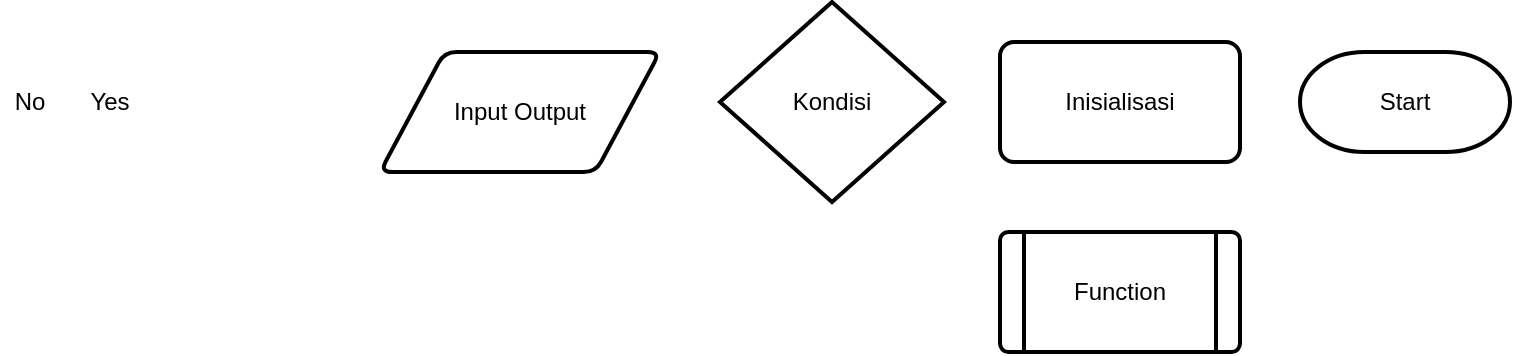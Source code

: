 <mxfile version="26.2.14" pages="6">
  <diagram name="component" id="rQRc2MB21TCozgH3UEpa">
    <mxGraphModel dx="1892" dy="562" grid="1" gridSize="10" guides="1" tooltips="1" connect="1" arrows="1" fold="1" page="1" pageScale="1" pageWidth="850" pageHeight="1100" math="0" shadow="0">
      <root>
        <mxCell id="0" />
        <mxCell id="1" parent="0" />
        <mxCell id="2K4joXZQ5UVOU5SojIyN-1" value="Start" style="strokeWidth=2;html=1;shape=mxgraph.flowchart.terminator;whiteSpace=wrap;strokeColor=default;" vertex="1" parent="1">
          <mxGeometry x="-170" y="120" width="105" height="50" as="geometry" />
        </mxCell>
        <mxCell id="2K4joXZQ5UVOU5SojIyN-2" value="Inisialisasi" style="rounded=1;whiteSpace=wrap;html=1;absoluteArcSize=1;arcSize=14;strokeWidth=2;" vertex="1" parent="1">
          <mxGeometry x="-320" y="115" width="120" height="60" as="geometry" />
        </mxCell>
        <mxCell id="2K4joXZQ5UVOU5SojIyN-3" value="Kondisi" style="strokeWidth=2;html=1;shape=mxgraph.flowchart.decision;whiteSpace=wrap;" vertex="1" parent="1">
          <mxGeometry x="-460" y="95" width="112" height="100" as="geometry" />
        </mxCell>
        <mxCell id="2K4joXZQ5UVOU5SojIyN-4" value="Input Output" style="shape=parallelogram;html=1;strokeWidth=2;perimeter=parallelogramPerimeter;whiteSpace=wrap;rounded=1;arcSize=12;size=0.23;" vertex="1" parent="1">
          <mxGeometry x="-630" y="120" width="140" height="60" as="geometry" />
        </mxCell>
        <mxCell id="2K4joXZQ5UVOU5SojIyN-5" value="No" style="text;html=1;align=center;verticalAlign=middle;whiteSpace=wrap;rounded=0;" vertex="1" parent="1">
          <mxGeometry x="-820" y="130" width="30" height="30" as="geometry" />
        </mxCell>
        <mxCell id="2K4joXZQ5UVOU5SojIyN-6" value="Yes" style="text;html=1;align=center;verticalAlign=middle;whiteSpace=wrap;rounded=0;" vertex="1" parent="1">
          <mxGeometry x="-780" y="130" width="30" height="30" as="geometry" />
        </mxCell>
        <mxCell id="2K4joXZQ5UVOU5SojIyN-7" value="Function" style="shape=process;whiteSpace=wrap;html=1;backgroundOutline=1;rounded=1;arcSize=7;strokeWidth=2;" vertex="1" parent="1">
          <mxGeometry x="-320" y="210" width="120" height="60" as="geometry" />
        </mxCell>
      </root>
    </mxGraphModel>
  </diagram>
  <diagram name="crud" id="6iuQwNmYmfCuFKmFufai">
    <mxGraphModel dx="6100" dy="2785" grid="1" gridSize="10" guides="1" tooltips="1" connect="1" arrows="1" fold="1" page="1" pageScale="1" pageWidth="850" pageHeight="1100" math="0" shadow="0">
      <root>
        <mxCell id="0" />
        <mxCell id="1" parent="0" />
        <mxCell id="7B3wJfjYLKhbsEHf2mkx-108" style="edgeStyle=orthogonalEdgeStyle;rounded=0;orthogonalLoop=1;jettySize=auto;html=1;entryX=0.5;entryY=0;entryDx=0;entryDy=0;" parent="1" source="7B3wJfjYLKhbsEHf2mkx-7" target="7B3wJfjYLKhbsEHf2mkx-8" edge="1">
          <mxGeometry relative="1" as="geometry" />
        </mxCell>
        <mxCell id="7B3wJfjYLKhbsEHf2mkx-7" value="Start" style="strokeWidth=2;html=1;shape=mxgraph.flowchart.terminator;whiteSpace=wrap;strokeColor=default;" parent="1" vertex="1">
          <mxGeometry x="448" y="101" width="105" height="50" as="geometry" />
        </mxCell>
        <mxCell id="7B3wJfjYLKhbsEHf2mkx-107" style="edgeStyle=orthogonalEdgeStyle;rounded=0;orthogonalLoop=1;jettySize=auto;html=1;" parent="1" source="7B3wJfjYLKhbsEHf2mkx-8" target="7B3wJfjYLKhbsEHf2mkx-9" edge="1">
          <mxGeometry relative="1" as="geometry" />
        </mxCell>
        <mxCell id="7B3wJfjYLKhbsEHf2mkx-8" value="Inisialisasi array list dan scanner" style="rounded=1;whiteSpace=wrap;html=1;absoluteArcSize=1;arcSize=14;strokeWidth=2;" parent="1" vertex="1">
          <mxGeometry x="440.5" y="186" width="120" height="60" as="geometry" />
        </mxCell>
        <mxCell id="7B3wJfjYLKhbsEHf2mkx-9" value="boolean next = true" style="rounded=1;whiteSpace=wrap;html=1;absoluteArcSize=1;arcSize=14;strokeWidth=2;" parent="1" vertex="1">
          <mxGeometry x="440.5" y="281" width="120" height="60" as="geometry" />
        </mxCell>
        <mxCell id="7B3wJfjYLKhbsEHf2mkx-101" style="edgeStyle=orthogonalEdgeStyle;rounded=0;orthogonalLoop=1;jettySize=auto;html=1;entryX=0.5;entryY=0;entryDx=0;entryDy=0;" parent="1" source="7B3wJfjYLKhbsEHf2mkx-10" target="7B3wJfjYLKhbsEHf2mkx-11" edge="1">
          <mxGeometry relative="1" as="geometry" />
        </mxCell>
        <mxCell id="7B3wJfjYLKhbsEHf2mkx-10" value="next == true?" style="strokeWidth=2;html=1;shape=mxgraph.flowchart.decision;whiteSpace=wrap;" parent="1" vertex="1">
          <mxGeometry x="444" y="381" width="112" height="100" as="geometry" />
        </mxCell>
        <mxCell id="7B3wJfjYLKhbsEHf2mkx-104" style="edgeStyle=orthogonalEdgeStyle;rounded=0;orthogonalLoop=1;jettySize=auto;html=1;" parent="1" source="7B3wJfjYLKhbsEHf2mkx-11" target="7B3wJfjYLKhbsEHf2mkx-13" edge="1">
          <mxGeometry relative="1" as="geometry" />
        </mxCell>
        <mxCell id="7B3wJfjYLKhbsEHf2mkx-11" value="Output &quot;Masukkan perintah: &quot;" style="shape=parallelogram;html=1;strokeWidth=2;perimeter=parallelogramPerimeter;whiteSpace=wrap;rounded=1;arcSize=12;size=0.23;" parent="1" vertex="1">
          <mxGeometry x="430" y="521" width="140" height="60" as="geometry" />
        </mxCell>
        <mxCell id="7B3wJfjYLKhbsEHf2mkx-38" style="edgeStyle=orthogonalEdgeStyle;rounded=0;orthogonalLoop=1;jettySize=auto;html=1;entryX=0;entryY=0.5;entryDx=0;entryDy=0;" parent="1" source="7B3wJfjYLKhbsEHf2mkx-12" target="7B3wJfjYLKhbsEHf2mkx-14" edge="1">
          <mxGeometry relative="1" as="geometry" />
        </mxCell>
        <mxCell id="7B3wJfjYLKhbsEHf2mkx-44" value="" style="edgeStyle=orthogonalEdgeStyle;rounded=0;orthogonalLoop=1;jettySize=auto;html=1;" parent="1" source="7B3wJfjYLKhbsEHf2mkx-12" target="7B3wJfjYLKhbsEHf2mkx-25" edge="1">
          <mxGeometry relative="1" as="geometry" />
        </mxCell>
        <mxCell id="7B3wJfjYLKhbsEHf2mkx-12" value="perintah ==&lt;div&gt;tambah?&lt;/div&gt;" style="strokeWidth=2;html=1;shape=mxgraph.flowchart.decision;whiteSpace=wrap;" parent="1" vertex="1">
          <mxGeometry x="444.5" y="701" width="112" height="100" as="geometry" />
        </mxCell>
        <mxCell id="7B3wJfjYLKhbsEHf2mkx-13" value="Input perintah" style="shape=parallelogram;html=1;strokeWidth=2;perimeter=parallelogramPerimeter;whiteSpace=wrap;rounded=1;arcSize=12;size=0.23;" parent="1" vertex="1">
          <mxGeometry x="430" y="611" width="140" height="60" as="geometry" />
        </mxCell>
        <mxCell id="7B3wJfjYLKhbsEHf2mkx-39" value="" style="edgeStyle=orthogonalEdgeStyle;rounded=0;orthogonalLoop=1;jettySize=auto;html=1;" parent="1" source="7B3wJfjYLKhbsEHf2mkx-14" target="7B3wJfjYLKhbsEHf2mkx-15" edge="1">
          <mxGeometry relative="1" as="geometry" />
        </mxCell>
        <mxCell id="7B3wJfjYLKhbsEHf2mkx-14" value="Output &quot;Masukkan&amp;nbsp;&lt;div&gt;ID user: &quot;&lt;/div&gt;" style="shape=parallelogram;html=1;strokeWidth=2;perimeter=parallelogramPerimeter;whiteSpace=wrap;rounded=1;arcSize=12;size=0.23;" parent="1" vertex="1">
          <mxGeometry x="610" y="721" width="140" height="60" as="geometry" />
        </mxCell>
        <mxCell id="7B3wJfjYLKhbsEHf2mkx-40" value="" style="edgeStyle=orthogonalEdgeStyle;rounded=0;orthogonalLoop=1;jettySize=auto;html=1;" parent="1" source="7B3wJfjYLKhbsEHf2mkx-15" target="7B3wJfjYLKhbsEHf2mkx-16" edge="1">
          <mxGeometry relative="1" as="geometry" />
        </mxCell>
        <mxCell id="7B3wJfjYLKhbsEHf2mkx-15" value="Input id user" style="shape=parallelogram;html=1;strokeWidth=2;perimeter=parallelogramPerimeter;whiteSpace=wrap;rounded=1;arcSize=12;size=0.23;" parent="1" vertex="1">
          <mxGeometry x="610" y="821" width="140" height="60" as="geometry" />
        </mxCell>
        <mxCell id="7B3wJfjYLKhbsEHf2mkx-41" value="" style="edgeStyle=orthogonalEdgeStyle;rounded=0;orthogonalLoop=1;jettySize=auto;html=1;" parent="1" source="7B3wJfjYLKhbsEHf2mkx-16" target="7B3wJfjYLKhbsEHf2mkx-17" edge="1">
          <mxGeometry relative="1" as="geometry" />
        </mxCell>
        <mxCell id="7B3wJfjYLKhbsEHf2mkx-16" value="Output &quot;Masukkan&lt;div&gt;nama user: &quot;&lt;/div&gt;" style="shape=parallelogram;html=1;strokeWidth=2;perimeter=parallelogramPerimeter;whiteSpace=wrap;rounded=1;arcSize=12;size=0.23;" parent="1" vertex="1">
          <mxGeometry x="610" y="921" width="140" height="60" as="geometry" />
        </mxCell>
        <mxCell id="7B3wJfjYLKhbsEHf2mkx-42" value="" style="edgeStyle=orthogonalEdgeStyle;rounded=0;orthogonalLoop=1;jettySize=auto;html=1;" parent="1" source="7B3wJfjYLKhbsEHf2mkx-17" target="7B3wJfjYLKhbsEHf2mkx-18" edge="1">
          <mxGeometry relative="1" as="geometry" />
        </mxCell>
        <mxCell id="7B3wJfjYLKhbsEHf2mkx-17" value="Input nama user" style="shape=parallelogram;html=1;strokeWidth=2;perimeter=parallelogramPerimeter;whiteSpace=wrap;rounded=1;arcSize=12;size=0.23;" parent="1" vertex="1">
          <mxGeometry x="610" y="1021" width="140" height="60" as="geometry" />
        </mxCell>
        <mxCell id="7B3wJfjYLKhbsEHf2mkx-43" value="" style="edgeStyle=orthogonalEdgeStyle;rounded=0;orthogonalLoop=1;jettySize=auto;html=1;" parent="1" source="7B3wJfjYLKhbsEHf2mkx-18" target="7B3wJfjYLKhbsEHf2mkx-23" edge="1">
          <mxGeometry relative="1" as="geometry" />
        </mxCell>
        <mxCell id="7B3wJfjYLKhbsEHf2mkx-18" value="User ditambah dalam&amp;nbsp;&lt;div&gt;array list&lt;/div&gt;" style="rounded=1;whiteSpace=wrap;html=1;absoluteArcSize=1;arcSize=14;strokeWidth=2;" parent="1" vertex="1">
          <mxGeometry x="620" y="1121" width="120" height="60" as="geometry" />
        </mxCell>
        <mxCell id="7B3wJfjYLKhbsEHf2mkx-23" value="Output &quot;User berhasil&lt;div&gt;ditambahkan&quot;&lt;/div&gt;" style="shape=parallelogram;html=1;strokeWidth=2;perimeter=parallelogramPerimeter;whiteSpace=wrap;rounded=1;arcSize=12;size=0.23;" parent="1" vertex="1">
          <mxGeometry x="610" y="1221" width="140" height="60" as="geometry" />
        </mxCell>
        <mxCell id="7B3wJfjYLKhbsEHf2mkx-45" style="edgeStyle=orthogonalEdgeStyle;rounded=0;orthogonalLoop=1;jettySize=auto;html=1;entryX=1;entryY=0.5;entryDx=0;entryDy=0;" parent="1" source="7B3wJfjYLKhbsEHf2mkx-25" target="7B3wJfjYLKhbsEHf2mkx-26" edge="1">
          <mxGeometry relative="1" as="geometry">
            <Array as="points">
              <mxPoint x="390" y="881" />
              <mxPoint x="390" y="641" />
            </Array>
          </mxGeometry>
        </mxCell>
        <mxCell id="7B3wJfjYLKhbsEHf2mkx-61" style="edgeStyle=orthogonalEdgeStyle;rounded=0;orthogonalLoop=1;jettySize=auto;html=1;" parent="1" source="7B3wJfjYLKhbsEHf2mkx-25" target="7B3wJfjYLKhbsEHf2mkx-60" edge="1">
          <mxGeometry relative="1" as="geometry" />
        </mxCell>
        <mxCell id="7B3wJfjYLKhbsEHf2mkx-25" value="perintah ==&lt;div&gt;edit?&lt;/div&gt;" style="strokeWidth=2;html=1;shape=mxgraph.flowchart.decision;whiteSpace=wrap;" parent="1" vertex="1">
          <mxGeometry x="444.5" y="831" width="112" height="100" as="geometry" />
        </mxCell>
        <mxCell id="7B3wJfjYLKhbsEHf2mkx-46" value="" style="edgeStyle=orthogonalEdgeStyle;rounded=0;orthogonalLoop=1;jettySize=auto;html=1;" parent="1" source="7B3wJfjYLKhbsEHf2mkx-26" target="7B3wJfjYLKhbsEHf2mkx-28" edge="1">
          <mxGeometry relative="1" as="geometry" />
        </mxCell>
        <mxCell id="7B3wJfjYLKhbsEHf2mkx-26" value="Output &quot;Masukkan&amp;nbsp;&lt;div&gt;ID user: &quot;&lt;/div&gt;" style="shape=parallelogram;html=1;strokeWidth=2;perimeter=parallelogramPerimeter;whiteSpace=wrap;rounded=1;arcSize=12;size=0.23;" parent="1" vertex="1">
          <mxGeometry x="240" y="611" width="140" height="60" as="geometry" />
        </mxCell>
        <mxCell id="7B3wJfjYLKhbsEHf2mkx-48" style="edgeStyle=orthogonalEdgeStyle;rounded=0;orthogonalLoop=1;jettySize=auto;html=1;entryX=0.5;entryY=0;entryDx=0;entryDy=0;" parent="1" source="7B3wJfjYLKhbsEHf2mkx-28" target="7B3wJfjYLKhbsEHf2mkx-29" edge="1">
          <mxGeometry relative="1" as="geometry" />
        </mxCell>
        <mxCell id="7B3wJfjYLKhbsEHf2mkx-28" value="Input id user" style="shape=parallelogram;html=1;strokeWidth=2;perimeter=parallelogramPerimeter;whiteSpace=wrap;rounded=1;arcSize=12;size=0.23;" parent="1" vertex="1">
          <mxGeometry x="240" y="711" width="140" height="60" as="geometry" />
        </mxCell>
        <mxCell id="7B3wJfjYLKhbsEHf2mkx-29" value="boolean&amp;nbsp;&lt;div&gt;found = false&lt;/div&gt;" style="rounded=1;whiteSpace=wrap;html=1;absoluteArcSize=1;arcSize=14;strokeWidth=2;" parent="1" vertex="1">
          <mxGeometry x="250" y="811" width="120" height="60" as="geometry" />
        </mxCell>
        <mxCell id="7B3wJfjYLKhbsEHf2mkx-133" value="" style="edgeStyle=orthogonalEdgeStyle;rounded=0;orthogonalLoop=1;jettySize=auto;html=1;" parent="1" source="7B3wJfjYLKhbsEHf2mkx-30" target="7B3wJfjYLKhbsEHf2mkx-37" edge="1">
          <mxGeometry relative="1" as="geometry" />
        </mxCell>
        <mxCell id="7B3wJfjYLKhbsEHf2mkx-30" value="User ada di&lt;div&gt;daftar user?&lt;/div&gt;" style="strokeWidth=2;html=1;shape=mxgraph.flowchart.decision;whiteSpace=wrap;" parent="1" vertex="1">
          <mxGeometry x="90" y="791" width="112" height="100" as="geometry" />
        </mxCell>
        <mxCell id="7B3wJfjYLKhbsEHf2mkx-51" style="edgeStyle=orthogonalEdgeStyle;rounded=0;orthogonalLoop=1;jettySize=auto;html=1;entryX=0.5;entryY=0;entryDx=0;entryDy=0;" parent="1" source="7B3wJfjYLKhbsEHf2mkx-31" target="7B3wJfjYLKhbsEHf2mkx-32" edge="1">
          <mxGeometry relative="1" as="geometry" />
        </mxCell>
        <mxCell id="7B3wJfjYLKhbsEHf2mkx-31" value="user.id ==&amp;nbsp;&lt;div&gt;id user?&lt;/div&gt;" style="strokeWidth=2;html=1;shape=mxgraph.flowchart.decision;whiteSpace=wrap;" parent="1" vertex="1">
          <mxGeometry x="90" y="921" width="112" height="100" as="geometry" />
        </mxCell>
        <mxCell id="7B3wJfjYLKhbsEHf2mkx-52" style="edgeStyle=orthogonalEdgeStyle;rounded=0;orthogonalLoop=1;jettySize=auto;html=1;" parent="1" source="7B3wJfjYLKhbsEHf2mkx-32" target="7B3wJfjYLKhbsEHf2mkx-33" edge="1">
          <mxGeometry relative="1" as="geometry" />
        </mxCell>
        <mxCell id="7B3wJfjYLKhbsEHf2mkx-32" value="Output &quot;Masukkan&amp;nbsp;&lt;div&gt;nama baru: &quot;&lt;/div&gt;" style="shape=parallelogram;html=1;strokeWidth=2;perimeter=parallelogramPerimeter;whiteSpace=wrap;rounded=1;arcSize=12;size=0.23;" parent="1" vertex="1">
          <mxGeometry x="76" y="1051" width="140" height="60" as="geometry" />
        </mxCell>
        <mxCell id="7B3wJfjYLKhbsEHf2mkx-33" value="Input nama baru&lt;div&gt;user&lt;/div&gt;" style="shape=parallelogram;html=1;strokeWidth=2;perimeter=parallelogramPerimeter;whiteSpace=wrap;rounded=1;arcSize=12;size=0.23;" parent="1" vertex="1">
          <mxGeometry x="76" y="1141" width="140" height="60" as="geometry" />
        </mxCell>
        <mxCell id="7B3wJfjYLKhbsEHf2mkx-54" value="" style="edgeStyle=orthogonalEdgeStyle;rounded=0;orthogonalLoop=1;jettySize=auto;html=1;" parent="1" source="7B3wJfjYLKhbsEHf2mkx-34" target="7B3wJfjYLKhbsEHf2mkx-35" edge="1">
          <mxGeometry relative="1" as="geometry" />
        </mxCell>
        <mxCell id="7B3wJfjYLKhbsEHf2mkx-34" value="Output &quot;Data&amp;nbsp;&lt;div&gt;berhasil&lt;/div&gt;&lt;div&gt;diperbarui&quot;&lt;/div&gt;" style="shape=parallelogram;html=1;strokeWidth=2;perimeter=parallelogramPerimeter;whiteSpace=wrap;rounded=1;arcSize=12;size=0.23;" parent="1" vertex="1">
          <mxGeometry x="70" y="1231" width="140" height="60" as="geometry" />
        </mxCell>
        <mxCell id="7B3wJfjYLKhbsEHf2mkx-55" style="edgeStyle=orthogonalEdgeStyle;rounded=0;orthogonalLoop=1;jettySize=auto;html=1;entryX=1;entryY=0.5;entryDx=0;entryDy=0;" parent="1" source="7B3wJfjYLKhbsEHf2mkx-35" target="7B3wJfjYLKhbsEHf2mkx-36" edge="1">
          <mxGeometry relative="1" as="geometry" />
        </mxCell>
        <mxCell id="7B3wJfjYLKhbsEHf2mkx-35" value="found = true" style="rounded=1;whiteSpace=wrap;html=1;absoluteArcSize=1;arcSize=14;strokeWidth=2;" parent="1" vertex="1">
          <mxGeometry x="80" y="1321" width="120" height="60" as="geometry" />
        </mxCell>
        <mxCell id="7B3wJfjYLKhbsEHf2mkx-36" value="break" style="rounded=1;whiteSpace=wrap;html=1;absoluteArcSize=1;arcSize=14;strokeWidth=2;" parent="1" vertex="1">
          <mxGeometry x="-80" y="1321" width="120" height="60" as="geometry" />
        </mxCell>
        <mxCell id="7B3wJfjYLKhbsEHf2mkx-59" value="" style="edgeStyle=orthogonalEdgeStyle;rounded=0;orthogonalLoop=1;jettySize=auto;html=1;" parent="1" source="7B3wJfjYLKhbsEHf2mkx-37" target="7B3wJfjYLKhbsEHf2mkx-58" edge="1">
          <mxGeometry relative="1" as="geometry" />
        </mxCell>
        <mxCell id="7B3wJfjYLKhbsEHf2mkx-37" value="found != true?" style="strokeWidth=2;html=1;shape=mxgraph.flowchart.decision;whiteSpace=wrap;" parent="1" vertex="1">
          <mxGeometry x="90" y="661" width="112" height="100" as="geometry" />
        </mxCell>
        <mxCell id="7B3wJfjYLKhbsEHf2mkx-49" style="edgeStyle=orthogonalEdgeStyle;rounded=0;orthogonalLoop=1;jettySize=auto;html=1;entryX=1;entryY=0.5;entryDx=0;entryDy=0;entryPerimeter=0;" parent="1" source="7B3wJfjYLKhbsEHf2mkx-29" target="7B3wJfjYLKhbsEHf2mkx-30" edge="1">
          <mxGeometry relative="1" as="geometry" />
        </mxCell>
        <mxCell id="7B3wJfjYLKhbsEHf2mkx-50" style="edgeStyle=orthogonalEdgeStyle;rounded=0;orthogonalLoop=1;jettySize=auto;html=1;entryX=0.5;entryY=0;entryDx=0;entryDy=0;entryPerimeter=0;" parent="1" source="7B3wJfjYLKhbsEHf2mkx-30" target="7B3wJfjYLKhbsEHf2mkx-31" edge="1">
          <mxGeometry relative="1" as="geometry" />
        </mxCell>
        <mxCell id="7B3wJfjYLKhbsEHf2mkx-53" style="edgeStyle=orthogonalEdgeStyle;rounded=0;orthogonalLoop=1;jettySize=auto;html=1;entryX=0.544;entryY=0.031;entryDx=0;entryDy=0;entryPerimeter=0;" parent="1" source="7B3wJfjYLKhbsEHf2mkx-33" target="7B3wJfjYLKhbsEHf2mkx-34" edge="1">
          <mxGeometry relative="1" as="geometry" />
        </mxCell>
        <mxCell id="7B3wJfjYLKhbsEHf2mkx-136" style="edgeStyle=orthogonalEdgeStyle;rounded=0;orthogonalLoop=1;jettySize=auto;html=1;entryX=0;entryY=0.5;entryDx=0;entryDy=0;entryPerimeter=0;" parent="1" source="7B3wJfjYLKhbsEHf2mkx-58" target="7B3wJfjYLKhbsEHf2mkx-10" edge="1">
          <mxGeometry relative="1" as="geometry">
            <mxPoint x="-140" y="711" as="targetPoint" />
            <Array as="points">
              <mxPoint x="-140" y="591" />
              <mxPoint x="-140" y="431" />
            </Array>
          </mxGeometry>
        </mxCell>
        <mxCell id="7B3wJfjYLKhbsEHf2mkx-58" value="Output &quot;User&amp;nbsp;&lt;div&gt;tidak ditemukan&quot;&lt;/div&gt;" style="shape=parallelogram;html=1;strokeWidth=2;perimeter=parallelogramPerimeter;whiteSpace=wrap;rounded=1;arcSize=12;size=0.23;" parent="1" vertex="1">
          <mxGeometry x="76" y="561" width="140" height="60" as="geometry" />
        </mxCell>
        <mxCell id="7B3wJfjYLKhbsEHf2mkx-65" value="" style="edgeStyle=orthogonalEdgeStyle;rounded=0;orthogonalLoop=1;jettySize=auto;html=1;" parent="1" source="7B3wJfjYLKhbsEHf2mkx-60" target="7B3wJfjYLKhbsEHf2mkx-62" edge="1">
          <mxGeometry relative="1" as="geometry" />
        </mxCell>
        <mxCell id="7B3wJfjYLKhbsEHf2mkx-79" value="" style="edgeStyle=orthogonalEdgeStyle;rounded=0;orthogonalLoop=1;jettySize=auto;html=1;" parent="1" source="7B3wJfjYLKhbsEHf2mkx-60" target="7B3wJfjYLKhbsEHf2mkx-78" edge="1">
          <mxGeometry relative="1" as="geometry" />
        </mxCell>
        <mxCell id="7B3wJfjYLKhbsEHf2mkx-60" value="perintah ==&lt;div&gt;hapus?&lt;/div&gt;" style="strokeWidth=2;html=1;shape=mxgraph.flowchart.decision;whiteSpace=wrap;" parent="1" vertex="1">
          <mxGeometry x="444" y="1351" width="112" height="100" as="geometry" />
        </mxCell>
        <mxCell id="7B3wJfjYLKhbsEHf2mkx-67" value="" style="edgeStyle=orthogonalEdgeStyle;rounded=0;orthogonalLoop=1;jettySize=auto;html=1;" parent="1" source="7B3wJfjYLKhbsEHf2mkx-62" target="7B3wJfjYLKhbsEHf2mkx-66" edge="1">
          <mxGeometry relative="1" as="geometry" />
        </mxCell>
        <mxCell id="7B3wJfjYLKhbsEHf2mkx-62" value="Output &quot;Masukkan&amp;nbsp;&lt;div&gt;ID user: &quot;&lt;/div&gt;" style="shape=parallelogram;html=1;strokeWidth=2;perimeter=parallelogramPerimeter;whiteSpace=wrap;rounded=1;arcSize=12;size=0.23;" parent="1" vertex="1">
          <mxGeometry x="610" y="1371" width="140" height="60" as="geometry" />
        </mxCell>
        <mxCell id="7B3wJfjYLKhbsEHf2mkx-64" style="edgeStyle=orthogonalEdgeStyle;rounded=0;orthogonalLoop=1;jettySize=auto;html=1;exitX=0.5;exitY=1;exitDx=0;exitDy=0;" parent="1" source="7B3wJfjYLKhbsEHf2mkx-62" target="7B3wJfjYLKhbsEHf2mkx-62" edge="1">
          <mxGeometry relative="1" as="geometry" />
        </mxCell>
        <mxCell id="7B3wJfjYLKhbsEHf2mkx-69" value="" style="edgeStyle=orthogonalEdgeStyle;rounded=0;orthogonalLoop=1;jettySize=auto;html=1;" parent="1" source="7B3wJfjYLKhbsEHf2mkx-66" target="7B3wJfjYLKhbsEHf2mkx-68" edge="1">
          <mxGeometry relative="1" as="geometry" />
        </mxCell>
        <mxCell id="7B3wJfjYLKhbsEHf2mkx-66" value="Input id user" style="shape=parallelogram;html=1;strokeWidth=2;perimeter=parallelogramPerimeter;whiteSpace=wrap;rounded=1;arcSize=12;size=0.23;" parent="1" vertex="1">
          <mxGeometry x="610" y="1501" width="140" height="60" as="geometry" />
        </mxCell>
        <mxCell id="7B3wJfjYLKhbsEHf2mkx-71" value="" style="edgeStyle=orthogonalEdgeStyle;rounded=0;orthogonalLoop=1;jettySize=auto;html=1;" parent="1" source="7B3wJfjYLKhbsEHf2mkx-68" target="7B3wJfjYLKhbsEHf2mkx-70" edge="1">
          <mxGeometry relative="1" as="geometry" />
        </mxCell>
        <mxCell id="7B3wJfjYLKhbsEHf2mkx-68" value="boolean removed =&amp;nbsp;&lt;div&gt;daftarUser.removedif&lt;/div&gt;&lt;div&gt;(user.id == id user)&lt;/div&gt;" style="rounded=1;whiteSpace=wrap;html=1;absoluteArcSize=1;arcSize=14;strokeWidth=2;" parent="1" vertex="1">
          <mxGeometry x="620" y="1601" width="120" height="60" as="geometry" />
        </mxCell>
        <mxCell id="7B3wJfjYLKhbsEHf2mkx-75" style="edgeStyle=orthogonalEdgeStyle;rounded=0;orthogonalLoop=1;jettySize=auto;html=1;" parent="1" source="7B3wJfjYLKhbsEHf2mkx-70" target="7B3wJfjYLKhbsEHf2mkx-74" edge="1">
          <mxGeometry relative="1" as="geometry" />
        </mxCell>
        <mxCell id="7B3wJfjYLKhbsEHf2mkx-77" style="edgeStyle=orthogonalEdgeStyle;rounded=0;orthogonalLoop=1;jettySize=auto;html=1;" parent="1" source="7B3wJfjYLKhbsEHf2mkx-70" target="7B3wJfjYLKhbsEHf2mkx-76" edge="1">
          <mxGeometry relative="1" as="geometry" />
        </mxCell>
        <mxCell id="7B3wJfjYLKhbsEHf2mkx-70" value="removed ==&lt;div&gt;true?&lt;/div&gt;" style="strokeWidth=2;html=1;shape=mxgraph.flowchart.decision;whiteSpace=wrap;" parent="1" vertex="1">
          <mxGeometry x="624" y="1691" width="112" height="100" as="geometry" />
        </mxCell>
        <mxCell id="7B3wJfjYLKhbsEHf2mkx-116" style="edgeStyle=orthogonalEdgeStyle;rounded=0;orthogonalLoop=1;jettySize=auto;html=1;" parent="1" source="7B3wJfjYLKhbsEHf2mkx-74" edge="1">
          <mxGeometry relative="1" as="geometry">
            <mxPoint x="840" y="1961" as="targetPoint" />
          </mxGeometry>
        </mxCell>
        <mxCell id="7B3wJfjYLKhbsEHf2mkx-74" value="Output &quot;User&lt;div&gt;berhasil dihapus&quot;&lt;/div&gt;" style="shape=parallelogram;html=1;strokeWidth=2;perimeter=parallelogramPerimeter;whiteSpace=wrap;rounded=1;arcSize=12;size=0.23;" parent="1" vertex="1">
          <mxGeometry x="770" y="1711" width="140" height="60" as="geometry" />
        </mxCell>
        <mxCell id="7B3wJfjYLKhbsEHf2mkx-115" style="edgeStyle=orthogonalEdgeStyle;rounded=0;orthogonalLoop=1;jettySize=auto;html=1;" parent="1" source="7B3wJfjYLKhbsEHf2mkx-76" edge="1">
          <mxGeometry relative="1" as="geometry">
            <mxPoint x="680" y="1961" as="targetPoint" />
          </mxGeometry>
        </mxCell>
        <mxCell id="7B3wJfjYLKhbsEHf2mkx-76" value="Output &quot;User&lt;div&gt;tidak ditemukan&quot;&lt;/div&gt;" style="shape=parallelogram;html=1;strokeWidth=2;perimeter=parallelogramPerimeter;whiteSpace=wrap;rounded=1;arcSize=12;size=0.23;" parent="1" vertex="1">
          <mxGeometry x="610" y="1841" width="140" height="60" as="geometry" />
        </mxCell>
        <mxCell id="7B3wJfjYLKhbsEHf2mkx-81" value="" style="edgeStyle=orthogonalEdgeStyle;rounded=0;orthogonalLoop=1;jettySize=auto;html=1;" parent="1" source="7B3wJfjYLKhbsEHf2mkx-78" target="7B3wJfjYLKhbsEHf2mkx-80" edge="1">
          <mxGeometry relative="1" as="geometry" />
        </mxCell>
        <mxCell id="7B3wJfjYLKhbsEHf2mkx-78" value="perintah ==&lt;div&gt;tampil?&lt;/div&gt;" style="strokeWidth=2;html=1;shape=mxgraph.flowchart.decision;whiteSpace=wrap;" parent="1" vertex="1">
          <mxGeometry x="444.5" y="1531" width="112" height="100" as="geometry" />
        </mxCell>
        <mxCell id="7B3wJfjYLKhbsEHf2mkx-83" style="edgeStyle=orthogonalEdgeStyle;rounded=0;orthogonalLoop=1;jettySize=auto;html=1;entryX=0.5;entryY=1;entryDx=0;entryDy=0;" parent="1" source="7B3wJfjYLKhbsEHf2mkx-80" target="7B3wJfjYLKhbsEHf2mkx-82" edge="1">
          <mxGeometry relative="1" as="geometry" />
        </mxCell>
        <mxCell id="7B3wJfjYLKhbsEHf2mkx-80" value="daftarUser ==&lt;div&gt;kosong?&lt;/div&gt;" style="strokeWidth=2;html=1;shape=mxgraph.flowchart.decision;whiteSpace=wrap;" parent="1" vertex="1">
          <mxGeometry x="280" y="1531" width="112" height="100" as="geometry" />
        </mxCell>
        <mxCell id="7B3wJfjYLKhbsEHf2mkx-82" value="Output &quot;Belum&lt;div&gt;&lt;span style=&quot;background-color: transparent; color: light-dark(rgb(0, 0, 0), rgb(255, 255, 255));&quot;&gt;ada user&lt;/span&gt;&lt;/div&gt;&lt;div&gt;&lt;span style=&quot;background-color: transparent; color: light-dark(rgb(0, 0, 0), rgb(255, 255, 255));&quot;&gt;terdaftar &quot;&lt;/span&gt;&lt;/div&gt;" style="shape=parallelogram;html=1;strokeWidth=2;perimeter=parallelogramPerimeter;whiteSpace=wrap;rounded=1;arcSize=12;size=0.23;" parent="1" vertex="1">
          <mxGeometry x="266" y="1411" width="140" height="60" as="geometry" />
        </mxCell>
        <mxCell id="7B3wJfjYLKhbsEHf2mkx-87" style="edgeStyle=orthogonalEdgeStyle;rounded=0;orthogonalLoop=1;jettySize=auto;html=1;" parent="1" source="7B3wJfjYLKhbsEHf2mkx-84" target="7B3wJfjYLKhbsEHf2mkx-86" edge="1">
          <mxGeometry relative="1" as="geometry" />
        </mxCell>
        <mxCell id="S8WsqKg6DrkwX5ltBLO2-6" style="edgeStyle=orthogonalEdgeStyle;rounded=0;orthogonalLoop=1;jettySize=auto;html=1;exitX=0.5;exitY=1;exitDx=0;exitDy=0;exitPerimeter=0;entryX=0;entryY=0.5;entryDx=0;entryDy=0;entryPerimeter=0;" parent="1" source="7B3wJfjYLKhbsEHf2mkx-84" target="7B3wJfjYLKhbsEHf2mkx-10" edge="1">
          <mxGeometry relative="1" as="geometry">
            <mxPoint x="-140" y="1561" as="targetPoint" />
            <Array as="points">
              <mxPoint x="176" y="1671" />
              <mxPoint x="-140" y="1671" />
              <mxPoint x="-140" y="431" />
            </Array>
          </mxGeometry>
        </mxCell>
        <mxCell id="7B3wJfjYLKhbsEHf2mkx-84" value="User ada di&lt;div&gt;daftar user?&lt;/div&gt;" style="strokeWidth=2;html=1;shape=mxgraph.flowchart.decision;whiteSpace=wrap;" parent="1" vertex="1">
          <mxGeometry x="120" y="1531" width="112" height="100" as="geometry" />
        </mxCell>
        <mxCell id="7B3wJfjYLKhbsEHf2mkx-85" style="edgeStyle=orthogonalEdgeStyle;rounded=0;orthogonalLoop=1;jettySize=auto;html=1;entryX=1;entryY=0.5;entryDx=0;entryDy=0;entryPerimeter=0;" parent="1" source="7B3wJfjYLKhbsEHf2mkx-80" target="7B3wJfjYLKhbsEHf2mkx-84" edge="1">
          <mxGeometry relative="1" as="geometry" />
        </mxCell>
        <mxCell id="7B3wJfjYLKhbsEHf2mkx-86" value="Output user" style="shape=parallelogram;html=1;strokeWidth=2;perimeter=parallelogramPerimeter;whiteSpace=wrap;rounded=1;arcSize=12;size=0.23;" parent="1" vertex="1">
          <mxGeometry x="-50" y="1551" width="140" height="60" as="geometry" />
        </mxCell>
        <mxCell id="7B3wJfjYLKhbsEHf2mkx-91" style="edgeStyle=orthogonalEdgeStyle;rounded=0;orthogonalLoop=1;jettySize=auto;html=1;" parent="1" source="7B3wJfjYLKhbsEHf2mkx-89" target="7B3wJfjYLKhbsEHf2mkx-90" edge="1">
          <mxGeometry relative="1" as="geometry" />
        </mxCell>
        <mxCell id="7B3wJfjYLKhbsEHf2mkx-97" style="edgeStyle=orthogonalEdgeStyle;rounded=0;orthogonalLoop=1;jettySize=auto;html=1;entryX=0.5;entryY=0;entryDx=0;entryDy=0;" parent="1" source="7B3wJfjYLKhbsEHf2mkx-89" target="7B3wJfjYLKhbsEHf2mkx-96" edge="1">
          <mxGeometry relative="1" as="geometry" />
        </mxCell>
        <mxCell id="7B3wJfjYLKhbsEHf2mkx-89" value="perintah ==&lt;div&gt;keluar?&lt;/div&gt;" style="strokeWidth=2;html=1;shape=mxgraph.flowchart.decision;whiteSpace=wrap;" parent="1" vertex="1">
          <mxGeometry x="444.5" y="1681" width="112" height="100" as="geometry" />
        </mxCell>
        <mxCell id="7B3wJfjYLKhbsEHf2mkx-94" style="edgeStyle=orthogonalEdgeStyle;rounded=0;orthogonalLoop=1;jettySize=auto;html=1;" parent="1" source="7B3wJfjYLKhbsEHf2mkx-90" target="7B3wJfjYLKhbsEHf2mkx-92" edge="1">
          <mxGeometry relative="1" as="geometry">
            <Array as="points">
              <mxPoint x="340" y="2041" />
            </Array>
          </mxGeometry>
        </mxCell>
        <mxCell id="7B3wJfjYLKhbsEHf2mkx-90" value="next = false" style="rounded=1;whiteSpace=wrap;html=1;absoluteArcSize=1;arcSize=14;strokeWidth=2;" parent="1" vertex="1">
          <mxGeometry x="280" y="1701" width="120" height="60" as="geometry" />
        </mxCell>
        <mxCell id="7B3wJfjYLKhbsEHf2mkx-92" value="Output &quot;Program&lt;div&gt;&lt;span style=&quot;background-color: transparent; color: light-dark(rgb(0, 0, 0), rgb(255, 255, 255));&quot;&gt;selesai&quot;&lt;/span&gt;&lt;/div&gt;" style="shape=parallelogram;html=1;strokeWidth=2;perimeter=parallelogramPerimeter;whiteSpace=wrap;rounded=1;arcSize=12;size=0.23;" parent="1" vertex="1">
          <mxGeometry x="770" y="2011" width="140" height="60" as="geometry" />
        </mxCell>
        <mxCell id="7B3wJfjYLKhbsEHf2mkx-95" style="edgeStyle=orthogonalEdgeStyle;rounded=0;orthogonalLoop=1;jettySize=auto;html=1;entryX=0.5;entryY=0;entryDx=0;entryDy=0;entryPerimeter=0;" parent="1" source="7B3wJfjYLKhbsEHf2mkx-78" target="7B3wJfjYLKhbsEHf2mkx-89" edge="1">
          <mxGeometry relative="1" as="geometry" />
        </mxCell>
        <mxCell id="7B3wJfjYLKhbsEHf2mkx-114" style="edgeStyle=orthogonalEdgeStyle;rounded=0;orthogonalLoop=1;jettySize=auto;html=1;" parent="1" source="7B3wJfjYLKhbsEHf2mkx-96" edge="1">
          <mxGeometry relative="1" as="geometry">
            <mxPoint x="500.5" y="1961" as="targetPoint" />
          </mxGeometry>
        </mxCell>
        <mxCell id="7B3wJfjYLKhbsEHf2mkx-96" value="Output &quot;Perintah&lt;div&gt;&lt;span style=&quot;background-color: transparent; color: light-dark(rgb(0, 0, 0), rgb(255, 255, 255));&quot;&gt;tidak valid&quot;&lt;/span&gt;&lt;/div&gt;" style="shape=parallelogram;html=1;strokeWidth=2;perimeter=parallelogramPerimeter;whiteSpace=wrap;rounded=1;arcSize=12;size=0.23;" parent="1" vertex="1">
          <mxGeometry x="430.5" y="1836" width="140" height="60" as="geometry" />
        </mxCell>
        <mxCell id="7B3wJfjYLKhbsEHf2mkx-98" value="End" style="strokeWidth=2;html=1;shape=mxgraph.flowchart.terminator;whiteSpace=wrap;strokeColor=default;" parent="1" vertex="1">
          <mxGeometry x="635" y="406" width="105" height="50" as="geometry" />
        </mxCell>
        <mxCell id="7B3wJfjYLKhbsEHf2mkx-105" style="edgeStyle=orthogonalEdgeStyle;rounded=0;orthogonalLoop=1;jettySize=auto;html=1;entryX=0.5;entryY=0;entryDx=0;entryDy=0;entryPerimeter=0;" parent="1" source="7B3wJfjYLKhbsEHf2mkx-13" target="7B3wJfjYLKhbsEHf2mkx-12" edge="1">
          <mxGeometry relative="1" as="geometry" />
        </mxCell>
        <mxCell id="7B3wJfjYLKhbsEHf2mkx-106" style="edgeStyle=orthogonalEdgeStyle;rounded=0;orthogonalLoop=1;jettySize=auto;html=1;entryX=0.5;entryY=0;entryDx=0;entryDy=0;entryPerimeter=0;" parent="1" source="7B3wJfjYLKhbsEHf2mkx-9" target="7B3wJfjYLKhbsEHf2mkx-10" edge="1">
          <mxGeometry relative="1" as="geometry" />
        </mxCell>
        <mxCell id="7B3wJfjYLKhbsEHf2mkx-110" style="edgeStyle=orthogonalEdgeStyle;rounded=0;orthogonalLoop=1;jettySize=auto;html=1;entryX=1;entryY=0.5;entryDx=0;entryDy=0;entryPerimeter=0;" parent="1" source="7B3wJfjYLKhbsEHf2mkx-92" target="7B3wJfjYLKhbsEHf2mkx-98" edge="1">
          <mxGeometry relative="1" as="geometry">
            <Array as="points">
              <mxPoint x="990" y="2041" />
              <mxPoint x="990" y="431" />
            </Array>
          </mxGeometry>
        </mxCell>
        <mxCell id="7B3wJfjYLKhbsEHf2mkx-111" style="edgeStyle=orthogonalEdgeStyle;rounded=0;orthogonalLoop=1;jettySize=auto;html=1;entryX=0;entryY=0.5;entryDx=0;entryDy=0;entryPerimeter=0;" parent="1" source="7B3wJfjYLKhbsEHf2mkx-10" target="7B3wJfjYLKhbsEHf2mkx-98" edge="1">
          <mxGeometry relative="1" as="geometry" />
        </mxCell>
        <mxCell id="7B3wJfjYLKhbsEHf2mkx-113" style="edgeStyle=orthogonalEdgeStyle;rounded=0;orthogonalLoop=1;jettySize=auto;html=1;entryX=0;entryY=0.5;entryDx=0;entryDy=0;entryPerimeter=0;exitX=1;exitY=0.5;exitDx=0;exitDy=0;" parent="1" source="7B3wJfjYLKhbsEHf2mkx-23" target="7B3wJfjYLKhbsEHf2mkx-10" edge="1">
          <mxGeometry relative="1" as="geometry">
            <mxPoint x="793.9" y="1251" as="sourcePoint" />
            <mxPoint x="504" y="431" as="targetPoint" />
            <Array as="points">
              <mxPoint x="950" y="1251" />
              <mxPoint x="950" y="1961" />
              <mxPoint x="-140" y="1961" />
              <mxPoint x="-140" y="431" />
            </Array>
          </mxGeometry>
        </mxCell>
        <mxCell id="7B3wJfjYLKhbsEHf2mkx-120" value="Y" style="text;html=1;align=center;verticalAlign=middle;whiteSpace=wrap;rounded=0;" parent="1" vertex="1">
          <mxGeometry x="470" y="481" width="20" height="20" as="geometry" />
        </mxCell>
        <mxCell id="7B3wJfjYLKhbsEHf2mkx-121" value="N" style="text;html=1;align=center;verticalAlign=middle;whiteSpace=wrap;rounded=0;" parent="1" vertex="1">
          <mxGeometry x="556.5" y="406" width="20" height="20" as="geometry" />
        </mxCell>
        <mxCell id="7B3wJfjYLKhbsEHf2mkx-122" value="Y" style="text;html=1;align=center;verticalAlign=middle;whiteSpace=wrap;rounded=0;" parent="1" vertex="1">
          <mxGeometry x="560.5" y="731" width="20" height="20" as="geometry" />
        </mxCell>
        <mxCell id="7B3wJfjYLKhbsEHf2mkx-123" value="N" style="text;html=1;align=center;verticalAlign=middle;whiteSpace=wrap;rounded=0;" parent="1" vertex="1">
          <mxGeometry x="470" y="801" width="20" height="20" as="geometry" />
        </mxCell>
        <mxCell id="7B3wJfjYLKhbsEHf2mkx-124" value="Y" style="text;html=1;align=center;verticalAlign=middle;whiteSpace=wrap;rounded=0;" parent="1" vertex="1">
          <mxGeometry x="420.5" y="861" width="20" height="20" as="geometry" />
        </mxCell>
        <mxCell id="7B3wJfjYLKhbsEHf2mkx-125" value="N" style="text;html=1;align=center;verticalAlign=middle;whiteSpace=wrap;rounded=0;" parent="1" vertex="1">
          <mxGeometry x="470" y="931" width="20" height="20" as="geometry" />
        </mxCell>
        <mxCell id="7B3wJfjYLKhbsEHf2mkx-127" value="Y" style="text;html=1;align=center;verticalAlign=middle;whiteSpace=wrap;rounded=0;" parent="1" vertex="1">
          <mxGeometry x="556.5" y="1381" width="20" height="20" as="geometry" />
        </mxCell>
        <mxCell id="7B3wJfjYLKhbsEHf2mkx-128" value="N" style="text;html=1;align=center;verticalAlign=middle;whiteSpace=wrap;rounded=0;" parent="1" vertex="1">
          <mxGeometry x="470" y="1451" width="20" height="20" as="geometry" />
        </mxCell>
        <mxCell id="7B3wJfjYLKhbsEHf2mkx-129" value="N" style="text;html=1;align=center;verticalAlign=middle;whiteSpace=wrap;rounded=0;" parent="1" vertex="1">
          <mxGeometry x="150" y="771" width="20" height="20" as="geometry" />
        </mxCell>
        <mxCell id="7B3wJfjYLKhbsEHf2mkx-130" value="N" style="text;html=1;align=center;verticalAlign=middle;whiteSpace=wrap;rounded=0;" parent="1" vertex="1">
          <mxGeometry x="202" y="941" width="20" height="20" as="geometry" />
        </mxCell>
        <mxCell id="7B3wJfjYLKhbsEHf2mkx-131" value="Y" style="text;html=1;align=center;verticalAlign=middle;whiteSpace=wrap;rounded=0;" parent="1" vertex="1">
          <mxGeometry x="120" y="1021" width="20" height="20" as="geometry" />
        </mxCell>
        <mxCell id="7B3wJfjYLKhbsEHf2mkx-132" value="Y" style="text;html=1;align=center;verticalAlign=middle;whiteSpace=wrap;rounded=0;" parent="1" vertex="1">
          <mxGeometry x="120" y="891" width="20" height="20" as="geometry" />
        </mxCell>
        <mxCell id="7B3wJfjYLKhbsEHf2mkx-134" value="Y" style="text;html=1;align=center;verticalAlign=middle;whiteSpace=wrap;rounded=0;" parent="1" vertex="1">
          <mxGeometry x="150" y="641" width="20" height="20" as="geometry" />
        </mxCell>
        <mxCell id="7B3wJfjYLKhbsEHf2mkx-139" value="Y" style="text;html=1;align=center;verticalAlign=middle;whiteSpace=wrap;rounded=0;" parent="1" vertex="1">
          <mxGeometry x="420.5" y="1561" width="20" height="20" as="geometry" />
        </mxCell>
        <mxCell id="7B3wJfjYLKhbsEHf2mkx-140" value="N" style="text;html=1;align=center;verticalAlign=middle;whiteSpace=wrap;rounded=0;" parent="1" vertex="1">
          <mxGeometry x="510" y="1631" width="20" height="20" as="geometry" />
        </mxCell>
        <mxCell id="7B3wJfjYLKhbsEHf2mkx-141" value="Y" style="text;html=1;align=center;verticalAlign=middle;whiteSpace=wrap;rounded=0;" parent="1" vertex="1">
          <mxGeometry x="310" y="1511" width="20" height="20" as="geometry" />
        </mxCell>
        <mxCell id="7B3wJfjYLKhbsEHf2mkx-142" value="N" style="text;html=1;align=center;verticalAlign=middle;whiteSpace=wrap;rounded=0;" parent="1" vertex="1">
          <mxGeometry x="266" y="1591" width="20" height="20" as="geometry" />
        </mxCell>
        <mxCell id="7B3wJfjYLKhbsEHf2mkx-143" value="Y" style="text;html=1;align=center;verticalAlign=middle;whiteSpace=wrap;rounded=0;" parent="1" vertex="1">
          <mxGeometry x="93" y="1561" width="20" height="20" as="geometry" />
        </mxCell>
        <mxCell id="7B3wJfjYLKhbsEHf2mkx-144" style="edgeStyle=orthogonalEdgeStyle;rounded=0;orthogonalLoop=1;jettySize=auto;html=1;entryX=0.5;entryY=0;entryDx=0;entryDy=0;entryPerimeter=0;" parent="1" source="7B3wJfjYLKhbsEHf2mkx-86" target="7B3wJfjYLKhbsEHf2mkx-84" edge="1">
          <mxGeometry relative="1" as="geometry">
            <Array as="points">
              <mxPoint x="20" y="1471" />
              <mxPoint x="176" y="1471" />
            </Array>
          </mxGeometry>
        </mxCell>
        <mxCell id="7B3wJfjYLKhbsEHf2mkx-146" value="N" style="text;html=1;align=center;verticalAlign=middle;whiteSpace=wrap;rounded=0;" parent="1" vertex="1">
          <mxGeometry x="510" y="1781" width="20" height="20" as="geometry" />
        </mxCell>
        <mxCell id="7B3wJfjYLKhbsEHf2mkx-147" value="Y" style="text;html=1;align=center;verticalAlign=middle;whiteSpace=wrap;rounded=0;" parent="1" vertex="1">
          <mxGeometry x="420.5" y="1711" width="20" height="20" as="geometry" />
        </mxCell>
        <mxCell id="7B3wJfjYLKhbsEHf2mkx-148" value="N" style="text;html=1;align=center;verticalAlign=middle;whiteSpace=wrap;rounded=0;" parent="1" vertex="1">
          <mxGeometry x="650" y="1791" width="20" height="20" as="geometry" />
        </mxCell>
        <mxCell id="7B3wJfjYLKhbsEHf2mkx-149" value="Y" style="text;html=1;align=center;verticalAlign=middle;whiteSpace=wrap;rounded=0;" parent="1" vertex="1">
          <mxGeometry x="740" y="1721" width="20" height="20" as="geometry" />
        </mxCell>
        <mxCell id="S8WsqKg6DrkwX5ltBLO2-3" value="N" style="text;html=1;align=center;verticalAlign=middle;whiteSpace=wrap;rounded=0;" parent="1" vertex="1">
          <mxGeometry x="60" y="691" width="20" height="20" as="geometry" />
        </mxCell>
        <mxCell id="S8WsqKg6DrkwX5ltBLO2-4" value="N" style="text;html=1;align=center;verticalAlign=middle;whiteSpace=wrap;rounded=0;" parent="1" vertex="1">
          <mxGeometry x="150" y="1631" width="20" height="20" as="geometry" />
        </mxCell>
        <mxCell id="S8WsqKg6DrkwX5ltBLO2-5" style="edgeStyle=orthogonalEdgeStyle;rounded=0;orthogonalLoop=1;jettySize=auto;html=1;entryX=0;entryY=0.5;entryDx=0;entryDy=0;entryPerimeter=0;" parent="1" source="7B3wJfjYLKhbsEHf2mkx-82" target="7B3wJfjYLKhbsEHf2mkx-10" edge="1">
          <mxGeometry relative="1" as="geometry">
            <Array as="points">
              <mxPoint x="-140" y="1441" />
              <mxPoint x="-140" y="431" />
            </Array>
          </mxGeometry>
        </mxCell>
        <mxCell id="S8WsqKg6DrkwX5ltBLO2-8" style="edgeStyle=orthogonalEdgeStyle;rounded=0;orthogonalLoop=1;jettySize=auto;html=1;entryX=1;entryY=0.5;entryDx=0;entryDy=0;entryPerimeter=0;" parent="1" source="7B3wJfjYLKhbsEHf2mkx-31" target="7B3wJfjYLKhbsEHf2mkx-30" edge="1">
          <mxGeometry relative="1" as="geometry">
            <Array as="points">
              <mxPoint x="230" y="971.0" />
              <mxPoint x="230" y="841" />
            </Array>
          </mxGeometry>
        </mxCell>
        <mxCell id="Ob-BJAODZvMbobVIV2ID-2" style="edgeStyle=orthogonalEdgeStyle;rounded=0;orthogonalLoop=1;jettySize=auto;html=1;entryX=0;entryY=0.5;entryDx=0;entryDy=0;entryPerimeter=0;" parent="1" source="7B3wJfjYLKhbsEHf2mkx-37" target="7B3wJfjYLKhbsEHf2mkx-30" edge="1">
          <mxGeometry relative="1" as="geometry">
            <Array as="points">
              <mxPoint x="-20" y="711" />
              <mxPoint x="-20" y="841" />
            </Array>
          </mxGeometry>
        </mxCell>
        <mxCell id="KcXVoCcUfBqnhCYP825a-1" style="edgeStyle=orthogonalEdgeStyle;rounded=0;orthogonalLoop=1;jettySize=auto;html=1;entryX=0;entryY=0.5;entryDx=0;entryDy=0;entryPerimeter=0;" parent="1" source="7B3wJfjYLKhbsEHf2mkx-36" target="7B3wJfjYLKhbsEHf2mkx-30" edge="1">
          <mxGeometry relative="1" as="geometry">
            <Array as="points">
              <mxPoint x="-20" y="841" />
            </Array>
          </mxGeometry>
        </mxCell>
        <mxCell id="oM6sk9AgnjZypYYAeCpo-1" value="&lt;div style=&quot;text-align: left;&quot;&gt;&lt;b style=&quot;background-color: initial;&quot;&gt;&lt;font style=&quot;font-size: 20px;&quot;&gt;Flowchart&amp;nbsp;&lt;/font&gt;&lt;/b&gt;&lt;/div&gt;&lt;div style=&quot;text-align: left;&quot;&gt;&lt;b&gt;&lt;font style=&quot;&quot;&gt;&lt;font style=&quot;font-size: 20px;&quot;&gt;Manage User LITerm (CRUD)&lt;/font&gt;&lt;br&gt;&lt;/font&gt;&lt;/b&gt;&lt;/div&gt;" style="text;html=1;align=center;verticalAlign=middle;whiteSpace=wrap;rounded=0;" vertex="1" parent="1">
          <mxGeometry x="-168" y="121" width="330" height="30" as="geometry" />
        </mxCell>
      </root>
    </mxGraphModel>
  </diagram>
  <diagram name="up to date crud" id="TNuBlw8VC4z_mi5FZWic">
    <mxGraphModel grid="1" page="1" gridSize="10" guides="1" tooltips="1" connect="1" arrows="1" fold="1" pageScale="1" pageWidth="850" pageHeight="1100" math="0" shadow="0">
      <root>
        <mxCell id="0" />
        <mxCell id="1" parent="0" />
        <mxCell id="1-rIj8gA_Ch3eZ7NqGmP-56" value="" style="edgeStyle=orthogonalEdgeStyle;rounded=0;orthogonalLoop=1;jettySize=auto;html=1;" edge="1" parent="1" source="unkGjm1nk-C7PKRg2vda-11" target="_8VAfJGAULEPuui99Dgs-2">
          <mxGeometry relative="1" as="geometry" />
        </mxCell>
        <mxCell id="unkGjm1nk-C7PKRg2vda-11" value="Start" style="strokeWidth=2;html=1;shape=mxgraph.flowchart.terminator;whiteSpace=wrap;strokeColor=default;" vertex="1" parent="1">
          <mxGeometry x="48" y="70" width="105" height="50" as="geometry" />
        </mxCell>
        <mxCell id="1-rIj8gA_Ch3eZ7NqGmP-57" value="" style="edgeStyle=orthogonalEdgeStyle;rounded=0;orthogonalLoop=1;jettySize=auto;html=1;" edge="1" parent="1" source="_8VAfJGAULEPuui99Dgs-2" target="_8VAfJGAULEPuui99Dgs-3">
          <mxGeometry relative="1" as="geometry" />
        </mxCell>
        <mxCell id="_8VAfJGAULEPuui99Dgs-2" value="Inisialisasi array list dan scanner" style="rounded=1;whiteSpace=wrap;html=1;absoluteArcSize=1;arcSize=14;strokeWidth=2;" vertex="1" parent="1">
          <mxGeometry x="40" y="157.5" width="120" height="60" as="geometry" />
        </mxCell>
        <mxCell id="1-rIj8gA_Ch3eZ7NqGmP-58" value="" style="edgeStyle=orthogonalEdgeStyle;rounded=0;orthogonalLoop=1;jettySize=auto;html=1;" edge="1" parent="1" source="_8VAfJGAULEPuui99Dgs-3" target="1-rIj8gA_Ch3eZ7NqGmP-1">
          <mxGeometry relative="1" as="geometry" />
        </mxCell>
        <mxCell id="_8VAfJGAULEPuui99Dgs-3" value="boolean running = true" style="rounded=1;whiteSpace=wrap;html=1;absoluteArcSize=1;arcSize=14;strokeWidth=2;" vertex="1" parent="1">
          <mxGeometry x="40" y="252.5" width="120" height="60" as="geometry" />
        </mxCell>
        <mxCell id="1-rIj8gA_Ch3eZ7NqGmP-3" value="" style="edgeStyle=orthogonalEdgeStyle;rounded=0;orthogonalLoop=1;jettySize=auto;html=1;" edge="1" parent="1" source="1-rIj8gA_Ch3eZ7NqGmP-1" target="1-rIj8gA_Ch3eZ7NqGmP-2">
          <mxGeometry relative="1" as="geometry" />
        </mxCell>
        <mxCell id="1-rIj8gA_Ch3eZ7NqGmP-59" value="" style="edgeStyle=orthogonalEdgeStyle;rounded=0;orthogonalLoop=1;jettySize=auto;html=1;" edge="1" parent="1" source="1-rIj8gA_Ch3eZ7NqGmP-1" target="1-rIj8gA_Ch3eZ7NqGmP-55">
          <mxGeometry relative="1" as="geometry" />
        </mxCell>
        <mxCell id="1-rIj8gA_Ch3eZ7NqGmP-1" value="running == true?" style="strokeWidth=2;html=1;shape=mxgraph.flowchart.decision;whiteSpace=wrap;" vertex="1" parent="1">
          <mxGeometry x="44.5" y="345" width="112" height="100" as="geometry" />
        </mxCell>
        <mxCell id="1-rIj8gA_Ch3eZ7NqGmP-5" value="" style="edgeStyle=orthogonalEdgeStyle;rounded=0;orthogonalLoop=1;jettySize=auto;html=1;" edge="1" parent="1" source="1-rIj8gA_Ch3eZ7NqGmP-2" target="1-rIj8gA_Ch3eZ7NqGmP-4">
          <mxGeometry relative="1" as="geometry" />
        </mxCell>
        <mxCell id="1-rIj8gA_Ch3eZ7NqGmP-2" value="Tampilkan menu" style="shape=parallelogram;html=1;strokeWidth=2;perimeter=parallelogramPerimeter;whiteSpace=wrap;rounded=1;arcSize=12;size=0.23;" vertex="1" parent="1">
          <mxGeometry x="185" y="365" width="140" height="60" as="geometry" />
        </mxCell>
        <mxCell id="1-rIj8gA_Ch3eZ7NqGmP-7" value="" style="edgeStyle=orthogonalEdgeStyle;rounded=0;orthogonalLoop=1;jettySize=auto;html=1;" edge="1" parent="1" source="1-rIj8gA_Ch3eZ7NqGmP-4" target="1-rIj8gA_Ch3eZ7NqGmP-6">
          <mxGeometry relative="1" as="geometry" />
        </mxCell>
        <mxCell id="1-rIj8gA_Ch3eZ7NqGmP-53" style="edgeStyle=orthogonalEdgeStyle;rounded=0;orthogonalLoop=1;jettySize=auto;html=1;" edge="1" parent="1" source="1-rIj8gA_Ch3eZ7NqGmP-4" target="1-rIj8gA_Ch3eZ7NqGmP-52">
          <mxGeometry relative="1" as="geometry" />
        </mxCell>
        <mxCell id="1-rIj8gA_Ch3eZ7NqGmP-4" value="error != true?" style="strokeWidth=2;html=1;shape=mxgraph.flowchart.decision;whiteSpace=wrap;" vertex="1" parent="1">
          <mxGeometry x="199" y="455" width="112" height="100" as="geometry" />
        </mxCell>
        <mxCell id="1-rIj8gA_Ch3eZ7NqGmP-26" value="" style="edgeStyle=orthogonalEdgeStyle;rounded=0;orthogonalLoop=1;jettySize=auto;html=1;" edge="1" parent="1" source="1-rIj8gA_Ch3eZ7NqGmP-6" target="1-rIj8gA_Ch3eZ7NqGmP-8">
          <mxGeometry relative="1" as="geometry" />
        </mxCell>
        <mxCell id="1-rIj8gA_Ch3eZ7NqGmP-6" value="Input choice" style="shape=parallelogram;html=1;strokeWidth=2;perimeter=parallelogramPerimeter;whiteSpace=wrap;rounded=1;arcSize=12;size=0.23;" vertex="1" parent="1">
          <mxGeometry x="185" y="585" width="140" height="60" as="geometry" />
        </mxCell>
        <mxCell id="1-rIj8gA_Ch3eZ7NqGmP-27" value="" style="edgeStyle=orthogonalEdgeStyle;rounded=0;orthogonalLoop=1;jettySize=auto;html=1;" edge="1" parent="1" source="1-rIj8gA_Ch3eZ7NqGmP-8" target="1-rIj8gA_Ch3eZ7NqGmP-10">
          <mxGeometry relative="1" as="geometry" />
        </mxCell>
        <mxCell id="1-rIj8gA_Ch3eZ7NqGmP-29" value="" style="edgeStyle=orthogonalEdgeStyle;rounded=0;orthogonalLoop=1;jettySize=auto;html=1;" edge="1" parent="1" source="1-rIj8gA_Ch3eZ7NqGmP-8" target="1-rIj8gA_Ch3eZ7NqGmP-12">
          <mxGeometry relative="1" as="geometry" />
        </mxCell>
        <mxCell id="1-rIj8gA_Ch3eZ7NqGmP-8" value="choice == 1?" style="strokeWidth=2;html=1;shape=mxgraph.flowchart.decision;whiteSpace=wrap;" vertex="1" parent="1">
          <mxGeometry x="199" y="675" width="112" height="100" as="geometry" />
        </mxCell>
        <mxCell id="1-rIj8gA_Ch3eZ7NqGmP-28" value="" style="edgeStyle=orthogonalEdgeStyle;rounded=0;orthogonalLoop=1;jettySize=auto;html=1;" edge="1" parent="1" source="1-rIj8gA_Ch3eZ7NqGmP-10" target="1-rIj8gA_Ch3eZ7NqGmP-11">
          <mxGeometry relative="1" as="geometry" />
        </mxCell>
        <mxCell id="1-rIj8gA_Ch3eZ7NqGmP-10" value="tambahUser()" style="shape=process;whiteSpace=wrap;html=1;backgroundOutline=1;rounded=1;arcSize=7;strokeWidth=2;" vertex="1" parent="1">
          <mxGeometry x="355" y="695" width="120" height="60" as="geometry" />
        </mxCell>
        <mxCell id="1-rIj8gA_Ch3eZ7NqGmP-11" value="break" style="rounded=1;whiteSpace=wrap;html=1;absoluteArcSize=1;arcSize=14;strokeWidth=2;" vertex="1" parent="1">
          <mxGeometry x="520" y="695" width="120" height="60" as="geometry" />
        </mxCell>
        <mxCell id="1-rIj8gA_Ch3eZ7NqGmP-30" value="" style="edgeStyle=orthogonalEdgeStyle;rounded=0;orthogonalLoop=1;jettySize=auto;html=1;" edge="1" parent="1" source="1-rIj8gA_Ch3eZ7NqGmP-12" target="1-rIj8gA_Ch3eZ7NqGmP-14">
          <mxGeometry relative="1" as="geometry" />
        </mxCell>
        <mxCell id="1-rIj8gA_Ch3eZ7NqGmP-32" value="" style="edgeStyle=orthogonalEdgeStyle;rounded=0;orthogonalLoop=1;jettySize=auto;html=1;" edge="1" parent="1" source="1-rIj8gA_Ch3eZ7NqGmP-12" target="1-rIj8gA_Ch3eZ7NqGmP-15">
          <mxGeometry relative="1" as="geometry" />
        </mxCell>
        <mxCell id="1-rIj8gA_Ch3eZ7NqGmP-12" value="choice == 2?" style="strokeWidth=2;html=1;shape=mxgraph.flowchart.decision;whiteSpace=wrap;" vertex="1" parent="1">
          <mxGeometry x="199" y="805" width="112" height="100" as="geometry" />
        </mxCell>
        <mxCell id="1-rIj8gA_Ch3eZ7NqGmP-31" style="edgeStyle=orthogonalEdgeStyle;rounded=0;orthogonalLoop=1;jettySize=auto;html=1;entryX=0.5;entryY=1;entryDx=0;entryDy=0;" edge="1" parent="1" source="1-rIj8gA_Ch3eZ7NqGmP-14" target="1-rIj8gA_Ch3eZ7NqGmP-11">
          <mxGeometry relative="1" as="geometry" />
        </mxCell>
        <mxCell id="1-rIj8gA_Ch3eZ7NqGmP-14" value="tampilkanUser()" style="shape=process;whiteSpace=wrap;html=1;backgroundOutline=1;rounded=1;arcSize=7;strokeWidth=2;" vertex="1" parent="1">
          <mxGeometry x="355" y="825" width="120" height="60" as="geometry" />
        </mxCell>
        <mxCell id="1-rIj8gA_Ch3eZ7NqGmP-33" value="" style="edgeStyle=orthogonalEdgeStyle;rounded=0;orthogonalLoop=1;jettySize=auto;html=1;" edge="1" parent="1" source="1-rIj8gA_Ch3eZ7NqGmP-15" target="1-rIj8gA_Ch3eZ7NqGmP-16">
          <mxGeometry relative="1" as="geometry" />
        </mxCell>
        <mxCell id="1-rIj8gA_Ch3eZ7NqGmP-36" value="" style="edgeStyle=orthogonalEdgeStyle;rounded=0;orthogonalLoop=1;jettySize=auto;html=1;" edge="1" parent="1" source="1-rIj8gA_Ch3eZ7NqGmP-15" target="1-rIj8gA_Ch3eZ7NqGmP-17">
          <mxGeometry relative="1" as="geometry" />
        </mxCell>
        <mxCell id="1-rIj8gA_Ch3eZ7NqGmP-15" value="choice == 3?" style="strokeWidth=2;html=1;shape=mxgraph.flowchart.decision;whiteSpace=wrap;" vertex="1" parent="1">
          <mxGeometry x="199" y="935" width="112" height="100" as="geometry" />
        </mxCell>
        <mxCell id="1-rIj8gA_Ch3eZ7NqGmP-34" style="edgeStyle=orthogonalEdgeStyle;rounded=0;orthogonalLoop=1;jettySize=auto;html=1;entryX=0.5;entryY=1;entryDx=0;entryDy=0;" edge="1" parent="1" source="1-rIj8gA_Ch3eZ7NqGmP-16" target="1-rIj8gA_Ch3eZ7NqGmP-11">
          <mxGeometry relative="1" as="geometry">
            <Array as="points">
              <mxPoint x="580" y="985" />
            </Array>
          </mxGeometry>
        </mxCell>
        <mxCell id="1-rIj8gA_Ch3eZ7NqGmP-16" value="editUser()" style="shape=process;whiteSpace=wrap;html=1;backgroundOutline=1;rounded=1;arcSize=7;strokeWidth=2;" vertex="1" parent="1">
          <mxGeometry x="355" y="955" width="120" height="60" as="geometry" />
        </mxCell>
        <mxCell id="1-rIj8gA_Ch3eZ7NqGmP-37" value="" style="edgeStyle=orthogonalEdgeStyle;rounded=0;orthogonalLoop=1;jettySize=auto;html=1;" edge="1" parent="1" source="1-rIj8gA_Ch3eZ7NqGmP-17" target="1-rIj8gA_Ch3eZ7NqGmP-20">
          <mxGeometry relative="1" as="geometry" />
        </mxCell>
        <mxCell id="1-rIj8gA_Ch3eZ7NqGmP-43" value="" style="edgeStyle=orthogonalEdgeStyle;rounded=0;orthogonalLoop=1;jettySize=auto;html=1;" edge="1" parent="1" source="1-rIj8gA_Ch3eZ7NqGmP-17" target="1-rIj8gA_Ch3eZ7NqGmP-19">
          <mxGeometry relative="1" as="geometry" />
        </mxCell>
        <mxCell id="1-rIj8gA_Ch3eZ7NqGmP-17" value="choice == 4?" style="strokeWidth=2;html=1;shape=mxgraph.flowchart.decision;whiteSpace=wrap;" vertex="1" parent="1">
          <mxGeometry x="199" y="1065" width="112" height="100" as="geometry" />
        </mxCell>
        <mxCell id="1-rIj8gA_Ch3eZ7NqGmP-44" style="edgeStyle=orthogonalEdgeStyle;rounded=0;orthogonalLoop=1;jettySize=auto;html=1;entryX=0.5;entryY=1;entryDx=0;entryDy=0;" edge="1" parent="1" source="1-rIj8gA_Ch3eZ7NqGmP-19" target="1-rIj8gA_Ch3eZ7NqGmP-11">
          <mxGeometry relative="1" as="geometry">
            <mxPoint x="605" y="765" as="targetPoint" />
          </mxGeometry>
        </mxCell>
        <mxCell id="1-rIj8gA_Ch3eZ7NqGmP-19" value="hapusUser()" style="shape=process;whiteSpace=wrap;html=1;backgroundOutline=1;rounded=1;arcSize=7;strokeWidth=2;" vertex="1" parent="1">
          <mxGeometry x="355" y="1085" width="120" height="60" as="geometry" />
        </mxCell>
        <mxCell id="1-rIj8gA_Ch3eZ7NqGmP-38" value="" style="edgeStyle=orthogonalEdgeStyle;rounded=0;orthogonalLoop=1;jettySize=auto;html=1;" edge="1" parent="1" source="1-rIj8gA_Ch3eZ7NqGmP-20" target="1-rIj8gA_Ch3eZ7NqGmP-22">
          <mxGeometry relative="1" as="geometry" />
        </mxCell>
        <mxCell id="1-rIj8gA_Ch3eZ7NqGmP-45" value="" style="edgeStyle=orthogonalEdgeStyle;rounded=0;orthogonalLoop=1;jettySize=auto;html=1;" edge="1" parent="1" source="1-rIj8gA_Ch3eZ7NqGmP-20" target="1-rIj8gA_Ch3eZ7NqGmP-21">
          <mxGeometry relative="1" as="geometry" />
        </mxCell>
        <mxCell id="1-rIj8gA_Ch3eZ7NqGmP-20" value="choice == 5?" style="strokeWidth=2;html=1;shape=mxgraph.flowchart.decision;whiteSpace=wrap;" vertex="1" parent="1">
          <mxGeometry x="199" y="1195" width="112" height="100" as="geometry" />
        </mxCell>
        <mxCell id="1-rIj8gA_Ch3eZ7NqGmP-46" style="edgeStyle=orthogonalEdgeStyle;rounded=0;orthogonalLoop=1;jettySize=auto;html=1;entryX=0.5;entryY=1;entryDx=0;entryDy=0;" edge="1" parent="1" source="1-rIj8gA_Ch3eZ7NqGmP-21" target="1-rIj8gA_Ch3eZ7NqGmP-11">
          <mxGeometry relative="1" as="geometry" />
        </mxCell>
        <mxCell id="1-rIj8gA_Ch3eZ7NqGmP-21" value="cariUserMenu()" style="shape=process;whiteSpace=wrap;html=1;backgroundOutline=1;rounded=1;arcSize=7;strokeWidth=2;" vertex="1" parent="1">
          <mxGeometry x="355" y="1215" width="120" height="60" as="geometry" />
        </mxCell>
        <mxCell id="1-rIj8gA_Ch3eZ7NqGmP-39" value="" style="edgeStyle=orthogonalEdgeStyle;rounded=0;orthogonalLoop=1;jettySize=auto;html=1;" edge="1" parent="1" source="1-rIj8gA_Ch3eZ7NqGmP-22" target="1-rIj8gA_Ch3eZ7NqGmP-25">
          <mxGeometry relative="1" as="geometry" />
        </mxCell>
        <mxCell id="1-rIj8gA_Ch3eZ7NqGmP-40" value="" style="edgeStyle=orthogonalEdgeStyle;rounded=0;orthogonalLoop=1;jettySize=auto;html=1;" edge="1" parent="1" source="1-rIj8gA_Ch3eZ7NqGmP-22" target="1-rIj8gA_Ch3eZ7NqGmP-23">
          <mxGeometry relative="1" as="geometry" />
        </mxCell>
        <mxCell id="1-rIj8gA_Ch3eZ7NqGmP-22" value="choice == 6?" style="strokeWidth=2;html=1;shape=mxgraph.flowchart.decision;whiteSpace=wrap;" vertex="1" parent="1">
          <mxGeometry x="199" y="1325" width="112" height="100" as="geometry" />
        </mxCell>
        <mxCell id="1-rIj8gA_Ch3eZ7NqGmP-41" value="" style="edgeStyle=orthogonalEdgeStyle;rounded=0;orthogonalLoop=1;jettySize=auto;html=1;" edge="1" parent="1" source="1-rIj8gA_Ch3eZ7NqGmP-23" target="1-rIj8gA_Ch3eZ7NqGmP-24">
          <mxGeometry relative="1" as="geometry" />
        </mxCell>
        <mxCell id="1-rIj8gA_Ch3eZ7NqGmP-23" value="running = false" style="rounded=1;whiteSpace=wrap;html=1;absoluteArcSize=1;arcSize=14;strokeWidth=2;" vertex="1" parent="1">
          <mxGeometry x="355" y="1345" width="120" height="60" as="geometry" />
        </mxCell>
        <mxCell id="5v_lAmmthCmDXobhoToC-55" style="edgeStyle=orthogonalEdgeStyle;rounded=0;orthogonalLoop=1;jettySize=auto;html=1;entryX=0.5;entryY=1;entryDx=0;entryDy=0;" edge="1" parent="1" source="1-rIj8gA_Ch3eZ7NqGmP-24" target="1-rIj8gA_Ch3eZ7NqGmP-11">
          <mxGeometry relative="1" as="geometry" />
        </mxCell>
        <mxCell id="1-rIj8gA_Ch3eZ7NqGmP-24" value="Output &quot;Terima kasih&lt;div&gt;&lt;span style=&quot;background-color: transparent; color: light-dark(rgb(0, 0, 0), rgb(255, 255, 255));&quot;&gt;telah&amp;nbsp;&lt;/span&gt;&lt;span style=&quot;background-color: transparent; color: light-dark(rgb(0, 0, 0), rgb(255, 255, 255));&quot;&gt;menggunakan&lt;/span&gt;&lt;/div&gt;&lt;div&gt;&lt;span style=&quot;background-color: transparent; color: light-dark(rgb(0, 0, 0), rgb(255, 255, 255));&quot;&gt;progam&quot;&lt;/span&gt;&lt;/div&gt;" style="shape=parallelogram;html=1;strokeWidth=2;perimeter=parallelogramPerimeter;whiteSpace=wrap;rounded=1;arcSize=12;size=0.23;" vertex="1" parent="1">
          <mxGeometry x="510" y="1345" width="140" height="60" as="geometry" />
        </mxCell>
        <mxCell id="1-rIj8gA_Ch3eZ7NqGmP-25" value="Output &quot;Pilihan&amp;nbsp;&lt;div&gt;tidak valid!&lt;span style=&quot;background-color: transparent; color: light-dark(rgb(0, 0, 0), rgb(255, 255, 255));&quot;&gt;&quot;&lt;/span&gt;&lt;/div&gt;" style="shape=parallelogram;html=1;strokeWidth=2;perimeter=parallelogramPerimeter;whiteSpace=wrap;rounded=1;arcSize=12;size=0.23;" vertex="1" parent="1">
          <mxGeometry x="185" y="1465" width="140" height="60" as="geometry" />
        </mxCell>
        <mxCell id="1-rIj8gA_Ch3eZ7NqGmP-47" style="edgeStyle=orthogonalEdgeStyle;rounded=0;orthogonalLoop=1;jettySize=auto;html=1;entryX=0;entryY=0.5;entryDx=0;entryDy=0;entryPerimeter=0;" edge="1" parent="1" source="1-rIj8gA_Ch3eZ7NqGmP-25" target="1-rIj8gA_Ch3eZ7NqGmP-8">
          <mxGeometry relative="1" as="geometry">
            <Array as="points">
              <mxPoint x="85" y="1495" />
              <mxPoint x="85" y="725" />
            </Array>
          </mxGeometry>
        </mxCell>
        <mxCell id="1-rIj8gA_Ch3eZ7NqGmP-51" value="" style="edgeStyle=orthogonalEdgeStyle;rounded=0;orthogonalLoop=1;jettySize=auto;html=1;" edge="1" parent="1" source="1-rIj8gA_Ch3eZ7NqGmP-48" target="1-rIj8gA_Ch3eZ7NqGmP-50">
          <mxGeometry relative="1" as="geometry" />
        </mxCell>
        <mxCell id="1-rIj8gA_Ch3eZ7NqGmP-48" value="running ==&amp;nbsp;&lt;div&gt;true?&lt;/div&gt;" style="strokeWidth=2;html=1;shape=mxgraph.flowchart.decision;whiteSpace=wrap;" vertex="1" parent="1">
          <mxGeometry x="674" y="675" width="112" height="100" as="geometry" />
        </mxCell>
        <mxCell id="1-rIj8gA_Ch3eZ7NqGmP-49" style="edgeStyle=orthogonalEdgeStyle;rounded=0;orthogonalLoop=1;jettySize=auto;html=1;entryX=0;entryY=0.5;entryDx=0;entryDy=0;entryPerimeter=0;" edge="1" parent="1" source="1-rIj8gA_Ch3eZ7NqGmP-11" target="1-rIj8gA_Ch3eZ7NqGmP-48">
          <mxGeometry relative="1" as="geometry" />
        </mxCell>
        <mxCell id="S57QRM1PSJ2Nqtw7xYWy-11" style="edgeStyle=orthogonalEdgeStyle;rounded=0;orthogonalLoop=1;jettySize=auto;html=1;entryX=0;entryY=0.5;entryDx=0;entryDy=0;entryPerimeter=0;exitX=1;exitY=0.5;exitDx=0;exitDy=0;" edge="1" parent="1" source="1-rIj8gA_Ch3eZ7NqGmP-50" target="1-rIj8gA_Ch3eZ7NqGmP-55">
          <mxGeometry relative="1" as="geometry">
            <mxPoint x="970" y="870.0" as="targetPoint" />
            <Array as="points">
              <mxPoint x="830" y="605" />
              <mxPoint x="830" y="1550" />
              <mxPoint x="30" y="1550" />
              <mxPoint x="30" y="505" />
            </Array>
          </mxGeometry>
        </mxCell>
        <mxCell id="1-rIj8gA_Ch3eZ7NqGmP-50" value="lanjutkan&lt;div&gt;Program()&lt;/div&gt;" style="shape=process;whiteSpace=wrap;html=1;backgroundOutline=1;rounded=1;arcSize=7;strokeWidth=2;" vertex="1" parent="1">
          <mxGeometry x="670" y="575" width="120" height="60" as="geometry" />
        </mxCell>
        <mxCell id="1-rIj8gA_Ch3eZ7NqGmP-54" style="edgeStyle=orthogonalEdgeStyle;rounded=0;orthogonalLoop=1;jettySize=auto;html=1;entryX=0.5;entryY=0;entryDx=0;entryDy=0;" edge="1" parent="1" source="1-rIj8gA_Ch3eZ7NqGmP-52" target="1-rIj8gA_Ch3eZ7NqGmP-50">
          <mxGeometry relative="1" as="geometry">
            <Array as="points">
              <mxPoint x="730" y="505" />
            </Array>
          </mxGeometry>
        </mxCell>
        <mxCell id="1-rIj8gA_Ch3eZ7NqGmP-52" value="Output &quot;Input&lt;div&gt;harus berupa&amp;nbsp;&lt;/div&gt;&lt;div&gt;angka!&quot;&lt;/div&gt;" style="shape=parallelogram;html=1;strokeWidth=2;perimeter=parallelogramPerimeter;whiteSpace=wrap;rounded=1;arcSize=12;size=0.23;" vertex="1" parent="1">
          <mxGeometry x="355" y="475" width="140" height="60" as="geometry" />
        </mxCell>
        <mxCell id="1-rIj8gA_Ch3eZ7NqGmP-55" value="End" style="strokeWidth=2;html=1;shape=mxgraph.flowchart.terminator;whiteSpace=wrap;strokeColor=default;" vertex="1" parent="1">
          <mxGeometry x="48" y="480" width="105" height="50" as="geometry" />
        </mxCell>
        <mxCell id="v9KvLC4F9H2_IWOcF26b-1" value="" style="edgeStyle=orthogonalEdgeStyle;rounded=0;orthogonalLoop=1;jettySize=auto;html=1;" edge="1" parent="1" source="1-rIj8gA_Ch3eZ7NqGmP-62" target="IG5THaJwuLU9SZssIk_B-2">
          <mxGeometry relative="1" as="geometry" />
        </mxCell>
        <mxCell id="1-rIj8gA_Ch3eZ7NqGmP-62" value="Output &quot;Masukkan&lt;div&gt;&lt;span style=&quot;background-color: transparent; color: light-dark(rgb(0, 0, 0), rgb(255, 255, 255));&quot;&gt;ID User: &quot;&lt;/span&gt;&lt;/div&gt;" style="shape=parallelogram;html=1;strokeWidth=2;perimeter=parallelogramPerimeter;whiteSpace=wrap;rounded=1;arcSize=12;size=0.23;" vertex="1" parent="1">
          <mxGeometry x="1150" y="160" width="140" height="60" as="geometry" />
        </mxCell>
        <mxCell id="v9KvLC4F9H2_IWOcF26b-3" value="" style="edgeStyle=orthogonalEdgeStyle;rounded=0;orthogonalLoop=1;jettySize=auto;html=1;" edge="1" parent="1" source="IG5THaJwuLU9SZssIk_B-2" target="v9KvLC4F9H2_IWOcF26b-2">
          <mxGeometry relative="1" as="geometry" />
        </mxCell>
        <mxCell id="IG5THaJwuLU9SZssIk_B-2" value="Input id user" style="shape=parallelogram;html=1;strokeWidth=2;perimeter=parallelogramPerimeter;whiteSpace=wrap;rounded=1;arcSize=12;size=0.23;" vertex="1" parent="1">
          <mxGeometry x="1150" y="252.5" width="140" height="60" as="geometry" />
        </mxCell>
        <mxCell id="5v_lAmmthCmDXobhoToC-53" value="" style="edgeStyle=orthogonalEdgeStyle;rounded=0;orthogonalLoop=1;jettySize=auto;html=1;" edge="1" parent="1" source="v9KvLC4F9H2_IWOcF26b-2" target="5v_lAmmthCmDXobhoToC-52">
          <mxGeometry relative="1" as="geometry" />
        </mxCell>
        <mxCell id="S57QRM1PSJ2Nqtw7xYWy-25" value="" style="edgeStyle=orthogonalEdgeStyle;rounded=0;orthogonalLoop=1;jettySize=auto;html=1;" edge="1" parent="1" source="v9KvLC4F9H2_IWOcF26b-2" target="v9KvLC4F9H2_IWOcF26b-4">
          <mxGeometry relative="1" as="geometry" />
        </mxCell>
        <mxCell id="v9KvLC4F9H2_IWOcF26b-2" value="cariUser() != null" style="strokeWidth=2;html=1;shape=mxgraph.flowchart.decision;whiteSpace=wrap;" vertex="1" parent="1">
          <mxGeometry x="1164" y="340" width="112" height="100" as="geometry" />
        </mxCell>
        <mxCell id="v9KvLC4F9H2_IWOcF26b-12" value="" style="edgeStyle=orthogonalEdgeStyle;rounded=0;orthogonalLoop=1;jettySize=auto;html=1;" edge="1" parent="1" source="v9KvLC4F9H2_IWOcF26b-4" target="v9KvLC4F9H2_IWOcF26b-7">
          <mxGeometry relative="1" as="geometry" />
        </mxCell>
        <mxCell id="v9KvLC4F9H2_IWOcF26b-4" value="Output &quot;ID sudah&lt;div&gt;digunakan!&quot;&lt;/div&gt;" style="shape=parallelogram;html=1;strokeWidth=2;perimeter=parallelogramPerimeter;whiteSpace=wrap;rounded=1;arcSize=12;size=0.23;" vertex="1" parent="1">
          <mxGeometry x="1310" y="360" width="140" height="60" as="geometry" />
        </mxCell>
        <mxCell id="4OWbSGT-7H7s9UhKpDzS-3" value="" style="edgeStyle=orthogonalEdgeStyle;rounded=0;orthogonalLoop=1;jettySize=auto;html=1;" edge="1" parent="1" source="v9KvLC4F9H2_IWOcF26b-6" target="1-rIj8gA_Ch3eZ7NqGmP-62">
          <mxGeometry relative="1" as="geometry" />
        </mxCell>
        <mxCell id="v9KvLC4F9H2_IWOcF26b-6" value="tambahUser()" style="strokeWidth=2;html=1;shape=mxgraph.flowchart.terminator;whiteSpace=wrap;strokeColor=default;" vertex="1" parent="1">
          <mxGeometry x="1167.5" y="77.5" width="105" height="50" as="geometry" />
        </mxCell>
        <mxCell id="v9KvLC4F9H2_IWOcF26b-7" value="return" style="strokeWidth=2;html=1;shape=mxgraph.flowchart.terminator;whiteSpace=wrap;strokeColor=default;" vertex="1" parent="1">
          <mxGeometry x="1327.5" y="600" width="105" height="50" as="geometry" />
        </mxCell>
        <mxCell id="v9KvLC4F9H2_IWOcF26b-11" value="" style="edgeStyle=orthogonalEdgeStyle;rounded=0;orthogonalLoop=1;jettySize=auto;html=1;" edge="1" parent="1" source="v9KvLC4F9H2_IWOcF26b-8" target="v9KvLC4F9H2_IWOcF26b-9">
          <mxGeometry relative="1" as="geometry" />
        </mxCell>
        <mxCell id="v9KvLC4F9H2_IWOcF26b-8" value="Output &quot;Masukkan&lt;div&gt;nama user: &quot;&lt;/div&gt;" style="shape=parallelogram;html=1;strokeWidth=2;perimeter=parallelogramPerimeter;whiteSpace=wrap;rounded=1;arcSize=12;size=0.23;" vertex="1" parent="1">
          <mxGeometry x="1150" y="570" width="140" height="60" as="geometry" />
        </mxCell>
        <mxCell id="SNUDt2xT82GKV9zP0POc-2" value="" style="edgeStyle=orthogonalEdgeStyle;rounded=0;orthogonalLoop=1;jettySize=auto;html=1;" edge="1" parent="1" source="v9KvLC4F9H2_IWOcF26b-9" target="SNUDt2xT82GKV9zP0POc-1">
          <mxGeometry relative="1" as="geometry" />
        </mxCell>
        <mxCell id="v9KvLC4F9H2_IWOcF26b-9" value="Input nama user" style="shape=parallelogram;html=1;strokeWidth=2;perimeter=parallelogramPerimeter;whiteSpace=wrap;rounded=1;arcSize=12;size=0.23;" vertex="1" parent="1">
          <mxGeometry x="1150" y="660" width="140" height="60" as="geometry" />
        </mxCell>
        <mxCell id="4OWbSGT-7H7s9UhKpDzS-1" value="" style="edgeStyle=orthogonalEdgeStyle;rounded=0;orthogonalLoop=1;jettySize=auto;html=1;" edge="1" parent="1" source="SNUDt2xT82GKV9zP0POc-1" target="SNUDt2xT82GKV9zP0POc-3">
          <mxGeometry relative="1" as="geometry" />
        </mxCell>
        <mxCell id="SNUDt2xT82GKV9zP0POc-1" value="User ditambah dalam&amp;nbsp;&lt;div&gt;array list&lt;/div&gt;" style="rounded=1;whiteSpace=wrap;html=1;absoluteArcSize=1;arcSize=14;strokeWidth=2;" vertex="1" parent="1">
          <mxGeometry x="1160" y="750" width="120" height="60" as="geometry" />
        </mxCell>
        <mxCell id="SNUDt2xT82GKV9zP0POc-3" value="Output &quot;User&lt;div&gt;berhasil ditambahkan&lt;span style=&quot;background-color: transparent; color: light-dark(rgb(0, 0, 0), rgb(255, 255, 255));&quot;&gt;&quot;&lt;/span&gt;&lt;/div&gt;" style="shape=parallelogram;html=1;strokeWidth=2;perimeter=parallelogramPerimeter;whiteSpace=wrap;rounded=1;arcSize=12;size=0.23;" vertex="1" parent="1">
          <mxGeometry x="1150" y="840" width="140" height="60" as="geometry" />
        </mxCell>
        <mxCell id="4OWbSGT-7H7s9UhKpDzS-2" style="edgeStyle=orthogonalEdgeStyle;rounded=0;orthogonalLoop=1;jettySize=auto;html=1;entryX=0.5;entryY=1;entryDx=0;entryDy=0;entryPerimeter=0;" edge="1" parent="1" source="SNUDt2xT82GKV9zP0POc-3" target="v9KvLC4F9H2_IWOcF26b-7">
          <mxGeometry relative="1" as="geometry" />
        </mxCell>
        <mxCell id="4OWbSGT-7H7s9UhKpDzS-7" value="" style="edgeStyle=orthogonalEdgeStyle;rounded=0;orthogonalLoop=1;jettySize=auto;html=1;" edge="1" parent="1" source="4OWbSGT-7H7s9UhKpDzS-4" target="4OWbSGT-7H7s9UhKpDzS-6">
          <mxGeometry relative="1" as="geometry" />
        </mxCell>
        <mxCell id="4OWbSGT-7H7s9UhKpDzS-4" value="tampilkanUser()" style="strokeWidth=2;html=1;shape=mxgraph.flowchart.terminator;whiteSpace=wrap;strokeColor=default;" vertex="1" parent="1">
          <mxGeometry x="1167.5" y="1015" width="105" height="50" as="geometry" />
        </mxCell>
        <mxCell id="4OWbSGT-7H7s9UhKpDzS-9" value="" style="edgeStyle=orthogonalEdgeStyle;rounded=0;orthogonalLoop=1;jettySize=auto;html=1;" edge="1" parent="1" source="4OWbSGT-7H7s9UhKpDzS-6" target="4OWbSGT-7H7s9UhKpDzS-8">
          <mxGeometry relative="1" as="geometry" />
        </mxCell>
        <mxCell id="4OWbSGT-7H7s9UhKpDzS-11" value="" style="edgeStyle=orthogonalEdgeStyle;rounded=0;orthogonalLoop=1;jettySize=auto;html=1;" edge="1" parent="1" source="4OWbSGT-7H7s9UhKpDzS-6" target="4OWbSGT-7H7s9UhKpDzS-10">
          <mxGeometry relative="1" as="geometry" />
        </mxCell>
        <mxCell id="4OWbSGT-7H7s9UhKpDzS-6" value="daftarUser ==&amp;nbsp;&lt;div&gt;null?&lt;/div&gt;" style="strokeWidth=2;html=1;shape=mxgraph.flowchart.decision;whiteSpace=wrap;" vertex="1" parent="1">
          <mxGeometry x="1164" y="1100" width="112" height="100" as="geometry" />
        </mxCell>
        <mxCell id="KlgBwkNf6lIB1LI65m59-7" style="edgeStyle=orthogonalEdgeStyle;rounded=0;orthogonalLoop=1;jettySize=auto;html=1;" edge="1" parent="1" source="4OWbSGT-7H7s9UhKpDzS-8" target="KlgBwkNf6lIB1LI65m59-6">
          <mxGeometry relative="1" as="geometry" />
        </mxCell>
        <mxCell id="4OWbSGT-7H7s9UhKpDzS-8" value="Output &quot;Belum&lt;div&gt;&lt;span style=&quot;background-color: transparent; color: light-dark(rgb(0, 0, 0), rgb(255, 255, 255));&quot;&gt;ada user terdaftar&quot;&lt;/span&gt;&lt;/div&gt;" style="shape=parallelogram;html=1;strokeWidth=2;perimeter=parallelogramPerimeter;whiteSpace=wrap;rounded=1;arcSize=12;size=0.23;" vertex="1" parent="1">
          <mxGeometry x="1310" y="1120" width="140" height="60" as="geometry" />
        </mxCell>
        <mxCell id="KlgBwkNf6lIB1LI65m59-2" value="" style="edgeStyle=orthogonalEdgeStyle;rounded=0;orthogonalLoop=1;jettySize=auto;html=1;" edge="1" parent="1" source="4OWbSGT-7H7s9UhKpDzS-10" target="KlgBwkNf6lIB1LI65m59-1">
          <mxGeometry relative="1" as="geometry" />
        </mxCell>
        <mxCell id="4OWbSGT-7H7s9UhKpDzS-10" value="Output &quot;Daftar&lt;div&gt;&lt;span style=&quot;background-color: transparent; color: light-dark(rgb(0, 0, 0), rgb(255, 255, 255));&quot;&gt;user: &quot;&lt;/span&gt;&lt;/div&gt;" style="shape=parallelogram;html=1;strokeWidth=2;perimeter=parallelogramPerimeter;whiteSpace=wrap;rounded=1;arcSize=12;size=0.23;" vertex="1" parent="1">
          <mxGeometry x="1150" y="1230" width="140" height="60" as="geometry" />
        </mxCell>
        <mxCell id="KlgBwkNf6lIB1LI65m59-4" value="" style="edgeStyle=orthogonalEdgeStyle;rounded=0;orthogonalLoop=1;jettySize=auto;html=1;" edge="1" parent="1" source="KlgBwkNf6lIB1LI65m59-1" target="KlgBwkNf6lIB1LI65m59-3">
          <mxGeometry relative="1" as="geometry" />
        </mxCell>
        <mxCell id="KlgBwkNf6lIB1LI65m59-9" value="" style="edgeStyle=orthogonalEdgeStyle;rounded=0;orthogonalLoop=1;jettySize=auto;html=1;" edge="1" parent="1" source="KlgBwkNf6lIB1LI65m59-1" target="KlgBwkNf6lIB1LI65m59-6">
          <mxGeometry relative="1" as="geometry" />
        </mxCell>
        <mxCell id="KlgBwkNf6lIB1LI65m59-1" value="User ada di&lt;div&gt;daftar user?&lt;/div&gt;" style="strokeWidth=2;html=1;shape=mxgraph.flowchart.decision;whiteSpace=wrap;" vertex="1" parent="1">
          <mxGeometry x="1164" y="1320" width="112" height="100" as="geometry" />
        </mxCell>
        <mxCell id="KlgBwkNf6lIB1LI65m59-3" value="Output user" style="shape=parallelogram;html=1;strokeWidth=2;perimeter=parallelogramPerimeter;whiteSpace=wrap;rounded=1;arcSize=12;size=0.23;" vertex="1" parent="1">
          <mxGeometry x="1150" y="1450" width="140" height="60" as="geometry" />
        </mxCell>
        <mxCell id="KlgBwkNf6lIB1LI65m59-5" style="edgeStyle=orthogonalEdgeStyle;rounded=0;orthogonalLoop=1;jettySize=auto;html=1;entryX=0;entryY=0.5;entryDx=0;entryDy=0;entryPerimeter=0;" edge="1" parent="1" source="KlgBwkNf6lIB1LI65m59-3" target="KlgBwkNf6lIB1LI65m59-1">
          <mxGeometry relative="1" as="geometry">
            <Array as="points">
              <mxPoint x="1130" y="1470" />
              <mxPoint x="1130" y="1370" />
            </Array>
          </mxGeometry>
        </mxCell>
        <mxCell id="KlgBwkNf6lIB1LI65m59-6" value="return" style="strokeWidth=2;html=1;shape=mxgraph.flowchart.terminator;whiteSpace=wrap;strokeColor=default;" vertex="1" parent="1">
          <mxGeometry x="1327.5" y="1345" width="105" height="50" as="geometry" />
        </mxCell>
        <mxCell id="KlgBwkNf6lIB1LI65m59-12" value="" style="edgeStyle=orthogonalEdgeStyle;rounded=0;orthogonalLoop=1;jettySize=auto;html=1;" edge="1" parent="1" source="KlgBwkNf6lIB1LI65m59-10" target="KlgBwkNf6lIB1LI65m59-11">
          <mxGeometry relative="1" as="geometry" />
        </mxCell>
        <mxCell id="KlgBwkNf6lIB1LI65m59-10" value="editUser()" style="strokeWidth=2;html=1;shape=mxgraph.flowchart.terminator;whiteSpace=wrap;strokeColor=default;" vertex="1" parent="1">
          <mxGeometry x="1717.5" y="70" width="105" height="50" as="geometry" />
        </mxCell>
        <mxCell id="KlgBwkNf6lIB1LI65m59-15" value="" style="edgeStyle=orthogonalEdgeStyle;rounded=0;orthogonalLoop=1;jettySize=auto;html=1;" edge="1" parent="1" source="KlgBwkNf6lIB1LI65m59-11" target="KlgBwkNf6lIB1LI65m59-13">
          <mxGeometry relative="1" as="geometry" />
        </mxCell>
        <mxCell id="KlgBwkNf6lIB1LI65m59-11" value="Output &quot;Masukkan&lt;div&gt;&lt;span style=&quot;background-color: transparent; color: light-dark(rgb(0, 0, 0), rgb(255, 255, 255));&quot;&gt;ID User: &quot;&lt;/span&gt;&lt;/div&gt;" style="shape=parallelogram;html=1;strokeWidth=2;perimeter=parallelogramPerimeter;whiteSpace=wrap;rounded=1;arcSize=12;size=0.23;" vertex="1" parent="1">
          <mxGeometry x="1700" y="150" width="140" height="60" as="geometry" />
        </mxCell>
        <mxCell id="KlgBwkNf6lIB1LI65m59-16" value="" style="edgeStyle=orthogonalEdgeStyle;rounded=0;orthogonalLoop=1;jettySize=auto;html=1;" edge="1" parent="1" source="KlgBwkNf6lIB1LI65m59-13" target="KlgBwkNf6lIB1LI65m59-14">
          <mxGeometry relative="1" as="geometry" />
        </mxCell>
        <mxCell id="KlgBwkNf6lIB1LI65m59-13" value="Input id user" style="shape=parallelogram;html=1;strokeWidth=2;perimeter=parallelogramPerimeter;whiteSpace=wrap;rounded=1;arcSize=12;size=0.23;" vertex="1" parent="1">
          <mxGeometry x="1700" y="240" width="140" height="60" as="geometry" />
        </mxCell>
        <mxCell id="KlgBwkNf6lIB1LI65m59-28" value="" style="edgeStyle=orthogonalEdgeStyle;rounded=0;orthogonalLoop=1;jettySize=auto;html=1;" edge="1" parent="1" source="KlgBwkNf6lIB1LI65m59-14" target="KlgBwkNf6lIB1LI65m59-17">
          <mxGeometry relative="1" as="geometry" />
        </mxCell>
        <mxCell id="KlgBwkNf6lIB1LI65m59-14" value="cariUser(id, daftarUser, true)" style="shape=process;whiteSpace=wrap;html=1;backgroundOutline=1;rounded=1;arcSize=7;strokeWidth=2;" vertex="1" parent="1">
          <mxGeometry x="1710" y="330" width="120" height="60" as="geometry" />
        </mxCell>
        <mxCell id="KlgBwkNf6lIB1LI65m59-26" value="" style="edgeStyle=orthogonalEdgeStyle;rounded=0;orthogonalLoop=1;jettySize=auto;html=1;" edge="1" parent="1" source="KlgBwkNf6lIB1LI65m59-17" target="KlgBwkNf6lIB1LI65m59-18">
          <mxGeometry relative="1" as="geometry" />
        </mxCell>
        <mxCell id="KlgBwkNf6lIB1LI65m59-27" value="" style="edgeStyle=orthogonalEdgeStyle;rounded=0;orthogonalLoop=1;jettySize=auto;html=1;" edge="1" parent="1" source="KlgBwkNf6lIB1LI65m59-17" target="KlgBwkNf6lIB1LI65m59-23">
          <mxGeometry relative="1" as="geometry" />
        </mxCell>
        <mxCell id="KlgBwkNf6lIB1LI65m59-17" value="user != null" style="strokeWidth=2;html=1;shape=mxgraph.flowchart.decision;whiteSpace=wrap;" vertex="1" parent="1">
          <mxGeometry x="1714" y="420" width="112" height="100" as="geometry" />
        </mxCell>
        <mxCell id="KlgBwkNf6lIB1LI65m59-20" value="" style="edgeStyle=orthogonalEdgeStyle;rounded=0;orthogonalLoop=1;jettySize=auto;html=1;" edge="1" parent="1" source="KlgBwkNf6lIB1LI65m59-18" target="KlgBwkNf6lIB1LI65m59-19">
          <mxGeometry relative="1" as="geometry" />
        </mxCell>
        <mxCell id="KlgBwkNf6lIB1LI65m59-18" value="Output &quot;Masukkan&lt;div&gt;nama baru: &quot;&lt;span style=&quot;color: rgba(0, 0, 0, 0); font-family: monospace; font-size: 0px; text-align: start; text-wrap-mode: nowrap; background-color: transparent;&quot;&gt;%3CmxGraphModel%3E%3Croot%3E%3CmxCell%20id%3D%220%22%2F%3E%3CmxCell%20id%3D%221%22%20parent%3D%220%22%2F%3E%3CmxCell%20id%3D%222%22%20value%3D%22Input%20id%20user%22%20style%3D%22shape%3Dparallelogram%3Bhtml%3D1%3BstrokeWidth%3D2%3Bperimeter%3DparallelogramPerimeter%3BwhiteSpace%3Dwrap%3Brounded%3D1%3BarcSize%3D12%3Bsize%3D0.23%3B%22%20vertex%3D%221%22%20parent%3D%221%22%3E%3CmxGeometry%20x%3D%221150%22%20y%3D%221620%22%20width%3D%22140%22%20height%3D%2260%22%20as%3D%22geometry%22%2F%3E%3C%2FmxCell%3E%3C%2Froot%3E%3C%2FmxGraphModel%3E&lt;/span&gt;&lt;span style=&quot;background-color: transparent; color: light-dark(rgb(0, 0, 0), rgb(255, 255, 255));&quot;&gt;&amp;nbsp;&lt;/span&gt;&lt;/div&gt;" style="shape=parallelogram;html=1;strokeWidth=2;perimeter=parallelogramPerimeter;whiteSpace=wrap;rounded=1;arcSize=12;size=0.23;" vertex="1" parent="1">
          <mxGeometry x="1860" y="440" width="140" height="60" as="geometry" />
        </mxCell>
        <mxCell id="KlgBwkNf6lIB1LI65m59-22" value="" style="edgeStyle=orthogonalEdgeStyle;rounded=0;orthogonalLoop=1;jettySize=auto;html=1;" edge="1" parent="1" source="KlgBwkNf6lIB1LI65m59-19" target="KlgBwkNf6lIB1LI65m59-21">
          <mxGeometry relative="1" as="geometry" />
        </mxCell>
        <mxCell id="KlgBwkNf6lIB1LI65m59-19" value="input nama user" style="shape=parallelogram;html=1;strokeWidth=2;perimeter=parallelogramPerimeter;whiteSpace=wrap;rounded=1;arcSize=12;size=0.23;" vertex="1" parent="1">
          <mxGeometry x="1860" y="530" width="140" height="60" as="geometry" />
        </mxCell>
        <mxCell id="KlgBwkNf6lIB1LI65m59-21" value="Output &quot;Data&amp;nbsp;&lt;div&gt;berhasil diperbarui&quot;&lt;span style=&quot;background-color: transparent; text-wrap-mode: nowrap; color: rgba(0, 0, 0, 0); font-family: monospace; font-size: 0px; text-align: start;&quot;&gt;%3E&lt;/span&gt;&lt;span style=&quot;background-color: transparent; color: light-dark(rgb(0, 0, 0), rgb(255, 255, 255));&quot;&gt;&amp;nbsp;&lt;/span&gt;&lt;/div&gt;" style="shape=parallelogram;html=1;strokeWidth=2;perimeter=parallelogramPerimeter;whiteSpace=wrap;rounded=1;arcSize=12;size=0.23;" vertex="1" parent="1">
          <mxGeometry x="1860" y="620" width="140" height="60" as="geometry" />
        </mxCell>
        <mxCell id="KlgBwkNf6lIB1LI65m59-23" value="return" style="strokeWidth=2;html=1;shape=mxgraph.flowchart.terminator;whiteSpace=wrap;strokeColor=default;" vertex="1" parent="1">
          <mxGeometry x="1717.5" y="625" width="105" height="50" as="geometry" />
        </mxCell>
        <mxCell id="KlgBwkNf6lIB1LI65m59-24" style="edgeStyle=orthogonalEdgeStyle;rounded=0;orthogonalLoop=1;jettySize=auto;html=1;entryX=1;entryY=0.5;entryDx=0;entryDy=0;entryPerimeter=0;" edge="1" parent="1" source="KlgBwkNf6lIB1LI65m59-21" target="KlgBwkNf6lIB1LI65m59-23">
          <mxGeometry relative="1" as="geometry" />
        </mxCell>
        <mxCell id="KlgBwkNf6lIB1LI65m59-31" value="" style="edgeStyle=orthogonalEdgeStyle;rounded=0;orthogonalLoop=1;jettySize=auto;html=1;" edge="1" parent="1" source="KlgBwkNf6lIB1LI65m59-29" target="KlgBwkNf6lIB1LI65m59-30">
          <mxGeometry relative="1" as="geometry" />
        </mxCell>
        <mxCell id="KlgBwkNf6lIB1LI65m59-29" value="hapusUser()" style="strokeWidth=2;html=1;shape=mxgraph.flowchart.terminator;whiteSpace=wrap;strokeColor=default;" vertex="1" parent="1">
          <mxGeometry x="2220" y="70" width="105" height="50" as="geometry" />
        </mxCell>
        <mxCell id="KlgBwkNf6lIB1LI65m59-33" value="" style="edgeStyle=orthogonalEdgeStyle;rounded=0;orthogonalLoop=1;jettySize=auto;html=1;" edge="1" parent="1" source="KlgBwkNf6lIB1LI65m59-30" target="KlgBwkNf6lIB1LI65m59-32">
          <mxGeometry relative="1" as="geometry" />
        </mxCell>
        <mxCell id="KlgBwkNf6lIB1LI65m59-30" value="Output &quot;Masukkan&lt;div&gt;&lt;span style=&quot;background-color: transparent; color: light-dark(rgb(0, 0, 0), rgb(255, 255, 255));&quot;&gt;ID User: &quot;&lt;/span&gt;&lt;/div&gt;" style="shape=parallelogram;html=1;strokeWidth=2;perimeter=parallelogramPerimeter;whiteSpace=wrap;rounded=1;arcSize=12;size=0.23;" vertex="1" parent="1">
          <mxGeometry x="2202.5" y="150" width="140" height="60" as="geometry" />
        </mxCell>
        <mxCell id="KlgBwkNf6lIB1LI65m59-35" value="" style="edgeStyle=orthogonalEdgeStyle;rounded=0;orthogonalLoop=1;jettySize=auto;html=1;" edge="1" parent="1" source="KlgBwkNf6lIB1LI65m59-32" target="KlgBwkNf6lIB1LI65m59-34">
          <mxGeometry relative="1" as="geometry" />
        </mxCell>
        <mxCell id="KlgBwkNf6lIB1LI65m59-32" value="Input id user" style="shape=parallelogram;html=1;strokeWidth=2;perimeter=parallelogramPerimeter;whiteSpace=wrap;rounded=1;arcSize=12;size=0.23;" vertex="1" parent="1">
          <mxGeometry x="2202.5" y="240" width="140" height="60" as="geometry" />
        </mxCell>
        <mxCell id="KlgBwkNf6lIB1LI65m59-37" value="" style="edgeStyle=orthogonalEdgeStyle;rounded=0;orthogonalLoop=1;jettySize=auto;html=1;" edge="1" parent="1" source="KlgBwkNf6lIB1LI65m59-34" target="KlgBwkNf6lIB1LI65m59-36">
          <mxGeometry relative="1" as="geometry" />
        </mxCell>
        <mxCell id="KlgBwkNf6lIB1LI65m59-34" value="cariUser(id, daftarUser, true)" style="shape=process;whiteSpace=wrap;html=1;backgroundOutline=1;rounded=1;arcSize=7;strokeWidth=2;" vertex="1" parent="1">
          <mxGeometry x="2212.5" y="330" width="120" height="60" as="geometry" />
        </mxCell>
        <mxCell id="5v_lAmmthCmDXobhoToC-2" value="" style="edgeStyle=orthogonalEdgeStyle;rounded=0;orthogonalLoop=1;jettySize=auto;html=1;" edge="1" parent="1" source="KlgBwkNf6lIB1LI65m59-36" target="5v_lAmmthCmDXobhoToC-1">
          <mxGeometry relative="1" as="geometry" />
        </mxCell>
        <mxCell id="5v_lAmmthCmDXobhoToC-6" value="" style="edgeStyle=orthogonalEdgeStyle;rounded=0;orthogonalLoop=1;jettySize=auto;html=1;" edge="1" parent="1" source="KlgBwkNf6lIB1LI65m59-36" target="5v_lAmmthCmDXobhoToC-5">
          <mxGeometry relative="1" as="geometry" />
        </mxCell>
        <mxCell id="KlgBwkNf6lIB1LI65m59-36" value="user != null" style="strokeWidth=2;html=1;shape=mxgraph.flowchart.decision;whiteSpace=wrap;" vertex="1" parent="1">
          <mxGeometry x="2216.5" y="420" width="112" height="100" as="geometry" />
        </mxCell>
        <mxCell id="5v_lAmmthCmDXobhoToC-4" value="" style="edgeStyle=orthogonalEdgeStyle;rounded=0;orthogonalLoop=1;jettySize=auto;html=1;" edge="1" parent="1" source="5v_lAmmthCmDXobhoToC-1" target="5v_lAmmthCmDXobhoToC-3">
          <mxGeometry relative="1" as="geometry" />
        </mxCell>
        <mxCell id="5v_lAmmthCmDXobhoToC-1" value="Hapus user dalam&lt;div&gt;daftar user&lt;/div&gt;" style="rounded=1;whiteSpace=wrap;html=1;absoluteArcSize=1;arcSize=14;strokeWidth=2;" vertex="1" parent="1">
          <mxGeometry x="2372.5" y="440" width="120" height="60" as="geometry" />
        </mxCell>
        <mxCell id="5v_lAmmthCmDXobhoToC-7" value="" style="edgeStyle=orthogonalEdgeStyle;rounded=0;orthogonalLoop=1;jettySize=auto;html=1;" edge="1" parent="1" source="5v_lAmmthCmDXobhoToC-3" target="5v_lAmmthCmDXobhoToC-5">
          <mxGeometry relative="1" as="geometry" />
        </mxCell>
        <mxCell id="5v_lAmmthCmDXobhoToC-3" value="Output &quot;User&amp;nbsp;&lt;div&gt;berhasil dihapus&lt;span style=&quot;background-color: transparent; color: light-dark(rgb(0, 0, 0), rgb(255, 255, 255));&quot;&gt;&quot;&lt;/span&gt;&lt;/div&gt;" style="shape=parallelogram;html=1;strokeWidth=2;perimeter=parallelogramPerimeter;whiteSpace=wrap;rounded=1;arcSize=12;size=0.23;" vertex="1" parent="1">
          <mxGeometry x="2362.5" y="550" width="140" height="60" as="geometry" />
        </mxCell>
        <mxCell id="5v_lAmmthCmDXobhoToC-5" value="return" style="strokeWidth=2;html=1;shape=mxgraph.flowchart.terminator;whiteSpace=wrap;strokeColor=default;" vertex="1" parent="1">
          <mxGeometry x="2220" y="555" width="105" height="50" as="geometry" />
        </mxCell>
        <mxCell id="5v_lAmmthCmDXobhoToC-10" value="" style="edgeStyle=orthogonalEdgeStyle;rounded=0;orthogonalLoop=1;jettySize=auto;html=1;" edge="1" parent="1" source="5v_lAmmthCmDXobhoToC-8" target="5v_lAmmthCmDXobhoToC-9">
          <mxGeometry relative="1" as="geometry" />
        </mxCell>
        <mxCell id="5v_lAmmthCmDXobhoToC-8" value="cariUserMenu()" style="strokeWidth=2;html=1;shape=mxgraph.flowchart.terminator;whiteSpace=wrap;strokeColor=default;" vertex="1" parent="1">
          <mxGeometry x="1717.5" y="850" width="105" height="50" as="geometry" />
        </mxCell>
        <mxCell id="5v_lAmmthCmDXobhoToC-12" value="" style="edgeStyle=orthogonalEdgeStyle;rounded=0;orthogonalLoop=1;jettySize=auto;html=1;" edge="1" parent="1" source="5v_lAmmthCmDXobhoToC-9" target="5v_lAmmthCmDXobhoToC-11">
          <mxGeometry relative="1" as="geometry" />
        </mxCell>
        <mxCell id="5v_lAmmthCmDXobhoToC-9" value="Output &quot;Masukkan&lt;div&gt;&lt;span style=&quot;background-color: transparent; color: light-dark(rgb(0, 0, 0), rgb(255, 255, 255));&quot;&gt;ID User: &quot;&lt;/span&gt;&lt;/div&gt;" style="shape=parallelogram;html=1;strokeWidth=2;perimeter=parallelogramPerimeter;whiteSpace=wrap;rounded=1;arcSize=12;size=0.23;" vertex="1" parent="1">
          <mxGeometry x="1700" y="935" width="140" height="60" as="geometry" />
        </mxCell>
        <mxCell id="5v_lAmmthCmDXobhoToC-14" value="" style="edgeStyle=orthogonalEdgeStyle;rounded=0;orthogonalLoop=1;jettySize=auto;html=1;" edge="1" parent="1" source="5v_lAmmthCmDXobhoToC-11" target="5v_lAmmthCmDXobhoToC-13">
          <mxGeometry relative="1" as="geometry" />
        </mxCell>
        <mxCell id="5v_lAmmthCmDXobhoToC-11" value="Input id user" style="shape=parallelogram;html=1;strokeWidth=2;perimeter=parallelogramPerimeter;whiteSpace=wrap;rounded=1;arcSize=12;size=0.23;" vertex="1" parent="1">
          <mxGeometry x="1700" y="1025" width="140" height="60" as="geometry" />
        </mxCell>
        <mxCell id="5v_lAmmthCmDXobhoToC-16" value="" style="edgeStyle=orthogonalEdgeStyle;rounded=0;orthogonalLoop=1;jettySize=auto;html=1;" edge="1" parent="1" source="5v_lAmmthCmDXobhoToC-13" target="5v_lAmmthCmDXobhoToC-15">
          <mxGeometry relative="1" as="geometry" />
        </mxCell>
        <mxCell id="5v_lAmmthCmDXobhoToC-13" value="cariUser(id, daftarUser, true)" style="shape=process;whiteSpace=wrap;html=1;backgroundOutline=1;rounded=1;arcSize=7;strokeWidth=2;" vertex="1" parent="1">
          <mxGeometry x="1710" y="1115" width="120" height="60" as="geometry" />
        </mxCell>
        <mxCell id="5v_lAmmthCmDXobhoToC-19" value="" style="edgeStyle=orthogonalEdgeStyle;rounded=0;orthogonalLoop=1;jettySize=auto;html=1;" edge="1" parent="1" source="5v_lAmmthCmDXobhoToC-15" target="5v_lAmmthCmDXobhoToC-17">
          <mxGeometry relative="1" as="geometry" />
        </mxCell>
        <mxCell id="5v_lAmmthCmDXobhoToC-23" value="" style="edgeStyle=orthogonalEdgeStyle;rounded=0;orthogonalLoop=1;jettySize=auto;html=1;" edge="1" parent="1" source="5v_lAmmthCmDXobhoToC-15" target="5v_lAmmthCmDXobhoToC-21">
          <mxGeometry relative="1" as="geometry" />
        </mxCell>
        <mxCell id="5v_lAmmthCmDXobhoToC-15" value="user != null" style="strokeWidth=2;html=1;shape=mxgraph.flowchart.decision;whiteSpace=wrap;" vertex="1" parent="1">
          <mxGeometry x="1714" y="1205" width="112" height="100" as="geometry" />
        </mxCell>
        <mxCell id="5v_lAmmthCmDXobhoToC-20" value="" style="edgeStyle=orthogonalEdgeStyle;rounded=0;orthogonalLoop=1;jettySize=auto;html=1;" edge="1" parent="1" source="5v_lAmmthCmDXobhoToC-17" target="5v_lAmmthCmDXobhoToC-18">
          <mxGeometry relative="1" as="geometry" />
        </mxCell>
        <mxCell id="5v_lAmmthCmDXobhoToC-17" value="Output &quot;User&amp;nbsp;&lt;div&gt;ditemukan: &quot;&lt;/div&gt;" style="shape=parallelogram;html=1;strokeWidth=2;perimeter=parallelogramPerimeter;whiteSpace=wrap;rounded=1;arcSize=12;size=0.23;" vertex="1" parent="1">
          <mxGeometry x="1860" y="1225" width="140" height="60" as="geometry" />
        </mxCell>
        <mxCell id="5v_lAmmthCmDXobhoToC-22" value="" style="edgeStyle=orthogonalEdgeStyle;rounded=0;orthogonalLoop=1;jettySize=auto;html=1;" edge="1" parent="1" source="5v_lAmmthCmDXobhoToC-18" target="5v_lAmmthCmDXobhoToC-21">
          <mxGeometry relative="1" as="geometry" />
        </mxCell>
        <mxCell id="5v_lAmmthCmDXobhoToC-18" value="Output user" style="shape=parallelogram;html=1;strokeWidth=2;perimeter=parallelogramPerimeter;whiteSpace=wrap;rounded=1;arcSize=12;size=0.23;" vertex="1" parent="1">
          <mxGeometry x="1860" y="1330" width="140" height="60" as="geometry" />
        </mxCell>
        <mxCell id="5v_lAmmthCmDXobhoToC-21" value="return" style="strokeWidth=2;html=1;shape=mxgraph.flowchart.terminator;whiteSpace=wrap;strokeColor=default;" vertex="1" parent="1">
          <mxGeometry x="1717.5" y="1335" width="105" height="50" as="geometry" />
        </mxCell>
        <mxCell id="5v_lAmmthCmDXobhoToC-26" value="" style="edgeStyle=orthogonalEdgeStyle;rounded=0;orthogonalLoop=1;jettySize=auto;html=1;" edge="1" parent="1" source="5v_lAmmthCmDXobhoToC-24" target="5v_lAmmthCmDXobhoToC-25">
          <mxGeometry relative="1" as="geometry" />
        </mxCell>
        <mxCell id="5v_lAmmthCmDXobhoToC-24" value="cariUser&lt;div&gt;(id, daftarUser, pesan)&lt;/div&gt;" style="strokeWidth=2;html=1;shape=mxgraph.flowchart.terminator;whiteSpace=wrap;strokeColor=default;" vertex="1" parent="1">
          <mxGeometry x="2221.5" y="850" width="135" height="50" as="geometry" />
        </mxCell>
        <mxCell id="5v_lAmmthCmDXobhoToC-28" value="" style="edgeStyle=orthogonalEdgeStyle;rounded=0;orthogonalLoop=1;jettySize=auto;html=1;" edge="1" parent="1" source="5v_lAmmthCmDXobhoToC-25" target="5v_lAmmthCmDXobhoToC-27">
          <mxGeometry relative="1" as="geometry" />
        </mxCell>
        <mxCell id="5v_lAmmthCmDXobhoToC-33" value="" style="edgeStyle=orthogonalEdgeStyle;rounded=0;orthogonalLoop=1;jettySize=auto;html=1;" edge="1" parent="1" source="5v_lAmmthCmDXobhoToC-25" target="5v_lAmmthCmDXobhoToC-32">
          <mxGeometry relative="1" as="geometry" />
        </mxCell>
        <mxCell id="5v_lAmmthCmDXobhoToC-25" value="User ada di&amp;nbsp;&lt;div&gt;daftar user?&lt;/div&gt;" style="strokeWidth=2;html=1;shape=mxgraph.flowchart.decision;whiteSpace=wrap;" vertex="1" parent="1">
          <mxGeometry x="2233" y="930" width="112" height="100" as="geometry" />
        </mxCell>
        <mxCell id="5v_lAmmthCmDXobhoToC-30" value="" style="edgeStyle=orthogonalEdgeStyle;rounded=0;orthogonalLoop=1;jettySize=auto;html=1;" edge="1" parent="1" source="5v_lAmmthCmDXobhoToC-27" target="5v_lAmmthCmDXobhoToC-29">
          <mxGeometry relative="1" as="geometry" />
        </mxCell>
        <mxCell id="5v_lAmmthCmDXobhoToC-27" value="id.daftarUser&amp;nbsp;&lt;div&gt;==&amp;nbsp;&lt;span style=&quot;background-color: transparent; color: light-dark(rgb(0, 0, 0), rgb(255, 255, 255));&quot;&gt;id&lt;/span&gt;&lt;/div&gt;" style="strokeWidth=2;html=1;shape=mxgraph.flowchart.decision;whiteSpace=wrap;" vertex="1" parent="1">
          <mxGeometry x="2233" y="1060" width="112" height="100" as="geometry" />
        </mxCell>
        <mxCell id="5v_lAmmthCmDXobhoToC-29" value="return p" style="strokeWidth=2;html=1;shape=mxgraph.flowchart.terminator;whiteSpace=wrap;strokeColor=default;" vertex="1" parent="1">
          <mxGeometry x="2236.5" y="1190" width="105" height="50" as="geometry" />
        </mxCell>
        <mxCell id="5v_lAmmthCmDXobhoToC-31" style="edgeStyle=orthogonalEdgeStyle;rounded=0;orthogonalLoop=1;jettySize=auto;html=1;entryX=0;entryY=0.5;entryDx=0;entryDy=0;entryPerimeter=0;" edge="1" parent="1" source="5v_lAmmthCmDXobhoToC-29" target="5v_lAmmthCmDXobhoToC-25">
          <mxGeometry relative="1" as="geometry">
            <Array as="points">
              <mxPoint x="2212.5" y="1215" />
              <mxPoint x="2212.5" y="980" />
            </Array>
          </mxGeometry>
        </mxCell>
        <mxCell id="5v_lAmmthCmDXobhoToC-35" value="" style="edgeStyle=orthogonalEdgeStyle;rounded=0;orthogonalLoop=1;jettySize=auto;html=1;" edge="1" parent="1" source="5v_lAmmthCmDXobhoToC-32" target="5v_lAmmthCmDXobhoToC-34">
          <mxGeometry relative="1" as="geometry" />
        </mxCell>
        <mxCell id="5v_lAmmthCmDXobhoToC-37" value="" style="edgeStyle=orthogonalEdgeStyle;rounded=0;orthogonalLoop=1;jettySize=auto;html=1;" edge="1" parent="1" source="5v_lAmmthCmDXobhoToC-32" target="5v_lAmmthCmDXobhoToC-36">
          <mxGeometry relative="1" as="geometry" />
        </mxCell>
        <mxCell id="5v_lAmmthCmDXobhoToC-32" value="pesan == true?" style="strokeWidth=2;html=1;shape=mxgraph.flowchart.decision;whiteSpace=wrap;" vertex="1" parent="1">
          <mxGeometry x="2394" y="930" width="112" height="100" as="geometry" />
        </mxCell>
        <mxCell id="5v_lAmmthCmDXobhoToC-34" value="Output &quot;User&amp;nbsp;&lt;div&gt;dgn&amp;nbsp;&lt;span style=&quot;background-color: transparent; color: light-dark(rgb(0, 0, 0), rgb(255, 255, 255));&quot;&gt;ID tsb tidak&lt;/span&gt;&lt;div&gt;&lt;span style=&quot;background-color: transparent; color: light-dark(rgb(0, 0, 0), rgb(255, 255, 255));&quot;&gt;ditemukan&quot;&lt;/span&gt;&lt;/div&gt;&lt;/div&gt;" style="shape=parallelogram;html=1;strokeWidth=2;perimeter=parallelogramPerimeter;whiteSpace=wrap;rounded=1;arcSize=12;size=0.23;" vertex="1" parent="1">
          <mxGeometry x="2380" y="1070" width="140" height="60" as="geometry" />
        </mxCell>
        <mxCell id="5v_lAmmthCmDXobhoToC-36" value="return null" style="strokeWidth=2;html=1;shape=mxgraph.flowchart.terminator;whiteSpace=wrap;strokeColor=default;" vertex="1" parent="1">
          <mxGeometry x="2538.5" y="955" width="105" height="50" as="geometry" />
        </mxCell>
        <mxCell id="5v_lAmmthCmDXobhoToC-38" style="edgeStyle=orthogonalEdgeStyle;rounded=0;orthogonalLoop=1;jettySize=auto;html=1;entryX=0.5;entryY=1;entryDx=0;entryDy=0;entryPerimeter=0;" edge="1" parent="1" source="5v_lAmmthCmDXobhoToC-34" target="5v_lAmmthCmDXobhoToC-36">
          <mxGeometry relative="1" as="geometry" />
        </mxCell>
        <mxCell id="5v_lAmmthCmDXobhoToC-43" value="" style="edgeStyle=orthogonalEdgeStyle;rounded=0;orthogonalLoop=1;jettySize=auto;html=1;" edge="1" parent="1" source="5v_lAmmthCmDXobhoToC-39" target="5v_lAmmthCmDXobhoToC-40">
          <mxGeometry relative="1" as="geometry" />
        </mxCell>
        <mxCell id="5v_lAmmthCmDXobhoToC-39" value="lanjutkan&lt;div&gt;Program()&lt;/div&gt;" style="strokeWidth=2;html=1;shape=mxgraph.flowchart.terminator;whiteSpace=wrap;strokeColor=default;" vertex="1" parent="1">
          <mxGeometry x="2757.5" y="850" width="105" height="50" as="geometry" />
        </mxCell>
        <mxCell id="5v_lAmmthCmDXobhoToC-42" value="" style="edgeStyle=orthogonalEdgeStyle;rounded=0;orthogonalLoop=1;jettySize=auto;html=1;" edge="1" parent="1" source="5v_lAmmthCmDXobhoToC-40" target="5v_lAmmthCmDXobhoToC-41">
          <mxGeometry relative="1" as="geometry" />
        </mxCell>
        <mxCell id="5v_lAmmthCmDXobhoToC-40" value="Output &quot;Lanjutkan&lt;div&gt;program (y/n)? &quot;&amp;nbsp;&lt;/div&gt;" style="shape=parallelogram;html=1;strokeWidth=2;perimeter=parallelogramPerimeter;whiteSpace=wrap;rounded=1;arcSize=12;size=0.23;" vertex="1" parent="1">
          <mxGeometry x="2740" y="930" width="140" height="60" as="geometry" />
        </mxCell>
        <mxCell id="5v_lAmmthCmDXobhoToC-45" value="" style="edgeStyle=orthogonalEdgeStyle;rounded=0;orthogonalLoop=1;jettySize=auto;html=1;" edge="1" parent="1" source="5v_lAmmthCmDXobhoToC-41" target="5v_lAmmthCmDXobhoToC-44">
          <mxGeometry relative="1" as="geometry" />
        </mxCell>
        <mxCell id="5v_lAmmthCmDXobhoToC-41" value="Input respon" style="shape=parallelogram;html=1;strokeWidth=2;perimeter=parallelogramPerimeter;whiteSpace=wrap;rounded=1;arcSize=12;size=0.23;" vertex="1" parent="1">
          <mxGeometry x="2740" y="1025" width="140" height="60" as="geometry" />
        </mxCell>
        <mxCell id="5v_lAmmthCmDXobhoToC-47" value="" style="edgeStyle=orthogonalEdgeStyle;rounded=0;orthogonalLoop=1;jettySize=auto;html=1;" edge="1" parent="1" source="5v_lAmmthCmDXobhoToC-44" target="5v_lAmmthCmDXobhoToC-46">
          <mxGeometry relative="1" as="geometry" />
        </mxCell>
        <mxCell id="5v_lAmmthCmDXobhoToC-51" value="" style="edgeStyle=orthogonalEdgeStyle;rounded=0;orthogonalLoop=1;jettySize=auto;html=1;" edge="1" parent="1" source="5v_lAmmthCmDXobhoToC-44" target="5v_lAmmthCmDXobhoToC-50">
          <mxGeometry relative="1" as="geometry" />
        </mxCell>
        <mxCell id="5v_lAmmthCmDXobhoToC-44" value="respon == &#39;n&#39;" style="strokeWidth=2;html=1;shape=mxgraph.flowchart.decision;whiteSpace=wrap;" vertex="1" parent="1">
          <mxGeometry x="2754" y="1115" width="112" height="100" as="geometry" />
        </mxCell>
        <mxCell id="5v_lAmmthCmDXobhoToC-49" value="" style="edgeStyle=orthogonalEdgeStyle;rounded=0;orthogonalLoop=1;jettySize=auto;html=1;" edge="1" parent="1" source="5v_lAmmthCmDXobhoToC-46" target="5v_lAmmthCmDXobhoToC-48">
          <mxGeometry relative="1" as="geometry" />
        </mxCell>
        <mxCell id="5v_lAmmthCmDXobhoToC-46" value="Output &quot;Terima kasih&lt;div&gt;&lt;span style=&quot;background-color: transparent; color: light-dark(rgb(0, 0, 0), rgb(255, 255, 255));&quot;&gt;telah&amp;nbsp;&lt;/span&gt;&lt;span style=&quot;background-color: transparent; color: light-dark(rgb(0, 0, 0), rgb(255, 255, 255));&quot;&gt;menggunakan&lt;/span&gt;&lt;/div&gt;&lt;div&gt;&lt;span style=&quot;background-color: transparent; color: light-dark(rgb(0, 0, 0), rgb(255, 255, 255));&quot;&gt;progam&quot;&lt;/span&gt;&lt;/div&gt;" style="shape=parallelogram;html=1;strokeWidth=2;perimeter=parallelogramPerimeter;whiteSpace=wrap;rounded=1;arcSize=12;size=0.23;" vertex="1" parent="1">
          <mxGeometry x="2740" y="1245" width="140" height="60" as="geometry" />
        </mxCell>
        <mxCell id="5v_lAmmthCmDXobhoToC-48" value="return" style="strokeWidth=2;html=1;shape=mxgraph.flowchart.terminator;whiteSpace=wrap;strokeColor=default;" vertex="1" parent="1">
          <mxGeometry x="2757.5" y="1335" width="105" height="50" as="geometry" />
        </mxCell>
        <mxCell id="5v_lAmmthCmDXobhoToC-50" value="return&amp;nbsp;&lt;div&gt;respon == &#39;y&#39;&lt;/div&gt;" style="strokeWidth=2;html=1;shape=mxgraph.flowchart.terminator;whiteSpace=wrap;strokeColor=default;" vertex="1" parent="1">
          <mxGeometry x="2917.5" y="1140" width="105" height="50" as="geometry" />
        </mxCell>
        <mxCell id="5v_lAmmthCmDXobhoToC-54" value="" style="edgeStyle=orthogonalEdgeStyle;rounded=0;orthogonalLoop=1;jettySize=auto;html=1;" edge="1" parent="1" source="5v_lAmmthCmDXobhoToC-52" target="v9KvLC4F9H2_IWOcF26b-8">
          <mxGeometry relative="1" as="geometry" />
        </mxCell>
        <mxCell id="5v_lAmmthCmDXobhoToC-52" value="cariUser(id, daftarUser, false)" style="shape=process;whiteSpace=wrap;html=1;backgroundOutline=1;rounded=1;arcSize=7;strokeWidth=2;" vertex="1" parent="1">
          <mxGeometry x="1160" y="475" width="120" height="60" as="geometry" />
        </mxCell>
        <mxCell id="eP4V0BSZi3MoMfYcrTQb-1" value="Y" style="text;html=1;align=center;verticalAlign=middle;whiteSpace=wrap;rounded=0;" vertex="1" parent="1">
          <mxGeometry x="156.5" y="370" width="20" height="20" as="geometry" />
        </mxCell>
        <mxCell id="eP4V0BSZi3MoMfYcrTQb-2" value="N" style="text;html=1;align=center;verticalAlign=middle;whiteSpace=wrap;rounded=0;" vertex="1" parent="1">
          <mxGeometry x="70" y="445" width="20" height="20" as="geometry" />
        </mxCell>
        <mxCell id="S57QRM1PSJ2Nqtw7xYWy-1" value="Y" style="text;html=1;align=center;verticalAlign=middle;whiteSpace=wrap;rounded=0;" vertex="1" parent="1">
          <mxGeometry x="260" y="555" width="20" height="20" as="geometry" />
        </mxCell>
        <mxCell id="S57QRM1PSJ2Nqtw7xYWy-3" value="N" style="text;html=1;align=center;verticalAlign=middle;whiteSpace=wrap;rounded=0;" vertex="1" parent="1">
          <mxGeometry x="311" y="480" width="20" height="20" as="geometry" />
        </mxCell>
        <mxCell id="S57QRM1PSJ2Nqtw7xYWy-6" value="Y" style="text;html=1;align=center;verticalAlign=middle;whiteSpace=wrap;rounded=0;" vertex="1" parent="1">
          <mxGeometry x="311" y="700" width="20" height="20" as="geometry" />
        </mxCell>
        <mxCell id="S57QRM1PSJ2Nqtw7xYWy-7" value="N" style="text;html=1;align=center;verticalAlign=middle;whiteSpace=wrap;rounded=0;" vertex="1" parent="1">
          <mxGeometry x="230" y="775" width="20" height="20" as="geometry" />
        </mxCell>
        <mxCell id="S57QRM1PSJ2Nqtw7xYWy-8" value="Y" style="text;html=1;align=center;verticalAlign=middle;whiteSpace=wrap;rounded=0;" vertex="1" parent="1">
          <mxGeometry x="311" y="830" width="20" height="20" as="geometry" />
        </mxCell>
        <mxCell id="S57QRM1PSJ2Nqtw7xYWy-9" value="Y" style="text;html=1;align=center;verticalAlign=middle;whiteSpace=wrap;rounded=0;" vertex="1" parent="1">
          <mxGeometry x="700" y="660" width="20" height="20" as="geometry" />
        </mxCell>
        <mxCell id="S57QRM1PSJ2Nqtw7xYWy-10" style="edgeStyle=orthogonalEdgeStyle;rounded=0;orthogonalLoop=1;jettySize=auto;html=1;entryX=0;entryY=0.5;entryDx=0;entryDy=0;entryPerimeter=0;" edge="1" parent="1" source="1-rIj8gA_Ch3eZ7NqGmP-48" target="1-rIj8gA_Ch3eZ7NqGmP-55">
          <mxGeometry relative="1" as="geometry">
            <Array as="points">
              <mxPoint x="830" y="725" />
              <mxPoint x="830" y="1550" />
              <mxPoint x="30" y="1550" />
              <mxPoint x="30" y="505" />
            </Array>
          </mxGeometry>
        </mxCell>
        <mxCell id="S57QRM1PSJ2Nqtw7xYWy-12" value="N" style="text;html=1;align=center;verticalAlign=middle;whiteSpace=wrap;rounded=0;" vertex="1" parent="1">
          <mxGeometry x="786" y="700" width="20" height="20" as="geometry" />
        </mxCell>
        <mxCell id="S57QRM1PSJ2Nqtw7xYWy-14" value="Y" style="text;html=1;align=center;verticalAlign=middle;whiteSpace=wrap;rounded=0;" vertex="1" parent="1">
          <mxGeometry x="311" y="960" width="20" height="20" as="geometry" />
        </mxCell>
        <mxCell id="S57QRM1PSJ2Nqtw7xYWy-15" value="N" style="text;html=1;align=center;verticalAlign=middle;whiteSpace=wrap;rounded=0;" vertex="1" parent="1">
          <mxGeometry x="230" y="905" width="20" height="20" as="geometry" />
        </mxCell>
        <mxCell id="S57QRM1PSJ2Nqtw7xYWy-16" value="N" style="text;html=1;align=center;verticalAlign=middle;whiteSpace=wrap;rounded=0;" vertex="1" parent="1">
          <mxGeometry x="230" y="1035" width="20" height="20" as="geometry" />
        </mxCell>
        <mxCell id="S57QRM1PSJ2Nqtw7xYWy-17" value="Y" style="text;html=1;align=center;verticalAlign=middle;whiteSpace=wrap;rounded=0;" vertex="1" parent="1">
          <mxGeometry x="311" y="1090" width="20" height="20" as="geometry" />
        </mxCell>
        <mxCell id="S57QRM1PSJ2Nqtw7xYWy-18" value="Y" style="text;html=1;align=center;verticalAlign=middle;whiteSpace=wrap;rounded=0;" vertex="1" parent="1">
          <mxGeometry x="311" y="1220" width="20" height="20" as="geometry" />
        </mxCell>
        <mxCell id="S57QRM1PSJ2Nqtw7xYWy-19" value="N" style="text;html=1;align=center;verticalAlign=middle;whiteSpace=wrap;rounded=0;" vertex="1" parent="1">
          <mxGeometry x="230" y="1165" width="20" height="20" as="geometry" />
        </mxCell>
        <mxCell id="S57QRM1PSJ2Nqtw7xYWy-20" value="N" style="text;html=1;align=center;verticalAlign=middle;whiteSpace=wrap;rounded=0;" vertex="1" parent="1">
          <mxGeometry x="230" y="1295" width="20" height="20" as="geometry" />
        </mxCell>
        <mxCell id="S57QRM1PSJ2Nqtw7xYWy-21" value="Y" style="text;html=1;align=center;verticalAlign=middle;whiteSpace=wrap;rounded=0;" vertex="1" parent="1">
          <mxGeometry x="311" y="1350" width="20" height="20" as="geometry" />
        </mxCell>
        <mxCell id="S57QRM1PSJ2Nqtw7xYWy-22" value="N" style="text;html=1;align=center;verticalAlign=middle;whiteSpace=wrap;rounded=0;" vertex="1" parent="1">
          <mxGeometry x="230" y="1425" width="20" height="20" as="geometry" />
        </mxCell>
        <mxCell id="S57QRM1PSJ2Nqtw7xYWy-23" value="Y" style="text;html=1;align=center;verticalAlign=middle;whiteSpace=wrap;rounded=0;" vertex="1" parent="1">
          <mxGeometry x="1276" y="365" width="20" height="20" as="geometry" />
        </mxCell>
        <mxCell id="S57QRM1PSJ2Nqtw7xYWy-24" value="N" style="text;html=1;align=center;verticalAlign=middle;whiteSpace=wrap;rounded=0;" vertex="1" parent="1">
          <mxGeometry x="1190" y="440" width="20" height="20" as="geometry" />
        </mxCell>
        <mxCell id="S57QRM1PSJ2Nqtw7xYWy-26" value="Y" style="text;html=1;align=center;verticalAlign=middle;whiteSpace=wrap;rounded=0;" vertex="1" parent="1">
          <mxGeometry x="1826" y="445" width="20" height="20" as="geometry" />
        </mxCell>
        <mxCell id="S57QRM1PSJ2Nqtw7xYWy-27" value="N" style="text;html=1;align=center;verticalAlign=middle;whiteSpace=wrap;rounded=0;" vertex="1" parent="1">
          <mxGeometry x="1740" y="520" width="20" height="20" as="geometry" />
        </mxCell>
        <mxCell id="S57QRM1PSJ2Nqtw7xYWy-28" value="Y" style="text;html=1;align=center;verticalAlign=middle;whiteSpace=wrap;rounded=0;" vertex="1" parent="1">
          <mxGeometry x="2328.5" y="445" width="20" height="20" as="geometry" />
        </mxCell>
        <mxCell id="S57QRM1PSJ2Nqtw7xYWy-29" value="N" style="text;html=1;align=center;verticalAlign=middle;whiteSpace=wrap;rounded=0;" vertex="1" parent="1">
          <mxGeometry x="2236.5" y="520" width="20" height="20" as="geometry" />
        </mxCell>
        <mxCell id="kRxXBkUVzSMFJTckhV8V-1" value="Y" style="text;html=1;align=center;verticalAlign=middle;whiteSpace=wrap;rounded=0;" vertex="1" parent="1">
          <mxGeometry x="1276" y="1125" width="20" height="20" as="geometry" />
        </mxCell>
        <mxCell id="kRxXBkUVzSMFJTckhV8V-2" value="N" style="text;html=1;align=center;verticalAlign=middle;whiteSpace=wrap;rounded=0;" vertex="1" parent="1">
          <mxGeometry x="1190" y="1200" width="20" height="20" as="geometry" />
        </mxCell>
        <mxCell id="kRxXBkUVzSMFJTckhV8V-3" value="Y" style="text;html=1;align=center;verticalAlign=middle;whiteSpace=wrap;rounded=0;" vertex="1" parent="1">
          <mxGeometry x="1190" y="1420" width="20" height="20" as="geometry" />
        </mxCell>
        <mxCell id="kRxXBkUVzSMFJTckhV8V-4" value="N" style="text;html=1;align=center;verticalAlign=middle;whiteSpace=wrap;rounded=0;" vertex="1" parent="1">
          <mxGeometry x="1280" y="1345" width="20" height="20" as="geometry" />
        </mxCell>
        <mxCell id="kRxXBkUVzSMFJTckhV8V-5" value="Y" style="text;html=1;align=center;verticalAlign=middle;whiteSpace=wrap;rounded=0;" vertex="1" parent="1">
          <mxGeometry x="1826" y="1230" width="20" height="20" as="geometry" />
        </mxCell>
        <mxCell id="kRxXBkUVzSMFJTckhV8V-6" value="N" style="text;html=1;align=center;verticalAlign=middle;whiteSpace=wrap;rounded=0;" vertex="1" parent="1">
          <mxGeometry x="1740" y="1305" width="20" height="20" as="geometry" />
        </mxCell>
        <mxCell id="kRxXBkUVzSMFJTckhV8V-7" value="Y" style="text;html=1;align=center;verticalAlign=middle;whiteSpace=wrap;rounded=0;" vertex="1" parent="1">
          <mxGeometry x="2262.5" y="1030" width="20" height="20" as="geometry" />
        </mxCell>
        <mxCell id="kRxXBkUVzSMFJTckhV8V-8" value="N" style="text;html=1;align=center;verticalAlign=middle;whiteSpace=wrap;rounded=0;" vertex="1" parent="1">
          <mxGeometry x="2345" y="960" width="20" height="20" as="geometry" />
        </mxCell>
        <mxCell id="kRxXBkUVzSMFJTckhV8V-9" value="Y" style="text;html=1;align=center;verticalAlign=middle;whiteSpace=wrap;rounded=0;" vertex="1" parent="1">
          <mxGeometry x="2262.5" y="1160" width="20" height="20" as="geometry" />
        </mxCell>
        <mxCell id="kRxXBkUVzSMFJTckhV8V-10" style="edgeStyle=orthogonalEdgeStyle;rounded=0;orthogonalLoop=1;jettySize=auto;html=1;entryX=0;entryY=0.5;entryDx=0;entryDy=0;entryPerimeter=0;" edge="1" parent="1" source="5v_lAmmthCmDXobhoToC-27" target="5v_lAmmthCmDXobhoToC-32">
          <mxGeometry relative="1" as="geometry">
            <Array as="points">
              <mxPoint x="2370" y="1110" />
              <mxPoint x="2370" y="980" />
            </Array>
          </mxGeometry>
        </mxCell>
        <mxCell id="kRxXBkUVzSMFJTckhV8V-11" value="N" style="text;html=1;align=center;verticalAlign=middle;whiteSpace=wrap;rounded=0;" vertex="1" parent="1">
          <mxGeometry x="2342.5" y="1085" width="20" height="20" as="geometry" />
        </mxCell>
        <mxCell id="kRxXBkUVzSMFJTckhV8V-12" value="Y" style="text;html=1;align=center;verticalAlign=middle;whiteSpace=wrap;rounded=0;" vertex="1" parent="1">
          <mxGeometry x="2460" y="1030" width="20" height="20" as="geometry" />
        </mxCell>
        <mxCell id="kRxXBkUVzSMFJTckhV8V-13" value="N" style="text;html=1;align=center;verticalAlign=middle;whiteSpace=wrap;rounded=0;" vertex="1" parent="1">
          <mxGeometry x="2506" y="960" width="20" height="20" as="geometry" />
        </mxCell>
        <mxCell id="kRxXBkUVzSMFJTckhV8V-14" value="Y" style="text;html=1;align=center;verticalAlign=middle;whiteSpace=wrap;rounded=0;" vertex="1" parent="1">
          <mxGeometry x="2780" y="1215" width="20" height="20" as="geometry" />
        </mxCell>
        <mxCell id="kRxXBkUVzSMFJTckhV8V-15" value="N" style="text;html=1;align=center;verticalAlign=middle;whiteSpace=wrap;rounded=0;" vertex="1" parent="1">
          <mxGeometry x="2870" y="1140" width="20" height="20" as="geometry" />
        </mxCell>
      </root>
    </mxGraphModel>
  </diagram>
  <diagram name="manajemen buku" id="vUDEbINC3iUyVEZBpSuj">
    <mxGraphModel dx="1892" dy="562" grid="1" gridSize="10" guides="1" tooltips="1" connect="1" arrows="1" fold="1" page="1" pageScale="1" pageWidth="850" pageHeight="1100" math="0" shadow="0">
      <root>
        <mxCell id="1_ZGa2qDLq_m93hj-itU-0" />
        <mxCell id="1_ZGa2qDLq_m93hj-itU-1" parent="1_ZGa2qDLq_m93hj-itU-0" />
        <mxCell id="1_ZGa2qDLq_m93hj-itU-2" value="Start" style="strokeWidth=2;html=1;shape=mxgraph.flowchart.terminator;whiteSpace=wrap;strokeColor=default;" parent="1_ZGa2qDLq_m93hj-itU-1" vertex="1">
          <mxGeometry x="-170" y="120" width="105" height="50" as="geometry" />
        </mxCell>
        <mxCell id="1_ZGa2qDLq_m93hj-itU-3" value="Inisialisasi" style="rounded=1;whiteSpace=wrap;html=1;absoluteArcSize=1;arcSize=14;strokeWidth=2;" parent="1_ZGa2qDLq_m93hj-itU-1" vertex="1">
          <mxGeometry x="-320" y="115" width="120" height="60" as="geometry" />
        </mxCell>
        <mxCell id="1_ZGa2qDLq_m93hj-itU-4" value="Kondisi" style="strokeWidth=2;html=1;shape=mxgraph.flowchart.decision;whiteSpace=wrap;" parent="1_ZGa2qDLq_m93hj-itU-1" vertex="1">
          <mxGeometry x="-460" y="95" width="112" height="100" as="geometry" />
        </mxCell>
        <mxCell id="1_ZGa2qDLq_m93hj-itU-5" value="Input Output" style="shape=parallelogram;html=1;strokeWidth=2;perimeter=parallelogramPerimeter;whiteSpace=wrap;rounded=1;arcSize=12;size=0.23;" parent="1_ZGa2qDLq_m93hj-itU-1" vertex="1">
          <mxGeometry x="-630" y="120" width="140" height="60" as="geometry" />
        </mxCell>
        <mxCell id="1_ZGa2qDLq_m93hj-itU-6" value="No" style="text;html=1;align=center;verticalAlign=middle;whiteSpace=wrap;rounded=0;" parent="1_ZGa2qDLq_m93hj-itU-1" vertex="1">
          <mxGeometry x="-820" y="130" width="30" height="30" as="geometry" />
        </mxCell>
        <mxCell id="1_ZGa2qDLq_m93hj-itU-7" value="Yes" style="text;html=1;align=center;verticalAlign=middle;whiteSpace=wrap;rounded=0;" parent="1_ZGa2qDLq_m93hj-itU-1" vertex="1">
          <mxGeometry x="-780" y="130" width="30" height="30" as="geometry" />
        </mxCell>
        <mxCell id="1_ZGa2qDLq_m93hj-itU-8" value="Function" style="shape=process;whiteSpace=wrap;html=1;backgroundOutline=1;rounded=1;arcSize=7;strokeWidth=2;" parent="1_ZGa2qDLq_m93hj-itU-1" vertex="1">
          <mxGeometry x="-320" y="210" width="120" height="60" as="geometry" />
        </mxCell>
        <mxCell id="1_ZGa2qDLq_m93hj-itU-9" value="" style="edgeStyle=orthogonalEdgeStyle;rounded=0;orthogonalLoop=1;jettySize=auto;html=1;" parent="1_ZGa2qDLq_m93hj-itU-1" source="1_ZGa2qDLq_m93hj-itU-10" target="1_ZGa2qDLq_m93hj-itU-12" edge="1">
          <mxGeometry relative="1" as="geometry" />
        </mxCell>
        <mxCell id="1_ZGa2qDLq_m93hj-itU-10" value="Start" style="strokeWidth=2;html=1;shape=mxgraph.flowchart.terminator;whiteSpace=wrap;strokeColor=default;" parent="1_ZGa2qDLq_m93hj-itU-1" vertex="1">
          <mxGeometry x="210" y="80" width="105" height="50" as="geometry" />
        </mxCell>
        <mxCell id="1_ZGa2qDLq_m93hj-itU-11" value="" style="edgeStyle=orthogonalEdgeStyle;rounded=0;orthogonalLoop=1;jettySize=auto;html=1;" parent="1_ZGa2qDLq_m93hj-itU-1" source="1_ZGa2qDLq_m93hj-itU-12" target="1_ZGa2qDLq_m93hj-itU-14" edge="1">
          <mxGeometry relative="1" as="geometry" />
        </mxCell>
        <mxCell id="1_ZGa2qDLq_m93hj-itU-12" value="int pilihan" style="rounded=1;whiteSpace=wrap;html=1;absoluteArcSize=1;arcSize=14;strokeWidth=2;" parent="1_ZGa2qDLq_m93hj-itU-1" vertex="1">
          <mxGeometry x="202.5" y="160" width="120" height="60" as="geometry" />
        </mxCell>
        <mxCell id="1_ZGa2qDLq_m93hj-itU-13" value="" style="edgeStyle=orthogonalEdgeStyle;rounded=0;orthogonalLoop=1;jettySize=auto;html=1;" parent="1_ZGa2qDLq_m93hj-itU-1" source="1_ZGa2qDLq_m93hj-itU-14" target="1_ZGa2qDLq_m93hj-itU-16" edge="1">
          <mxGeometry relative="1" as="geometry" />
        </mxCell>
        <mxCell id="1_ZGa2qDLq_m93hj-itU-14" value="Output&amp;nbsp;&lt;div&gt;menu pilihan&lt;/div&gt;" style="shape=parallelogram;html=1;strokeWidth=2;perimeter=parallelogramPerimeter;whiteSpace=wrap;rounded=1;arcSize=12;size=0.23;" parent="1_ZGa2qDLq_m93hj-itU-1" vertex="1">
          <mxGeometry x="192.5" y="250" width="140" height="60" as="geometry" />
        </mxCell>
        <mxCell id="1_ZGa2qDLq_m93hj-itU-15" value="" style="edgeStyle=orthogonalEdgeStyle;rounded=0;orthogonalLoop=1;jettySize=auto;html=1;" parent="1_ZGa2qDLq_m93hj-itU-1" source="1_ZGa2qDLq_m93hj-itU-16" target="1_ZGa2qDLq_m93hj-itU-19" edge="1">
          <mxGeometry relative="1" as="geometry" />
        </mxCell>
        <mxCell id="1_ZGa2qDLq_m93hj-itU-16" value="Input&lt;div&gt;pilihan&lt;/div&gt;" style="shape=parallelogram;html=1;strokeWidth=2;perimeter=parallelogramPerimeter;whiteSpace=wrap;rounded=1;arcSize=12;size=0.23;" parent="1_ZGa2qDLq_m93hj-itU-1" vertex="1">
          <mxGeometry x="192.5" y="340" width="140" height="60" as="geometry" />
        </mxCell>
        <mxCell id="1_ZGa2qDLq_m93hj-itU-17" value="" style="edgeStyle=orthogonalEdgeStyle;rounded=0;orthogonalLoop=1;jettySize=auto;html=1;" parent="1_ZGa2qDLq_m93hj-itU-1" source="1_ZGa2qDLq_m93hj-itU-19" target="1_ZGa2qDLq_m93hj-itU-22" edge="1">
          <mxGeometry relative="1" as="geometry" />
        </mxCell>
        <mxCell id="1_ZGa2qDLq_m93hj-itU-18" value="" style="edgeStyle=orthogonalEdgeStyle;rounded=0;orthogonalLoop=1;jettySize=auto;html=1;" parent="1_ZGa2qDLq_m93hj-itU-1" source="1_ZGa2qDLq_m93hj-itU-19" target="1_ZGa2qDLq_m93hj-itU-35" edge="1">
          <mxGeometry relative="1" as="geometry" />
        </mxCell>
        <mxCell id="1_ZGa2qDLq_m93hj-itU-19" value="pilihan != 0?" style="strokeWidth=2;html=1;shape=mxgraph.flowchart.decision;whiteSpace=wrap;" parent="1_ZGa2qDLq_m93hj-itU-1" vertex="1">
          <mxGeometry x="206.5" y="430" width="112" height="100" as="geometry" />
        </mxCell>
        <mxCell id="1_ZGa2qDLq_m93hj-itU-20" value="" style="edgeStyle=orthogonalEdgeStyle;rounded=0;orthogonalLoop=1;jettySize=auto;html=1;" parent="1_ZGa2qDLq_m93hj-itU-1" source="1_ZGa2qDLq_m93hj-itU-22" target="1_ZGa2qDLq_m93hj-itU-23" edge="1">
          <mxGeometry relative="1" as="geometry" />
        </mxCell>
        <mxCell id="1_ZGa2qDLq_m93hj-itU-21" value="" style="edgeStyle=orthogonalEdgeStyle;rounded=0;orthogonalLoop=1;jettySize=auto;html=1;" parent="1_ZGa2qDLq_m93hj-itU-1" source="1_ZGa2qDLq_m93hj-itU-22" target="1_ZGa2qDLq_m93hj-itU-27" edge="1">
          <mxGeometry relative="1" as="geometry" />
        </mxCell>
        <mxCell id="1_ZGa2qDLq_m93hj-itU-22" value="pilihan == 1?" style="strokeWidth=2;html=1;shape=mxgraph.flowchart.decision;whiteSpace=wrap;" parent="1_ZGa2qDLq_m93hj-itU-1" vertex="1">
          <mxGeometry x="206.5" y="560" width="112" height="100" as="geometry" />
        </mxCell>
        <mxCell id="1_ZGa2qDLq_m93hj-itU-23" value="tambahBuku&lt;div&gt;Diawal()&lt;/div&gt;" style="shape=process;whiteSpace=wrap;html=1;backgroundOutline=1;rounded=1;arcSize=7;strokeWidth=2;" parent="1_ZGa2qDLq_m93hj-itU-1" vertex="1">
          <mxGeometry x="383.5" y="580" width="120" height="60" as="geometry" />
        </mxCell>
        <mxCell id="1_ZGa2qDLq_m93hj-itU-24" style="edgeStyle=orthogonalEdgeStyle;rounded=0;orthogonalLoop=1;jettySize=auto;html=1;entryX=1;entryY=0.5;entryDx=0;entryDy=0;entryPerimeter=0;" parent="1_ZGa2qDLq_m93hj-itU-1" source="1_ZGa2qDLq_m93hj-itU-23" target="1_ZGa2qDLq_m93hj-itU-19" edge="1">
          <mxGeometry relative="1" as="geometry">
            <Array as="points">
              <mxPoint x="540" y="610" />
              <mxPoint x="540" y="480" />
            </Array>
          </mxGeometry>
        </mxCell>
        <mxCell id="1_ZGa2qDLq_m93hj-itU-25" value="" style="edgeStyle=orthogonalEdgeStyle;rounded=0;orthogonalLoop=1;jettySize=auto;html=1;" parent="1_ZGa2qDLq_m93hj-itU-1" source="1_ZGa2qDLq_m93hj-itU-27" target="1_ZGa2qDLq_m93hj-itU-28" edge="1">
          <mxGeometry relative="1" as="geometry" />
        </mxCell>
        <mxCell id="1_ZGa2qDLq_m93hj-itU-26" value="" style="edgeStyle=orthogonalEdgeStyle;rounded=0;orthogonalLoop=1;jettySize=auto;html=1;" parent="1_ZGa2qDLq_m93hj-itU-1" source="1_ZGa2qDLq_m93hj-itU-27" target="1_ZGa2qDLq_m93hj-itU-31" edge="1">
          <mxGeometry relative="1" as="geometry" />
        </mxCell>
        <mxCell id="1_ZGa2qDLq_m93hj-itU-27" value="pilihan == 2?" style="strokeWidth=2;html=1;shape=mxgraph.flowchart.decision;whiteSpace=wrap;" parent="1_ZGa2qDLq_m93hj-itU-1" vertex="1">
          <mxGeometry x="206.5" y="690" width="112" height="100" as="geometry" />
        </mxCell>
        <mxCell id="1_ZGa2qDLq_m93hj-itU-28" value="hapusBuku&lt;div&gt;DiAkhir()&lt;/div&gt;" style="shape=process;whiteSpace=wrap;html=1;backgroundOutline=1;rounded=1;arcSize=7;strokeWidth=2;" parent="1_ZGa2qDLq_m93hj-itU-1" vertex="1">
          <mxGeometry x="383.5" y="710" width="120" height="60" as="geometry" />
        </mxCell>
        <mxCell id="1_ZGa2qDLq_m93hj-itU-29" value="" style="edgeStyle=orthogonalEdgeStyle;rounded=0;orthogonalLoop=1;jettySize=auto;html=1;" parent="1_ZGa2qDLq_m93hj-itU-1" source="1_ZGa2qDLq_m93hj-itU-31" target="1_ZGa2qDLq_m93hj-itU-32" edge="1">
          <mxGeometry relative="1" as="geometry" />
        </mxCell>
        <mxCell id="1_ZGa2qDLq_m93hj-itU-30" value="" style="edgeStyle=orthogonalEdgeStyle;rounded=0;orthogonalLoop=1;jettySize=auto;html=1;" parent="1_ZGa2qDLq_m93hj-itU-1" source="1_ZGa2qDLq_m93hj-itU-31" target="1_ZGa2qDLq_m93hj-itU-37" edge="1">
          <mxGeometry relative="1" as="geometry" />
        </mxCell>
        <mxCell id="1_ZGa2qDLq_m93hj-itU-31" value="pilihan == 3?" style="strokeWidth=2;html=1;shape=mxgraph.flowchart.decision;whiteSpace=wrap;" parent="1_ZGa2qDLq_m93hj-itU-1" vertex="1">
          <mxGeometry x="206.5" y="820" width="112" height="100" as="geometry" />
        </mxCell>
        <mxCell id="1_ZGa2qDLq_m93hj-itU-32" value="tampilkanBuku()" style="shape=process;whiteSpace=wrap;html=1;backgroundOutline=1;rounded=1;arcSize=7;strokeWidth=2;" parent="1_ZGa2qDLq_m93hj-itU-1" vertex="1">
          <mxGeometry x="383.5" y="840" width="120" height="60" as="geometry" />
        </mxCell>
        <mxCell id="1_ZGa2qDLq_m93hj-itU-33" style="edgeStyle=orthogonalEdgeStyle;rounded=0;orthogonalLoop=1;jettySize=auto;html=1;entryX=1;entryY=0.5;entryDx=0;entryDy=0;entryPerimeter=0;" parent="1_ZGa2qDLq_m93hj-itU-1" source="1_ZGa2qDLq_m93hj-itU-28" target="1_ZGa2qDLq_m93hj-itU-19" edge="1">
          <mxGeometry relative="1" as="geometry">
            <Array as="points">
              <mxPoint x="540" y="740" />
              <mxPoint x="540" y="480" />
            </Array>
          </mxGeometry>
        </mxCell>
        <mxCell id="1_ZGa2qDLq_m93hj-itU-34" style="edgeStyle=orthogonalEdgeStyle;rounded=0;orthogonalLoop=1;jettySize=auto;html=1;entryX=1;entryY=0.5;entryDx=0;entryDy=0;entryPerimeter=0;" parent="1_ZGa2qDLq_m93hj-itU-1" source="1_ZGa2qDLq_m93hj-itU-32" target="1_ZGa2qDLq_m93hj-itU-19" edge="1">
          <mxGeometry relative="1" as="geometry">
            <Array as="points">
              <mxPoint x="540" y="870" />
              <mxPoint x="540" y="480" />
            </Array>
          </mxGeometry>
        </mxCell>
        <mxCell id="1_ZGa2qDLq_m93hj-itU-35" value="Output&amp;nbsp;&lt;div&gt;&quot;Keluar dari&lt;/div&gt;&lt;div&gt;program&quot;&lt;/div&gt;" style="shape=parallelogram;html=1;strokeWidth=2;perimeter=parallelogramPerimeter;whiteSpace=wrap;rounded=1;arcSize=12;size=0.23;" parent="1_ZGa2qDLq_m93hj-itU-1" vertex="1">
          <mxGeometry x="30" y="450" width="140" height="60" as="geometry" />
        </mxCell>
        <mxCell id="1_ZGa2qDLq_m93hj-itU-36" value="" style="edgeStyle=orthogonalEdgeStyle;rounded=0;orthogonalLoop=1;jettySize=auto;html=1;" parent="1_ZGa2qDLq_m93hj-itU-1" source="1_ZGa2qDLq_m93hj-itU-37" target="1_ZGa2qDLq_m93hj-itU-39" edge="1">
          <mxGeometry relative="1" as="geometry" />
        </mxCell>
        <mxCell id="1_ZGa2qDLq_m93hj-itU-37" value="Output&amp;nbsp;&lt;div&gt;&quot;Pilihan tidak&lt;/div&gt;&lt;div&gt;&lt;span style=&quot;background-color: transparent; color: light-dark(rgb(0, 0, 0), rgb(255, 255, 255));&quot;&gt;valid&quot;&lt;/span&gt;&lt;/div&gt;" style="shape=parallelogram;html=1;strokeWidth=2;perimeter=parallelogramPerimeter;whiteSpace=wrap;rounded=1;arcSize=12;size=0.23;" parent="1_ZGa2qDLq_m93hj-itU-1" vertex="1">
          <mxGeometry x="192.5" y="950" width="140" height="60" as="geometry" />
        </mxCell>
        <mxCell id="1_ZGa2qDLq_m93hj-itU-38" style="edgeStyle=orthogonalEdgeStyle;rounded=0;orthogonalLoop=1;jettySize=auto;html=1;entryX=1;entryY=0.5;entryDx=0;entryDy=0;entryPerimeter=0;" parent="1_ZGa2qDLq_m93hj-itU-1" source="1_ZGa2qDLq_m93hj-itU-37" target="1_ZGa2qDLq_m93hj-itU-19" edge="1">
          <mxGeometry relative="1" as="geometry">
            <Array as="points">
              <mxPoint x="540" y="980" />
              <mxPoint x="540" y="480" />
            </Array>
          </mxGeometry>
        </mxCell>
        <mxCell id="1_ZGa2qDLq_m93hj-itU-39" value="End" style="strokeWidth=2;html=1;shape=mxgraph.flowchart.terminator;whiteSpace=wrap;strokeColor=default;" parent="1_ZGa2qDLq_m93hj-itU-1" vertex="1">
          <mxGeometry x="47.5" y="585" width="105" height="50" as="geometry" />
        </mxCell>
        <mxCell id="1_ZGa2qDLq_m93hj-itU-40" style="edgeStyle=orthogonalEdgeStyle;rounded=0;orthogonalLoop=1;jettySize=auto;html=1;entryX=0.5;entryY=0;entryDx=0;entryDy=0;entryPerimeter=0;" parent="1_ZGa2qDLq_m93hj-itU-1" source="1_ZGa2qDLq_m93hj-itU-35" target="1_ZGa2qDLq_m93hj-itU-39" edge="1">
          <mxGeometry relative="1" as="geometry" />
        </mxCell>
        <mxCell id="1_ZGa2qDLq_m93hj-itU-41" value="Y" style="text;html=1;align=center;verticalAlign=middle;whiteSpace=wrap;rounded=0;" parent="1_ZGa2qDLq_m93hj-itU-1" vertex="1">
          <mxGeometry x="240" y="530" width="17.5" height="20" as="geometry" />
        </mxCell>
        <mxCell id="1_ZGa2qDLq_m93hj-itU-42" value="N" style="text;html=1;align=center;verticalAlign=middle;whiteSpace=wrap;rounded=0;" parent="1_ZGa2qDLq_m93hj-itU-1" vertex="1">
          <mxGeometry x="182" y="460" width="17.5" height="20" as="geometry" />
        </mxCell>
        <mxCell id="1_ZGa2qDLq_m93hj-itU-43" value="Y" style="text;html=1;align=center;verticalAlign=middle;whiteSpace=wrap;rounded=0;" parent="1_ZGa2qDLq_m93hj-itU-1" vertex="1">
          <mxGeometry x="322.5" y="585" width="17.5" height="20" as="geometry" />
        </mxCell>
        <mxCell id="1_ZGa2qDLq_m93hj-itU-44" value="N" style="text;html=1;align=center;verticalAlign=middle;whiteSpace=wrap;rounded=0;" parent="1_ZGa2qDLq_m93hj-itU-1" vertex="1">
          <mxGeometry x="270" y="660" width="17.5" height="20" as="geometry" />
        </mxCell>
        <mxCell id="1_ZGa2qDLq_m93hj-itU-45" value="Y" style="text;html=1;align=center;verticalAlign=middle;whiteSpace=wrap;rounded=0;" parent="1_ZGa2qDLq_m93hj-itU-1" vertex="1">
          <mxGeometry x="322.5" y="716" width="17.5" height="20" as="geometry" />
        </mxCell>
        <mxCell id="1_ZGa2qDLq_m93hj-itU-46" value="N" style="text;html=1;align=center;verticalAlign=middle;whiteSpace=wrap;rounded=0;" parent="1_ZGa2qDLq_m93hj-itU-1" vertex="1">
          <mxGeometry x="270" y="790" width="17.5" height="20" as="geometry" />
        </mxCell>
        <mxCell id="1_ZGa2qDLq_m93hj-itU-47" value="Y" style="text;html=1;align=center;verticalAlign=middle;whiteSpace=wrap;rounded=0;" parent="1_ZGa2qDLq_m93hj-itU-1" vertex="1">
          <mxGeometry x="322.5" y="846" width="17.5" height="20" as="geometry" />
        </mxCell>
        <mxCell id="1_ZGa2qDLq_m93hj-itU-48" value="N" style="text;html=1;align=center;verticalAlign=middle;whiteSpace=wrap;rounded=0;" parent="1_ZGa2qDLq_m93hj-itU-1" vertex="1">
          <mxGeometry x="270" y="920" width="17.5" height="20" as="geometry" />
        </mxCell>
        <mxCell id="1_ZGa2qDLq_m93hj-itU-49" value="" style="edgeStyle=orthogonalEdgeStyle;rounded=0;orthogonalLoop=1;jettySize=auto;html=1;" parent="1_ZGa2qDLq_m93hj-itU-1" source="1_ZGa2qDLq_m93hj-itU-50" target="1_ZGa2qDLq_m93hj-itU-52" edge="1">
          <mxGeometry relative="1" as="geometry" />
        </mxCell>
        <mxCell id="1_ZGa2qDLq_m93hj-itU-50" value="tambahBuku&lt;div&gt;Diawal()&lt;/div&gt;" style="strokeWidth=2;html=1;shape=mxgraph.flowchart.terminator;whiteSpace=wrap;strokeColor=default;" parent="1_ZGa2qDLq_m93hj-itU-1" vertex="1">
          <mxGeometry x="745" y="80" width="105" height="50" as="geometry" />
        </mxCell>
        <mxCell id="1_ZGa2qDLq_m93hj-itU-51" value="" style="edgeStyle=orthogonalEdgeStyle;rounded=0;orthogonalLoop=1;jettySize=auto;html=1;" parent="1_ZGa2qDLq_m93hj-itU-1" source="1_ZGa2qDLq_m93hj-itU-52" target="1_ZGa2qDLq_m93hj-itU-54" edge="1">
          <mxGeometry relative="1" as="geometry" />
        </mxCell>
        <mxCell id="1_ZGa2qDLq_m93hj-itU-52" value="char kode[20], judul[100], pengarang[100], status[20]" style="rounded=1;whiteSpace=wrap;html=1;absoluteArcSize=1;arcSize=14;strokeWidth=2;" parent="1_ZGa2qDLq_m93hj-itU-1" vertex="1">
          <mxGeometry x="737.5" y="160" width="120" height="60" as="geometry" />
        </mxCell>
        <mxCell id="1_ZGa2qDLq_m93hj-itU-53" value="" style="edgeStyle=orthogonalEdgeStyle;rounded=0;orthogonalLoop=1;jettySize=auto;html=1;" parent="1_ZGa2qDLq_m93hj-itU-1" source="1_ZGa2qDLq_m93hj-itU-54" target="1_ZGa2qDLq_m93hj-itU-56" edge="1">
          <mxGeometry relative="1" as="geometry" />
        </mxCell>
        <mxCell id="1_ZGa2qDLq_m93hj-itU-54" value="int tahun" style="rounded=1;whiteSpace=wrap;html=1;absoluteArcSize=1;arcSize=14;strokeWidth=2;" parent="1_ZGa2qDLq_m93hj-itU-1" vertex="1">
          <mxGeometry x="737.5" y="250" width="120" height="60" as="geometry" />
        </mxCell>
        <mxCell id="1_ZGa2qDLq_m93hj-itU-55" value="" style="edgeStyle=orthogonalEdgeStyle;rounded=0;orthogonalLoop=1;jettySize=auto;html=1;" parent="1_ZGa2qDLq_m93hj-itU-1" source="1_ZGa2qDLq_m93hj-itU-56" target="1_ZGa2qDLq_m93hj-itU-58" edge="1">
          <mxGeometry relative="1" as="geometry" />
        </mxCell>
        <mxCell id="1_ZGa2qDLq_m93hj-itU-56" value="Output&amp;nbsp;&lt;div&gt;&quot;Tambah buku&quot;&lt;/div&gt;" style="shape=parallelogram;html=1;strokeWidth=2;perimeter=parallelogramPerimeter;whiteSpace=wrap;rounded=1;arcSize=12;size=0.23;" parent="1_ZGa2qDLq_m93hj-itU-1" vertex="1">
          <mxGeometry x="727.5" y="340" width="140" height="60" as="geometry" />
        </mxCell>
        <mxCell id="1_ZGa2qDLq_m93hj-itU-57" value="" style="edgeStyle=orthogonalEdgeStyle;rounded=0;orthogonalLoop=1;jettySize=auto;html=1;" parent="1_ZGa2qDLq_m93hj-itU-1" source="1_ZGa2qDLq_m93hj-itU-58" target="1_ZGa2qDLq_m93hj-itU-60" edge="1">
          <mxGeometry relative="1" as="geometry" />
        </mxCell>
        <mxCell id="1_ZGa2qDLq_m93hj-itU-58" value="Input kode, judul,&lt;div&gt;pengarang, status,&lt;/div&gt;&lt;div&gt;tahun&lt;/div&gt;" style="shape=parallelogram;html=1;strokeWidth=2;perimeter=parallelogramPerimeter;whiteSpace=wrap;rounded=1;arcSize=12;size=0.23;" parent="1_ZGa2qDLq_m93hj-itU-1" vertex="1">
          <mxGeometry x="727.5" y="430" width="140" height="60" as="geometry" />
        </mxCell>
        <mxCell id="1_ZGa2qDLq_m93hj-itU-59" value="" style="edgeStyle=orthogonalEdgeStyle;rounded=0;orthogonalLoop=1;jettySize=auto;html=1;" parent="1_ZGa2qDLq_m93hj-itU-1" source="1_ZGa2qDLq_m93hj-itU-60" target="1_ZGa2qDLq_m93hj-itU-62" edge="1">
          <mxGeometry relative="1" as="geometry" />
        </mxCell>
        <mxCell id="1_ZGa2qDLq_m93hj-itU-60" value="buatNodeBaru(&lt;div&gt;kode, judul, pengarang, tahun, status)&lt;/div&gt;" style="shape=process;whiteSpace=wrap;html=1;backgroundOutline=1;rounded=1;arcSize=7;strokeWidth=2;" parent="1_ZGa2qDLq_m93hj-itU-1" vertex="1">
          <mxGeometry x="711.25" y="520" width="172.5" height="60" as="geometry" />
        </mxCell>
        <mxCell id="1_ZGa2qDLq_m93hj-itU-61" value="" style="edgeStyle=orthogonalEdgeStyle;rounded=0;orthogonalLoop=1;jettySize=auto;html=1;" parent="1_ZGa2qDLq_m93hj-itU-1" source="1_ZGa2qDLq_m93hj-itU-62" target="1_ZGa2qDLq_m93hj-itU-64" edge="1">
          <mxGeometry relative="1" as="geometry" />
        </mxCell>
        <mxCell id="1_ZGa2qDLq_m93hj-itU-62" value="newNode-&amp;gt;&lt;div&gt;next = head&lt;/div&gt;" style="rounded=1;whiteSpace=wrap;html=1;absoluteArcSize=1;arcSize=14;strokeWidth=2;" parent="1_ZGa2qDLq_m93hj-itU-1" vertex="1">
          <mxGeometry x="737.5" y="610" width="120" height="60" as="geometry" />
        </mxCell>
        <mxCell id="1_ZGa2qDLq_m93hj-itU-63" value="" style="edgeStyle=orthogonalEdgeStyle;rounded=0;orthogonalLoop=1;jettySize=auto;html=1;" parent="1_ZGa2qDLq_m93hj-itU-1" source="1_ZGa2qDLq_m93hj-itU-64" target="1_ZGa2qDLq_m93hj-itU-66" edge="1">
          <mxGeometry relative="1" as="geometry" />
        </mxCell>
        <mxCell id="1_ZGa2qDLq_m93hj-itU-64" value="head = newNode" style="rounded=1;whiteSpace=wrap;html=1;absoluteArcSize=1;arcSize=14;strokeWidth=2;" parent="1_ZGa2qDLq_m93hj-itU-1" vertex="1">
          <mxGeometry x="737.5" y="696" width="120" height="60" as="geometry" />
        </mxCell>
        <mxCell id="1_ZGa2qDLq_m93hj-itU-65" value="" style="edgeStyle=orthogonalEdgeStyle;rounded=0;orthogonalLoop=1;jettySize=auto;html=1;" parent="1_ZGa2qDLq_m93hj-itU-1" source="1_ZGa2qDLq_m93hj-itU-66" target="1_ZGa2qDLq_m93hj-itU-67" edge="1">
          <mxGeometry relative="1" as="geometry" />
        </mxCell>
        <mxCell id="1_ZGa2qDLq_m93hj-itU-66" value="Output&amp;nbsp;&lt;div&gt;&quot;Buku berhasil&lt;/div&gt;&lt;div&gt;ditambah&quot;&lt;/div&gt;" style="shape=parallelogram;html=1;strokeWidth=2;perimeter=parallelogramPerimeter;whiteSpace=wrap;rounded=1;arcSize=12;size=0.23;" parent="1_ZGa2qDLq_m93hj-itU-1" vertex="1">
          <mxGeometry x="727.5" y="780" width="140" height="60" as="geometry" />
        </mxCell>
        <mxCell id="1_ZGa2qDLq_m93hj-itU-67" value="return&amp;nbsp;" style="strokeWidth=2;html=1;shape=mxgraph.flowchart.terminator;whiteSpace=wrap;strokeColor=default;" parent="1_ZGa2qDLq_m93hj-itU-1" vertex="1">
          <mxGeometry x="745" y="870" width="105" height="50" as="geometry" />
        </mxCell>
        <mxCell id="1_ZGa2qDLq_m93hj-itU-68" value="" style="edgeStyle=orthogonalEdgeStyle;rounded=0;orthogonalLoop=1;jettySize=auto;html=1;" parent="1_ZGa2qDLq_m93hj-itU-1" source="1_ZGa2qDLq_m93hj-itU-69" target="1_ZGa2qDLq_m93hj-itU-72" edge="1">
          <mxGeometry relative="1" as="geometry" />
        </mxCell>
        <mxCell id="1_ZGa2qDLq_m93hj-itU-69" value="hapusBuku&lt;div&gt;Diakhir()&lt;/div&gt;" style="strokeWidth=2;html=1;shape=mxgraph.flowchart.terminator;whiteSpace=wrap;strokeColor=default;" parent="1_ZGa2qDLq_m93hj-itU-1" vertex="1">
          <mxGeometry x="1070" y="80" width="105" height="50" as="geometry" />
        </mxCell>
        <mxCell id="1_ZGa2qDLq_m93hj-itU-70" value="" style="edgeStyle=orthogonalEdgeStyle;rounded=0;orthogonalLoop=1;jettySize=auto;html=1;" parent="1_ZGa2qDLq_m93hj-itU-1" source="1_ZGa2qDLq_m93hj-itU-72" target="1_ZGa2qDLq_m93hj-itU-74" edge="1">
          <mxGeometry relative="1" as="geometry" />
        </mxCell>
        <mxCell id="1_ZGa2qDLq_m93hj-itU-71" value="" style="edgeStyle=orthogonalEdgeStyle;rounded=0;orthogonalLoop=1;jettySize=auto;html=1;" parent="1_ZGa2qDLq_m93hj-itU-1" source="1_ZGa2qDLq_m93hj-itU-72" target="1_ZGa2qDLq_m93hj-itU-77" edge="1">
          <mxGeometry relative="1" as="geometry" />
        </mxCell>
        <mxCell id="1_ZGa2qDLq_m93hj-itU-72" value="head == NULL" style="strokeWidth=2;html=1;shape=mxgraph.flowchart.decision;whiteSpace=wrap;" parent="1_ZGa2qDLq_m93hj-itU-1" vertex="1">
          <mxGeometry x="1066.5" y="160" width="112" height="100" as="geometry" />
        </mxCell>
        <mxCell id="1_ZGa2qDLq_m93hj-itU-73" value="" style="edgeStyle=orthogonalEdgeStyle;rounded=0;orthogonalLoop=1;jettySize=auto;html=1;exitX=1;exitY=0.5;exitDx=0;exitDy=0;" parent="1_ZGa2qDLq_m93hj-itU-1" source="1_ZGa2qDLq_m93hj-itU-74" target="1_ZGa2qDLq_m93hj-itU-94" edge="1">
          <mxGeometry relative="1" as="geometry">
            <Array as="points">
              <mxPoint x="1380" y="210" />
              <mxPoint x="1380" y="260" />
              <mxPoint x="1300" y="260" />
            </Array>
          </mxGeometry>
        </mxCell>
        <mxCell id="1_ZGa2qDLq_m93hj-itU-74" value="Output&amp;nbsp;&lt;div&gt;&quot;Buku kosong&quot;&lt;/div&gt;" style="shape=parallelogram;html=1;strokeWidth=2;perimeter=parallelogramPerimeter;whiteSpace=wrap;rounded=1;arcSize=12;size=0.23;" parent="1_ZGa2qDLq_m93hj-itU-1" vertex="1">
          <mxGeometry x="1230" y="180" width="140" height="60" as="geometry" />
        </mxCell>
        <mxCell id="1_ZGa2qDLq_m93hj-itU-75" value="" style="edgeStyle=orthogonalEdgeStyle;rounded=0;orthogonalLoop=1;jettySize=auto;html=1;" parent="1_ZGa2qDLq_m93hj-itU-1" source="1_ZGa2qDLq_m93hj-itU-77" target="1_ZGa2qDLq_m93hj-itU-79" edge="1">
          <mxGeometry relative="1" as="geometry" />
        </mxCell>
        <mxCell id="1_ZGa2qDLq_m93hj-itU-76" value="" style="edgeStyle=orthogonalEdgeStyle;rounded=0;orthogonalLoop=1;jettySize=auto;html=1;" parent="1_ZGa2qDLq_m93hj-itU-1" source="1_ZGa2qDLq_m93hj-itU-77" target="1_ZGa2qDLq_m93hj-itU-84" edge="1">
          <mxGeometry relative="1" as="geometry" />
        </mxCell>
        <mxCell id="1_ZGa2qDLq_m93hj-itU-77" value="head-&amp;gt;next&amp;nbsp;&lt;div&gt;== NULL&lt;/div&gt;" style="strokeWidth=2;html=1;shape=mxgraph.flowchart.decision;whiteSpace=wrap;" parent="1_ZGa2qDLq_m93hj-itU-1" vertex="1">
          <mxGeometry x="1066.5" y="336.5" width="112" height="100" as="geometry" />
        </mxCell>
        <mxCell id="1_ZGa2qDLq_m93hj-itU-78" value="" style="edgeStyle=orthogonalEdgeStyle;rounded=0;orthogonalLoop=1;jettySize=auto;html=1;" parent="1_ZGa2qDLq_m93hj-itU-1" source="1_ZGa2qDLq_m93hj-itU-79" target="1_ZGa2qDLq_m93hj-itU-81" edge="1">
          <mxGeometry relative="1" as="geometry" />
        </mxCell>
        <mxCell id="1_ZGa2qDLq_m93hj-itU-79" value="free(head)" style="rounded=1;whiteSpace=wrap;html=1;absoluteArcSize=1;arcSize=14;strokeWidth=2;" parent="1_ZGa2qDLq_m93hj-itU-1" vertex="1">
          <mxGeometry x="1230" y="356.5" width="120" height="60" as="geometry" />
        </mxCell>
        <mxCell id="1_ZGa2qDLq_m93hj-itU-80" value="" style="edgeStyle=orthogonalEdgeStyle;rounded=0;orthogonalLoop=1;jettySize=auto;html=1;" parent="1_ZGa2qDLq_m93hj-itU-1" source="1_ZGa2qDLq_m93hj-itU-81" target="1_ZGa2qDLq_m93hj-itU-82" edge="1">
          <mxGeometry relative="1" as="geometry" />
        </mxCell>
        <mxCell id="1_ZGa2qDLq_m93hj-itU-81" value="head = NULL" style="rounded=1;whiteSpace=wrap;html=1;absoluteArcSize=1;arcSize=14;strokeWidth=2;" parent="1_ZGa2qDLq_m93hj-itU-1" vertex="1">
          <mxGeometry x="1230" y="446.5" width="120" height="60" as="geometry" />
        </mxCell>
        <mxCell id="1_ZGa2qDLq_m93hj-itU-82" value="Output&amp;nbsp;&lt;div&gt;&quot;Buku berhasil&lt;/div&gt;&lt;div&gt;dihapus&quot;&lt;/div&gt;" style="shape=parallelogram;html=1;strokeWidth=2;perimeter=parallelogramPerimeter;whiteSpace=wrap;rounded=1;arcSize=12;size=0.23;" parent="1_ZGa2qDLq_m93hj-itU-1" vertex="1">
          <mxGeometry x="1220" y="536.5" width="140" height="60" as="geometry" />
        </mxCell>
        <mxCell id="1_ZGa2qDLq_m93hj-itU-83" value="" style="edgeStyle=orthogonalEdgeStyle;rounded=0;orthogonalLoop=1;jettySize=auto;html=1;" parent="1_ZGa2qDLq_m93hj-itU-1" source="1_ZGa2qDLq_m93hj-itU-84" target="1_ZGa2qDLq_m93hj-itU-87" edge="1">
          <mxGeometry relative="1" as="geometry" />
        </mxCell>
        <mxCell id="1_ZGa2qDLq_m93hj-itU-84" value="struct Buku* temp = head" style="rounded=1;whiteSpace=wrap;html=1;absoluteArcSize=1;arcSize=14;strokeWidth=2;" parent="1_ZGa2qDLq_m93hj-itU-1" vertex="1">
          <mxGeometry x="1062.5" y="596.5" width="120" height="60" as="geometry" />
        </mxCell>
        <mxCell id="1_ZGa2qDLq_m93hj-itU-85" value="" style="edgeStyle=orthogonalEdgeStyle;rounded=0;orthogonalLoop=1;jettySize=auto;html=1;" parent="1_ZGa2qDLq_m93hj-itU-1" source="1_ZGa2qDLq_m93hj-itU-87" target="1_ZGa2qDLq_m93hj-itU-88" edge="1">
          <mxGeometry relative="1" as="geometry" />
        </mxCell>
        <mxCell id="1_ZGa2qDLq_m93hj-itU-86" style="edgeStyle=orthogonalEdgeStyle;rounded=0;orthogonalLoop=1;jettySize=auto;html=1;entryX=0;entryY=0.5;entryDx=0;entryDy=0;" parent="1_ZGa2qDLq_m93hj-itU-1" source="1_ZGa2qDLq_m93hj-itU-87" target="1_ZGa2qDLq_m93hj-itU-91" edge="1">
          <mxGeometry relative="1" as="geometry">
            <Array as="points">
              <mxPoint x="1042" y="739.5" />
              <mxPoint x="1042" y="883.5" />
            </Array>
          </mxGeometry>
        </mxCell>
        <mxCell id="1_ZGa2qDLq_m93hj-itU-87" value="temp-&amp;gt;next&lt;div&gt;-&amp;gt;next !=&amp;nbsp;&lt;/div&gt;&lt;div&gt;NULL&lt;/div&gt;" style="strokeWidth=2;html=1;shape=mxgraph.flowchart.decision;whiteSpace=wrap;" parent="1_ZGa2qDLq_m93hj-itU-1" vertex="1">
          <mxGeometry x="1066.5" y="689.5" width="112" height="100" as="geometry" />
        </mxCell>
        <mxCell id="1_ZGa2qDLq_m93hj-itU-88" value="struct Buku* temp = head" style="rounded=1;whiteSpace=wrap;html=1;absoluteArcSize=1;arcSize=14;strokeWidth=2;" parent="1_ZGa2qDLq_m93hj-itU-1" vertex="1">
          <mxGeometry x="1230" y="709.5" width="120" height="60" as="geometry" />
        </mxCell>
        <mxCell id="1_ZGa2qDLq_m93hj-itU-89" style="edgeStyle=orthogonalEdgeStyle;rounded=0;orthogonalLoop=1;jettySize=auto;html=1;entryX=0.5;entryY=1;entryDx=0;entryDy=0;entryPerimeter=0;" parent="1_ZGa2qDLq_m93hj-itU-1" source="1_ZGa2qDLq_m93hj-itU-88" target="1_ZGa2qDLq_m93hj-itU-87" edge="1">
          <mxGeometry relative="1" as="geometry">
            <Array as="points">
              <mxPoint x="1290" y="809.5" />
              <mxPoint x="1122" y="809.5" />
            </Array>
          </mxGeometry>
        </mxCell>
        <mxCell id="1_ZGa2qDLq_m93hj-itU-90" value="" style="edgeStyle=orthogonalEdgeStyle;rounded=0;orthogonalLoop=1;jettySize=auto;html=1;" parent="1_ZGa2qDLq_m93hj-itU-1" source="1_ZGa2qDLq_m93hj-itU-91" target="1_ZGa2qDLq_m93hj-itU-93" edge="1">
          <mxGeometry relative="1" as="geometry" />
        </mxCell>
        <mxCell id="1_ZGa2qDLq_m93hj-itU-91" value="free(temp-&amp;gt;next)" style="rounded=1;whiteSpace=wrap;html=1;absoluteArcSize=1;arcSize=14;strokeWidth=2;" parent="1_ZGa2qDLq_m93hj-itU-1" vertex="1">
          <mxGeometry x="1062.5" y="853.5" width="120" height="60" as="geometry" />
        </mxCell>
        <mxCell id="1_ZGa2qDLq_m93hj-itU-92" style="edgeStyle=orthogonalEdgeStyle;rounded=0;orthogonalLoop=1;jettySize=auto;html=1;entryX=0.5;entryY=1;entryDx=0;entryDy=0;" parent="1_ZGa2qDLq_m93hj-itU-1" source="1_ZGa2qDLq_m93hj-itU-93" target="1_ZGa2qDLq_m93hj-itU-82" edge="1">
          <mxGeometry relative="1" as="geometry">
            <Array as="points">
              <mxPoint x="1380" y="966.5" />
              <mxPoint x="1380" y="626.5" />
              <mxPoint x="1290" y="626.5" />
            </Array>
          </mxGeometry>
        </mxCell>
        <mxCell id="1_ZGa2qDLq_m93hj-itU-93" value="temp-&amp;gt;next = NULL" style="rounded=1;whiteSpace=wrap;html=1;absoluteArcSize=1;arcSize=14;strokeWidth=2;" parent="1_ZGa2qDLq_m93hj-itU-1" vertex="1">
          <mxGeometry x="1062.5" y="943.5" width="120" height="60" as="geometry" />
        </mxCell>
        <mxCell id="1_ZGa2qDLq_m93hj-itU-94" value="return&amp;nbsp;" style="strokeWidth=2;html=1;shape=mxgraph.flowchart.terminator;whiteSpace=wrap;strokeColor=default;" parent="1_ZGa2qDLq_m93hj-itU-1" vertex="1">
          <mxGeometry x="1247.5" y="286.5" width="105" height="50" as="geometry" />
        </mxCell>
        <mxCell id="1_ZGa2qDLq_m93hj-itU-95" value="" style="edgeStyle=orthogonalEdgeStyle;rounded=0;orthogonalLoop=1;jettySize=auto;html=1;" parent="1_ZGa2qDLq_m93hj-itU-1" source="1_ZGa2qDLq_m93hj-itU-96" target="1_ZGa2qDLq_m93hj-itU-100" edge="1">
          <mxGeometry relative="1" as="geometry" />
        </mxCell>
        <mxCell id="1_ZGa2qDLq_m93hj-itU-96" value="tampilkan&lt;div&gt;Buku()&lt;/div&gt;" style="strokeWidth=2;html=1;shape=mxgraph.flowchart.terminator;whiteSpace=wrap;strokeColor=default;" parent="1_ZGa2qDLq_m93hj-itU-1" vertex="1">
          <mxGeometry x="1507.5" y="80" width="105" height="50" as="geometry" />
        </mxCell>
        <mxCell id="1_ZGa2qDLq_m93hj-itU-97" style="edgeStyle=orthogonalEdgeStyle;rounded=0;orthogonalLoop=1;jettySize=auto;html=1;" parent="1_ZGa2qDLq_m93hj-itU-1" source="1_ZGa2qDLq_m93hj-itU-82" target="1_ZGa2qDLq_m93hj-itU-94" edge="1">
          <mxGeometry relative="1" as="geometry">
            <Array as="points">
              <mxPoint x="1380" y="567" />
              <mxPoint x="1380" y="310" />
            </Array>
          </mxGeometry>
        </mxCell>
        <mxCell id="1_ZGa2qDLq_m93hj-itU-98" value="" style="edgeStyle=orthogonalEdgeStyle;rounded=0;orthogonalLoop=1;jettySize=auto;html=1;" parent="1_ZGa2qDLq_m93hj-itU-1" source="1_ZGa2qDLq_m93hj-itU-100" target="1_ZGa2qDLq_m93hj-itU-102" edge="1">
          <mxGeometry relative="1" as="geometry" />
        </mxCell>
        <mxCell id="1_ZGa2qDLq_m93hj-itU-99" value="" style="edgeStyle=orthogonalEdgeStyle;rounded=0;orthogonalLoop=1;jettySize=auto;html=1;" parent="1_ZGa2qDLq_m93hj-itU-1" source="1_ZGa2qDLq_m93hj-itU-100" target="1_ZGa2qDLq_m93hj-itU-112" edge="1">
          <mxGeometry relative="1" as="geometry" />
        </mxCell>
        <mxCell id="1_ZGa2qDLq_m93hj-itU-100" value="head == NULL" style="strokeWidth=2;html=1;shape=mxgraph.flowchart.decision;whiteSpace=wrap;" parent="1_ZGa2qDLq_m93hj-itU-1" vertex="1">
          <mxGeometry x="1504" y="160" width="112" height="100" as="geometry" />
        </mxCell>
        <mxCell id="1_ZGa2qDLq_m93hj-itU-101" value="" style="edgeStyle=orthogonalEdgeStyle;rounded=0;orthogonalLoop=1;jettySize=auto;html=1;" parent="1_ZGa2qDLq_m93hj-itU-1" source="1_ZGa2qDLq_m93hj-itU-102" target="1_ZGa2qDLq_m93hj-itU-110" edge="1">
          <mxGeometry relative="1" as="geometry" />
        </mxCell>
        <mxCell id="1_ZGa2qDLq_m93hj-itU-102" value="Output&amp;nbsp;&lt;div&gt;&quot;Tidak ada buku&quot;&lt;/div&gt;" style="shape=parallelogram;html=1;strokeWidth=2;perimeter=parallelogramPerimeter;whiteSpace=wrap;rounded=1;arcSize=12;size=0.23;" parent="1_ZGa2qDLq_m93hj-itU-1" vertex="1">
          <mxGeometry x="1657.5" y="180" width="140" height="60" as="geometry" />
        </mxCell>
        <mxCell id="1_ZGa2qDLq_m93hj-itU-103" value="Y" style="text;html=1;align=center;verticalAlign=middle;whiteSpace=wrap;rounded=0;" parent="1_ZGa2qDLq_m93hj-itU-1" vertex="1">
          <mxGeometry x="1182.5" y="190" width="17.5" height="20" as="geometry" />
        </mxCell>
        <mxCell id="1_ZGa2qDLq_m93hj-itU-104" value="N" style="text;html=1;align=center;verticalAlign=middle;whiteSpace=wrap;rounded=0;" parent="1_ZGa2qDLq_m93hj-itU-1" vertex="1">
          <mxGeometry x="1125" y="266.5" width="17.5" height="20" as="geometry" />
        </mxCell>
        <mxCell id="1_ZGa2qDLq_m93hj-itU-105" value="N" style="text;html=1;align=center;verticalAlign=middle;whiteSpace=wrap;rounded=0;" parent="1_ZGa2qDLq_m93hj-itU-1" vertex="1">
          <mxGeometry x="1125" y="450" width="17.5" height="20" as="geometry" />
        </mxCell>
        <mxCell id="1_ZGa2qDLq_m93hj-itU-106" value="Y" style="text;html=1;align=center;verticalAlign=middle;whiteSpace=wrap;rounded=0;" parent="1_ZGa2qDLq_m93hj-itU-1" vertex="1">
          <mxGeometry x="1182.5" y="365" width="17.5" height="20" as="geometry" />
        </mxCell>
        <mxCell id="1_ZGa2qDLq_m93hj-itU-107" value="Y" style="text;html=1;align=center;verticalAlign=middle;whiteSpace=wrap;rounded=0;" parent="1_ZGa2qDLq_m93hj-itU-1" vertex="1">
          <mxGeometry x="1182.5" y="717" width="17.5" height="20" as="geometry" />
        </mxCell>
        <mxCell id="1_ZGa2qDLq_m93hj-itU-108" value="N" style="text;html=1;align=center;verticalAlign=middle;whiteSpace=wrap;rounded=0;" parent="1_ZGa2qDLq_m93hj-itU-1" vertex="1">
          <mxGeometry x="1045" y="719" width="17.5" height="20" as="geometry" />
        </mxCell>
        <mxCell id="1_ZGa2qDLq_m93hj-itU-109" value="Y" style="text;html=1;align=center;verticalAlign=middle;whiteSpace=wrap;rounded=0;" parent="1_ZGa2qDLq_m93hj-itU-1" vertex="1">
          <mxGeometry x="1617.5" y="190" width="17.5" height="20" as="geometry" />
        </mxCell>
        <mxCell id="1_ZGa2qDLq_m93hj-itU-110" value="return&amp;nbsp;" style="strokeWidth=2;html=1;shape=mxgraph.flowchart.terminator;whiteSpace=wrap;strokeColor=default;" parent="1_ZGa2qDLq_m93hj-itU-1" vertex="1">
          <mxGeometry x="1675" y="320" width="105" height="50" as="geometry" />
        </mxCell>
        <mxCell id="1_ZGa2qDLq_m93hj-itU-111" value="" style="edgeStyle=orthogonalEdgeStyle;rounded=0;orthogonalLoop=1;jettySize=auto;html=1;" parent="1_ZGa2qDLq_m93hj-itU-1" source="1_ZGa2qDLq_m93hj-itU-112" target="1_ZGa2qDLq_m93hj-itU-114" edge="1">
          <mxGeometry relative="1" as="geometry" />
        </mxCell>
        <mxCell id="1_ZGa2qDLq_m93hj-itU-112" value="struct Buku* temp = head" style="rounded=1;whiteSpace=wrap;html=1;absoluteArcSize=1;arcSize=14;strokeWidth=2;" parent="1_ZGa2qDLq_m93hj-itU-1" vertex="1">
          <mxGeometry x="1500" y="310" width="120" height="60" as="geometry" />
        </mxCell>
        <mxCell id="1_ZGa2qDLq_m93hj-itU-113" value="" style="edgeStyle=orthogonalEdgeStyle;rounded=0;orthogonalLoop=1;jettySize=auto;html=1;" parent="1_ZGa2qDLq_m93hj-itU-1" source="1_ZGa2qDLq_m93hj-itU-114" target="1_ZGa2qDLq_m93hj-itU-116" edge="1">
          <mxGeometry relative="1" as="geometry" />
        </mxCell>
        <mxCell id="1_ZGa2qDLq_m93hj-itU-114" value="int i = 1" style="rounded=1;whiteSpace=wrap;html=1;absoluteArcSize=1;arcSize=14;strokeWidth=2;" parent="1_ZGa2qDLq_m93hj-itU-1" vertex="1">
          <mxGeometry x="1500" y="400" width="120" height="60" as="geometry" />
        </mxCell>
        <mxCell id="1_ZGa2qDLq_m93hj-itU-115" value="" style="edgeStyle=orthogonalEdgeStyle;rounded=0;orthogonalLoop=1;jettySize=auto;html=1;" parent="1_ZGa2qDLq_m93hj-itU-1" source="1_ZGa2qDLq_m93hj-itU-116" target="1_ZGa2qDLq_m93hj-itU-118" edge="1">
          <mxGeometry relative="1" as="geometry" />
        </mxCell>
        <mxCell id="1_ZGa2qDLq_m93hj-itU-116" value="Output&amp;nbsp;&lt;div&gt;&quot;Daftar buku&quot;&lt;/div&gt;" style="shape=parallelogram;html=1;strokeWidth=2;perimeter=parallelogramPerimeter;whiteSpace=wrap;rounded=1;arcSize=12;size=0.23;" parent="1_ZGa2qDLq_m93hj-itU-1" vertex="1">
          <mxGeometry x="1490" y="490" width="140" height="60" as="geometry" />
        </mxCell>
        <mxCell id="1_ZGa2qDLq_m93hj-itU-117" value="" style="edgeStyle=orthogonalEdgeStyle;rounded=0;orthogonalLoop=1;jettySize=auto;html=1;" parent="1_ZGa2qDLq_m93hj-itU-1" source="1_ZGa2qDLq_m93hj-itU-118" target="1_ZGa2qDLq_m93hj-itU-120" edge="1">
          <mxGeometry relative="1" as="geometry" />
        </mxCell>
        <mxCell id="1_ZGa2qDLq_m93hj-itU-118" value="temp != NULL" style="strokeWidth=2;html=1;shape=mxgraph.flowchart.decision;whiteSpace=wrap;" parent="1_ZGa2qDLq_m93hj-itU-1" vertex="1">
          <mxGeometry x="1504" y="585" width="112" height="100" as="geometry" />
        </mxCell>
        <mxCell id="1_ZGa2qDLq_m93hj-itU-119" value="" style="edgeStyle=orthogonalEdgeStyle;rounded=0;orthogonalLoop=1;jettySize=auto;html=1;" parent="1_ZGa2qDLq_m93hj-itU-1" source="1_ZGa2qDLq_m93hj-itU-120" target="1_ZGa2qDLq_m93hj-itU-122" edge="1">
          <mxGeometry relative="1" as="geometry" />
        </mxCell>
        <mxCell id="1_ZGa2qDLq_m93hj-itU-120" value="Output&amp;nbsp;&lt;div&gt;&quot;Buku ke-i&quot;&lt;/div&gt;" style="shape=parallelogram;html=1;strokeWidth=2;perimeter=parallelogramPerimeter;whiteSpace=wrap;rounded=1;arcSize=12;size=0.23;" parent="1_ZGa2qDLq_m93hj-itU-1" vertex="1">
          <mxGeometry x="1490" y="720" width="140" height="60" as="geometry" />
        </mxCell>
        <mxCell id="1_ZGa2qDLq_m93hj-itU-121" value="" style="edgeStyle=orthogonalEdgeStyle;rounded=0;orthogonalLoop=1;jettySize=auto;html=1;" parent="1_ZGa2qDLq_m93hj-itU-1" source="1_ZGa2qDLq_m93hj-itU-122" target="1_ZGa2qDLq_m93hj-itU-124" edge="1">
          <mxGeometry relative="1" as="geometry" />
        </mxCell>
        <mxCell id="1_ZGa2qDLq_m93hj-itU-122" value="i++" style="rounded=1;whiteSpace=wrap;html=1;absoluteArcSize=1;arcSize=14;strokeWidth=2;" parent="1_ZGa2qDLq_m93hj-itU-1" vertex="1">
          <mxGeometry x="1500" y="810" width="120" height="60" as="geometry" />
        </mxCell>
        <mxCell id="1_ZGa2qDLq_m93hj-itU-123" value="" style="edgeStyle=orthogonalEdgeStyle;rounded=0;orthogonalLoop=1;jettySize=auto;html=1;" parent="1_ZGa2qDLq_m93hj-itU-1" source="1_ZGa2qDLq_m93hj-itU-124" target="1_ZGa2qDLq_m93hj-itU-126" edge="1">
          <mxGeometry relative="1" as="geometry" />
        </mxCell>
        <mxCell id="1_ZGa2qDLq_m93hj-itU-124" value="Output temp-&amp;gt;kode,&lt;div&gt;judul, pengarang,&amp;nbsp;&lt;/div&gt;&lt;div&gt;tahun, status&lt;/div&gt;" style="shape=parallelogram;html=1;strokeWidth=2;perimeter=parallelogramPerimeter;whiteSpace=wrap;rounded=1;arcSize=12;size=0.23;" parent="1_ZGa2qDLq_m93hj-itU-1" vertex="1">
          <mxGeometry x="1490" y="900" width="140" height="60" as="geometry" />
        </mxCell>
        <mxCell id="1_ZGa2qDLq_m93hj-itU-125" style="edgeStyle=orthogonalEdgeStyle;rounded=0;orthogonalLoop=1;jettySize=auto;html=1;entryX=1;entryY=0.5;entryDx=0;entryDy=0;entryPerimeter=0;" parent="1_ZGa2qDLq_m93hj-itU-1" source="1_ZGa2qDLq_m93hj-itU-126" target="1_ZGa2qDLq_m93hj-itU-118" edge="1">
          <mxGeometry relative="1" as="geometry">
            <mxPoint x="1677.5" y="400" as="targetPoint" />
            <Array as="points">
              <mxPoint x="1747.5" y="1020" />
              <mxPoint x="1747.5" y="635" />
            </Array>
          </mxGeometry>
        </mxCell>
        <mxCell id="1_ZGa2qDLq_m93hj-itU-126" value="temp = temp-&amp;gt;next" style="rounded=1;whiteSpace=wrap;html=1;absoluteArcSize=1;arcSize=14;strokeWidth=2;" parent="1_ZGa2qDLq_m93hj-itU-1" vertex="1">
          <mxGeometry x="1500" y="990" width="120" height="60" as="geometry" />
        </mxCell>
        <mxCell id="1_ZGa2qDLq_m93hj-itU-127" style="edgeStyle=orthogonalEdgeStyle;rounded=0;orthogonalLoop=1;jettySize=auto;html=1;entryX=1;entryY=0.5;entryDx=0;entryDy=0;entryPerimeter=0;" parent="1_ZGa2qDLq_m93hj-itU-1" source="1_ZGa2qDLq_m93hj-itU-126" target="1_ZGa2qDLq_m93hj-itU-110" edge="1">
          <mxGeometry relative="1" as="geometry">
            <Array as="points">
              <mxPoint x="1560.5" y="1070" />
              <mxPoint x="1800.5" y="1070" />
              <mxPoint x="1800.5" y="345" />
            </Array>
          </mxGeometry>
        </mxCell>
        <mxCell id="1_ZGa2qDLq_m93hj-itU-128" value="" style="edgeStyle=orthogonalEdgeStyle;rounded=0;orthogonalLoop=1;jettySize=auto;html=1;" parent="1_ZGa2qDLq_m93hj-itU-1" source="1_ZGa2qDLq_m93hj-itU-129" target="1_ZGa2qDLq_m93hj-itU-131" edge="1">
          <mxGeometry relative="1" as="geometry" />
        </mxCell>
        <mxCell id="1_ZGa2qDLq_m93hj-itU-129" value="buatNode&lt;div&gt;Baru()&lt;/div&gt;" style="strokeWidth=2;html=1;shape=mxgraph.flowchart.terminator;whiteSpace=wrap;strokeColor=default;" parent="1_ZGa2qDLq_m93hj-itU-1" vertex="1">
          <mxGeometry x="1950" y="80" width="105" height="50" as="geometry" />
        </mxCell>
        <mxCell id="1_ZGa2qDLq_m93hj-itU-130" value="" style="edgeStyle=orthogonalEdgeStyle;rounded=0;orthogonalLoop=1;jettySize=auto;html=1;" parent="1_ZGa2qDLq_m93hj-itU-1" source="1_ZGa2qDLq_m93hj-itU-131" target="1_ZGa2qDLq_m93hj-itU-132" edge="1">
          <mxGeometry relative="1" as="geometry" />
        </mxCell>
        <mxCell id="1_ZGa2qDLq_m93hj-itU-131" value="struct Buku* newNode = (struct Buku*)malloc(sizeof(struct Buku))" style="rounded=1;whiteSpace=wrap;html=1;absoluteArcSize=1;arcSize=14;strokeWidth=2;" parent="1_ZGa2qDLq_m93hj-itU-1" vertex="1">
          <mxGeometry x="1908.75" y="160" width="187.5" height="60" as="geometry" />
        </mxCell>
        <mxCell id="1_ZGa2qDLq_m93hj-itU-132" value="strcpy(newNode-&amp;gt;kode, kode)" style="rounded=1;whiteSpace=wrap;html=1;absoluteArcSize=1;arcSize=14;strokeWidth=2;" parent="1_ZGa2qDLq_m93hj-itU-1" vertex="1">
          <mxGeometry x="1942.5" y="246.5" width="120" height="60" as="geometry" />
        </mxCell>
        <mxCell id="1_ZGa2qDLq_m93hj-itU-133" value="" style="edgeStyle=orthogonalEdgeStyle;rounded=0;orthogonalLoop=1;jettySize=auto;html=1;startArrow=classic;startFill=1;endArrow=none;" parent="1_ZGa2qDLq_m93hj-itU-1" source="1_ZGa2qDLq_m93hj-itU-135" target="1_ZGa2qDLq_m93hj-itU-132" edge="1">
          <mxGeometry relative="1" as="geometry" />
        </mxCell>
        <mxCell id="1_ZGa2qDLq_m93hj-itU-134" value="" style="edgeStyle=orthogonalEdgeStyle;rounded=0;orthogonalLoop=1;jettySize=auto;html=1;" parent="1_ZGa2qDLq_m93hj-itU-1" source="1_ZGa2qDLq_m93hj-itU-135" target="1_ZGa2qDLq_m93hj-itU-137" edge="1">
          <mxGeometry relative="1" as="geometry" />
        </mxCell>
        <mxCell id="1_ZGa2qDLq_m93hj-itU-135" value="strcpy(newNode-&amp;gt;judul, judul)" style="rounded=1;whiteSpace=wrap;html=1;absoluteArcSize=1;arcSize=14;strokeWidth=2;" parent="1_ZGa2qDLq_m93hj-itU-1" vertex="1">
          <mxGeometry x="1942.5" y="336.5" width="120" height="60" as="geometry" />
        </mxCell>
        <mxCell id="1_ZGa2qDLq_m93hj-itU-136" value="" style="edgeStyle=orthogonalEdgeStyle;rounded=0;orthogonalLoop=1;jettySize=auto;html=1;" parent="1_ZGa2qDLq_m93hj-itU-1" source="1_ZGa2qDLq_m93hj-itU-137" target="1_ZGa2qDLq_m93hj-itU-139" edge="1">
          <mxGeometry relative="1" as="geometry" />
        </mxCell>
        <mxCell id="1_ZGa2qDLq_m93hj-itU-137" value="strcpy(newNode-&amp;gt;pengarang, pengarang)" style="rounded=1;whiteSpace=wrap;html=1;absoluteArcSize=1;arcSize=14;strokeWidth=2;" parent="1_ZGa2qDLq_m93hj-itU-1" vertex="1">
          <mxGeometry x="1942.5" y="430" width="120" height="60" as="geometry" />
        </mxCell>
        <mxCell id="1_ZGa2qDLq_m93hj-itU-138" value="" style="edgeStyle=orthogonalEdgeStyle;rounded=0;orthogonalLoop=1;jettySize=auto;html=1;" parent="1_ZGa2qDLq_m93hj-itU-1" source="1_ZGa2qDLq_m93hj-itU-139" target="1_ZGa2qDLq_m93hj-itU-141" edge="1">
          <mxGeometry relative="1" as="geometry" />
        </mxCell>
        <mxCell id="1_ZGa2qDLq_m93hj-itU-139" value="newNode-&amp;gt;tahun = tahun" style="rounded=1;whiteSpace=wrap;html=1;absoluteArcSize=1;arcSize=14;strokeWidth=2;" parent="1_ZGa2qDLq_m93hj-itU-1" vertex="1">
          <mxGeometry x="1942.5" y="520" width="120" height="60" as="geometry" />
        </mxCell>
        <mxCell id="1_ZGa2qDLq_m93hj-itU-140" value="" style="edgeStyle=orthogonalEdgeStyle;rounded=0;orthogonalLoop=1;jettySize=auto;html=1;" parent="1_ZGa2qDLq_m93hj-itU-1" source="1_ZGa2qDLq_m93hj-itU-141" target="1_ZGa2qDLq_m93hj-itU-143" edge="1">
          <mxGeometry relative="1" as="geometry" />
        </mxCell>
        <mxCell id="1_ZGa2qDLq_m93hj-itU-141" value="strcpy(newNode-&amp;gt;status, status)" style="rounded=1;whiteSpace=wrap;html=1;absoluteArcSize=1;arcSize=14;strokeWidth=2;" parent="1_ZGa2qDLq_m93hj-itU-1" vertex="1">
          <mxGeometry x="1942.5" y="610" width="120" height="60" as="geometry" />
        </mxCell>
        <mxCell id="1_ZGa2qDLq_m93hj-itU-142" value="" style="edgeStyle=orthogonalEdgeStyle;rounded=0;orthogonalLoop=1;jettySize=auto;html=1;" parent="1_ZGa2qDLq_m93hj-itU-1" source="1_ZGa2qDLq_m93hj-itU-143" target="1_ZGa2qDLq_m93hj-itU-144" edge="1">
          <mxGeometry relative="1" as="geometry" />
        </mxCell>
        <mxCell id="1_ZGa2qDLq_m93hj-itU-143" value="newNode-&amp;gt;next = NULL" style="rounded=1;whiteSpace=wrap;html=1;absoluteArcSize=1;arcSize=14;strokeWidth=2;" parent="1_ZGa2qDLq_m93hj-itU-1" vertex="1">
          <mxGeometry x="1942.5" y="699" width="120" height="60" as="geometry" />
        </mxCell>
        <mxCell id="1_ZGa2qDLq_m93hj-itU-144" value="return newNode" style="strokeWidth=2;html=1;shape=mxgraph.flowchart.terminator;whiteSpace=wrap;strokeColor=default;" parent="1_ZGa2qDLq_m93hj-itU-1" vertex="1">
          <mxGeometry x="1950" y="789.5" width="105" height="50" as="geometry" />
        </mxCell>
      </root>
    </mxGraphModel>
  </diagram>
  <diagram id="D4FIlxwHhX8VK7pPa-fi" name="antreann">
    <mxGraphModel grid="1" page="1" gridSize="10" guides="1" tooltips="1" connect="1" arrows="1" fold="1" pageScale="1" pageWidth="850" pageHeight="1100" math="0" shadow="0">
      <root>
        <mxCell id="0" />
        <mxCell id="1" parent="0" />
        <mxCell id="vUJPjhm8-6AQPokXx0GP-1" value="Start" style="strokeWidth=2;html=1;shape=mxgraph.flowchart.terminator;whiteSpace=wrap;strokeColor=default;" vertex="1" parent="1">
          <mxGeometry x="-170" y="120" width="105" height="50" as="geometry" />
        </mxCell>
        <mxCell id="vUJPjhm8-6AQPokXx0GP-2" value="Inisialisasi" style="rounded=1;whiteSpace=wrap;html=1;absoluteArcSize=1;arcSize=14;strokeWidth=2;" vertex="1" parent="1">
          <mxGeometry x="-320" y="115" width="120" height="60" as="geometry" />
        </mxCell>
        <mxCell id="vUJPjhm8-6AQPokXx0GP-3" value="Kondisi" style="strokeWidth=2;html=1;shape=mxgraph.flowchart.decision;whiteSpace=wrap;" vertex="1" parent="1">
          <mxGeometry x="-460" y="95" width="112" height="100" as="geometry" />
        </mxCell>
        <mxCell id="vUJPjhm8-6AQPokXx0GP-4" value="Input Output" style="shape=parallelogram;html=1;strokeWidth=2;perimeter=parallelogramPerimeter;whiteSpace=wrap;rounded=1;arcSize=12;size=0.23;" vertex="1" parent="1">
          <mxGeometry x="-630" y="120" width="140" height="60" as="geometry" />
        </mxCell>
        <mxCell id="vUJPjhm8-6AQPokXx0GP-5" value="No" style="text;html=1;align=center;verticalAlign=middle;whiteSpace=wrap;rounded=0;" vertex="1" parent="1">
          <mxGeometry x="-820" y="130" width="30" height="30" as="geometry" />
        </mxCell>
        <mxCell id="vUJPjhm8-6AQPokXx0GP-6" value="Yes" style="text;html=1;align=center;verticalAlign=middle;whiteSpace=wrap;rounded=0;" vertex="1" parent="1">
          <mxGeometry x="-780" y="130" width="30" height="30" as="geometry" />
        </mxCell>
        <mxCell id="vUJPjhm8-6AQPokXx0GP-7" value="Function" style="shape=process;whiteSpace=wrap;html=1;backgroundOutline=1;rounded=1;arcSize=7;strokeWidth=2;" vertex="1" parent="1">
          <mxGeometry x="-320" y="210" width="120" height="60" as="geometry" />
        </mxCell>
        <mxCell id="5XgAS5IZH7BgvKl1aS3C-41" value="" style="edgeStyle=orthogonalEdgeStyle;rounded=0;orthogonalLoop=1;jettySize=auto;html=1;" edge="1" parent="1" source="5XgAS5IZH7BgvKl1aS3C-42" target="5XgAS5IZH7BgvKl1aS3C-44">
          <mxGeometry relative="1" as="geometry" />
        </mxCell>
        <mxCell id="5XgAS5IZH7BgvKl1aS3C-42" value="Start" style="strokeWidth=2;html=1;shape=mxgraph.flowchart.terminator;whiteSpace=wrap;strokeColor=default;" vertex="1" parent="1">
          <mxGeometry x="240" y="40" width="105" height="50" as="geometry" />
        </mxCell>
        <mxCell id="5XgAS5IZH7BgvKl1aS3C-43" value="" style="edgeStyle=orthogonalEdgeStyle;rounded=0;orthogonalLoop=1;jettySize=auto;html=1;" edge="1" parent="1" source="5XgAS5IZH7BgvKl1aS3C-44" target="5XgAS5IZH7BgvKl1aS3C-46">
          <mxGeometry relative="1" as="geometry" />
        </mxCell>
        <mxCell id="5XgAS5IZH7BgvKl1aS3C-44" value="int pilihan" style="rounded=1;whiteSpace=wrap;html=1;absoluteArcSize=1;arcSize=14;strokeWidth=2;" vertex="1" parent="1">
          <mxGeometry x="232.5" y="120" width="120" height="60" as="geometry" />
        </mxCell>
        <mxCell id="5XgAS5IZH7BgvKl1aS3C-45" value="" style="edgeStyle=orthogonalEdgeStyle;rounded=0;orthogonalLoop=1;jettySize=auto;html=1;" edge="1" parent="1" source="5XgAS5IZH7BgvKl1aS3C-46" target="5XgAS5IZH7BgvKl1aS3C-48">
          <mxGeometry relative="1" as="geometry" />
        </mxCell>
        <mxCell id="5XgAS5IZH7BgvKl1aS3C-46" value="Output&amp;nbsp;&lt;div&gt;menu pilihan&lt;/div&gt;" style="shape=parallelogram;html=1;strokeWidth=2;perimeter=parallelogramPerimeter;whiteSpace=wrap;rounded=1;arcSize=12;size=0.23;" vertex="1" parent="1">
          <mxGeometry x="222.5" y="210" width="140" height="60" as="geometry" />
        </mxCell>
        <mxCell id="5XgAS5IZH7BgvKl1aS3C-47" value="" style="edgeStyle=orthogonalEdgeStyle;rounded=0;orthogonalLoop=1;jettySize=auto;html=1;" edge="1" parent="1" source="5XgAS5IZH7BgvKl1aS3C-48" target="5XgAS5IZH7BgvKl1aS3C-51">
          <mxGeometry relative="1" as="geometry" />
        </mxCell>
        <mxCell id="5XgAS5IZH7BgvKl1aS3C-48" value="Input&lt;div&gt;pilihan&lt;/div&gt;" style="shape=parallelogram;html=1;strokeWidth=2;perimeter=parallelogramPerimeter;whiteSpace=wrap;rounded=1;arcSize=12;size=0.23;" vertex="1" parent="1">
          <mxGeometry x="222.5" y="300" width="140" height="60" as="geometry" />
        </mxCell>
        <mxCell id="5XgAS5IZH7BgvKl1aS3C-49" value="" style="edgeStyle=orthogonalEdgeStyle;rounded=0;orthogonalLoop=1;jettySize=auto;html=1;" edge="1" parent="1" source="5XgAS5IZH7BgvKl1aS3C-51" target="5XgAS5IZH7BgvKl1aS3C-54">
          <mxGeometry relative="1" as="geometry" />
        </mxCell>
        <mxCell id="5XgAS5IZH7BgvKl1aS3C-50" value="" style="edgeStyle=orthogonalEdgeStyle;rounded=0;orthogonalLoop=1;jettySize=auto;html=1;" edge="1" parent="1" source="5XgAS5IZH7BgvKl1aS3C-51" target="5XgAS5IZH7BgvKl1aS3C-67">
          <mxGeometry relative="1" as="geometry" />
        </mxCell>
        <mxCell id="5XgAS5IZH7BgvKl1aS3C-51" value="pilihan != 0?" style="strokeWidth=2;html=1;shape=mxgraph.flowchart.decision;whiteSpace=wrap;" vertex="1" parent="1">
          <mxGeometry x="236.5" y="390" width="112" height="100" as="geometry" />
        </mxCell>
        <mxCell id="5XgAS5IZH7BgvKl1aS3C-52" value="" style="edgeStyle=orthogonalEdgeStyle;rounded=0;orthogonalLoop=1;jettySize=auto;html=1;" edge="1" parent="1" source="5XgAS5IZH7BgvKl1aS3C-54" target="5XgAS5IZH7BgvKl1aS3C-55">
          <mxGeometry relative="1" as="geometry" />
        </mxCell>
        <mxCell id="5XgAS5IZH7BgvKl1aS3C-53" value="" style="edgeStyle=orthogonalEdgeStyle;rounded=0;orthogonalLoop=1;jettySize=auto;html=1;" edge="1" parent="1" source="5XgAS5IZH7BgvKl1aS3C-54" target="5XgAS5IZH7BgvKl1aS3C-59">
          <mxGeometry relative="1" as="geometry" />
        </mxCell>
        <mxCell id="5XgAS5IZH7BgvKl1aS3C-54" value="pilihan == 1?" style="strokeWidth=2;html=1;shape=mxgraph.flowchart.decision;whiteSpace=wrap;" vertex="1" parent="1">
          <mxGeometry x="236.5" y="520" width="112" height="100" as="geometry" />
        </mxCell>
        <mxCell id="5XgAS5IZH7BgvKl1aS3C-55" value="enqueue()" style="shape=process;whiteSpace=wrap;html=1;backgroundOutline=1;rounded=1;arcSize=7;strokeWidth=2;" vertex="1" parent="1">
          <mxGeometry x="413.5" y="540" width="120" height="60" as="geometry" />
        </mxCell>
        <mxCell id="5XgAS5IZH7BgvKl1aS3C-56" style="edgeStyle=orthogonalEdgeStyle;rounded=0;orthogonalLoop=1;jettySize=auto;html=1;entryX=1;entryY=0.5;entryDx=0;entryDy=0;entryPerimeter=0;" edge="1" parent="1" source="5XgAS5IZH7BgvKl1aS3C-55" target="5XgAS5IZH7BgvKl1aS3C-51">
          <mxGeometry relative="1" as="geometry">
            <Array as="points">
              <mxPoint x="570" y="570" />
              <mxPoint x="570" y="440" />
            </Array>
          </mxGeometry>
        </mxCell>
        <mxCell id="5XgAS5IZH7BgvKl1aS3C-57" value="" style="edgeStyle=orthogonalEdgeStyle;rounded=0;orthogonalLoop=1;jettySize=auto;html=1;" edge="1" parent="1" source="5XgAS5IZH7BgvKl1aS3C-59" target="5XgAS5IZH7BgvKl1aS3C-60">
          <mxGeometry relative="1" as="geometry" />
        </mxCell>
        <mxCell id="5XgAS5IZH7BgvKl1aS3C-58" value="" style="edgeStyle=orthogonalEdgeStyle;rounded=0;orthogonalLoop=1;jettySize=auto;html=1;" edge="1" parent="1" source="5XgAS5IZH7BgvKl1aS3C-59" target="5XgAS5IZH7BgvKl1aS3C-63">
          <mxGeometry relative="1" as="geometry" />
        </mxCell>
        <mxCell id="5XgAS5IZH7BgvKl1aS3C-59" value="pilihan == 2?" style="strokeWidth=2;html=1;shape=mxgraph.flowchart.decision;whiteSpace=wrap;" vertex="1" parent="1">
          <mxGeometry x="236.5" y="650" width="112" height="100" as="geometry" />
        </mxCell>
        <mxCell id="5XgAS5IZH7BgvKl1aS3C-60" value="dequeue()" style="shape=process;whiteSpace=wrap;html=1;backgroundOutline=1;rounded=1;arcSize=7;strokeWidth=2;" vertex="1" parent="1">
          <mxGeometry x="413.5" y="670" width="120" height="60" as="geometry" />
        </mxCell>
        <mxCell id="5XgAS5IZH7BgvKl1aS3C-61" value="" style="edgeStyle=orthogonalEdgeStyle;rounded=0;orthogonalLoop=1;jettySize=auto;html=1;" edge="1" parent="1" source="5XgAS5IZH7BgvKl1aS3C-63" target="5XgAS5IZH7BgvKl1aS3C-64">
          <mxGeometry relative="1" as="geometry" />
        </mxCell>
        <mxCell id="5XgAS5IZH7BgvKl1aS3C-82" value="" style="edgeStyle=orthogonalEdgeStyle;rounded=0;orthogonalLoop=1;jettySize=auto;html=1;" edge="1" parent="1" source="5XgAS5IZH7BgvKl1aS3C-63" target="5XgAS5IZH7BgvKl1aS3C-81">
          <mxGeometry relative="1" as="geometry" />
        </mxCell>
        <mxCell id="5XgAS5IZH7BgvKl1aS3C-63" value="pilihan == 3?" style="strokeWidth=2;html=1;shape=mxgraph.flowchart.decision;whiteSpace=wrap;" vertex="1" parent="1">
          <mxGeometry x="236.5" y="780" width="112" height="100" as="geometry" />
        </mxCell>
        <mxCell id="5XgAS5IZH7BgvKl1aS3C-64" value="peek()" style="shape=process;whiteSpace=wrap;html=1;backgroundOutline=1;rounded=1;arcSize=7;strokeWidth=2;" vertex="1" parent="1">
          <mxGeometry x="413.5" y="800" width="120" height="60" as="geometry" />
        </mxCell>
        <mxCell id="5XgAS5IZH7BgvKl1aS3C-65" style="edgeStyle=orthogonalEdgeStyle;rounded=0;orthogonalLoop=1;jettySize=auto;html=1;entryX=1;entryY=0.5;entryDx=0;entryDy=0;entryPerimeter=0;" edge="1" parent="1" source="5XgAS5IZH7BgvKl1aS3C-60" target="5XgAS5IZH7BgvKl1aS3C-51">
          <mxGeometry relative="1" as="geometry">
            <Array as="points">
              <mxPoint x="570" y="700" />
              <mxPoint x="570" y="440" />
            </Array>
          </mxGeometry>
        </mxCell>
        <mxCell id="5XgAS5IZH7BgvKl1aS3C-66" style="edgeStyle=orthogonalEdgeStyle;rounded=0;orthogonalLoop=1;jettySize=auto;html=1;entryX=1;entryY=0.5;entryDx=0;entryDy=0;entryPerimeter=0;" edge="1" parent="1" source="5XgAS5IZH7BgvKl1aS3C-64" target="5XgAS5IZH7BgvKl1aS3C-51">
          <mxGeometry relative="1" as="geometry">
            <Array as="points">
              <mxPoint x="570" y="830" />
              <mxPoint x="570" y="440" />
            </Array>
          </mxGeometry>
        </mxCell>
        <mxCell id="5XgAS5IZH7BgvKl1aS3C-67" value="Output&amp;nbsp;&lt;div&gt;&quot;Keluar dari&lt;/div&gt;&lt;div&gt;program&quot;&lt;/div&gt;" style="shape=parallelogram;html=1;strokeWidth=2;perimeter=parallelogramPerimeter;whiteSpace=wrap;rounded=1;arcSize=12;size=0.23;" vertex="1" parent="1">
          <mxGeometry x="60" y="410" width="140" height="60" as="geometry" />
        </mxCell>
        <mxCell id="5XgAS5IZH7BgvKl1aS3C-71" value="End" style="strokeWidth=2;html=1;shape=mxgraph.flowchart.terminator;whiteSpace=wrap;strokeColor=default;" vertex="1" parent="1">
          <mxGeometry x="77.5" y="545" width="105" height="50" as="geometry" />
        </mxCell>
        <mxCell id="5XgAS5IZH7BgvKl1aS3C-72" style="edgeStyle=orthogonalEdgeStyle;rounded=0;orthogonalLoop=1;jettySize=auto;html=1;entryX=0.5;entryY=0;entryDx=0;entryDy=0;entryPerimeter=0;" edge="1" parent="1" source="5XgAS5IZH7BgvKl1aS3C-67" target="5XgAS5IZH7BgvKl1aS3C-71">
          <mxGeometry relative="1" as="geometry" />
        </mxCell>
        <mxCell id="5XgAS5IZH7BgvKl1aS3C-73" value="Y" style="text;html=1;align=center;verticalAlign=middle;whiteSpace=wrap;rounded=0;" vertex="1" parent="1">
          <mxGeometry x="270" y="490" width="17.5" height="20" as="geometry" />
        </mxCell>
        <mxCell id="5XgAS5IZH7BgvKl1aS3C-74" value="N" style="text;html=1;align=center;verticalAlign=middle;whiteSpace=wrap;rounded=0;" vertex="1" parent="1">
          <mxGeometry x="212" y="420" width="17.5" height="20" as="geometry" />
        </mxCell>
        <mxCell id="5XgAS5IZH7BgvKl1aS3C-75" value="Y" style="text;html=1;align=center;verticalAlign=middle;whiteSpace=wrap;rounded=0;" vertex="1" parent="1">
          <mxGeometry x="352.5" y="545" width="17.5" height="20" as="geometry" />
        </mxCell>
        <mxCell id="5XgAS5IZH7BgvKl1aS3C-76" value="N" style="text;html=1;align=center;verticalAlign=middle;whiteSpace=wrap;rounded=0;" vertex="1" parent="1">
          <mxGeometry x="300" y="620" width="17.5" height="20" as="geometry" />
        </mxCell>
        <mxCell id="5XgAS5IZH7BgvKl1aS3C-77" value="Y" style="text;html=1;align=center;verticalAlign=middle;whiteSpace=wrap;rounded=0;" vertex="1" parent="1">
          <mxGeometry x="352.5" y="676" width="17.5" height="20" as="geometry" />
        </mxCell>
        <mxCell id="5XgAS5IZH7BgvKl1aS3C-78" value="N" style="text;html=1;align=center;verticalAlign=middle;whiteSpace=wrap;rounded=0;" vertex="1" parent="1">
          <mxGeometry x="300" y="750" width="17.5" height="20" as="geometry" />
        </mxCell>
        <mxCell id="5XgAS5IZH7BgvKl1aS3C-79" value="Y" style="text;html=1;align=center;verticalAlign=middle;whiteSpace=wrap;rounded=0;" vertex="1" parent="1">
          <mxGeometry x="352.5" y="806" width="17.5" height="20" as="geometry" />
        </mxCell>
        <mxCell id="5XgAS5IZH7BgvKl1aS3C-84" value="" style="edgeStyle=orthogonalEdgeStyle;rounded=0;orthogonalLoop=1;jettySize=auto;html=1;" edge="1" parent="1" source="5XgAS5IZH7BgvKl1aS3C-81" target="5XgAS5IZH7BgvKl1aS3C-83">
          <mxGeometry relative="1" as="geometry" />
        </mxCell>
        <mxCell id="ydsu1dZV-91W_71rADVX-2" value="" style="edgeStyle=orthogonalEdgeStyle;rounded=0;orthogonalLoop=1;jettySize=auto;html=1;" edge="1" parent="1" source="5XgAS5IZH7BgvKl1aS3C-81" target="ydsu1dZV-91W_71rADVX-1">
          <mxGeometry relative="1" as="geometry" />
        </mxCell>
        <mxCell id="5XgAS5IZH7BgvKl1aS3C-81" value="pilihan == 4?" style="strokeWidth=2;html=1;shape=mxgraph.flowchart.decision;whiteSpace=wrap;" vertex="1" parent="1">
          <mxGeometry x="236.5" y="910" width="112" height="100" as="geometry" />
        </mxCell>
        <mxCell id="5XgAS5IZH7BgvKl1aS3C-83" value="tampilkan&lt;div&gt;Antrean()&lt;/div&gt;" style="shape=process;whiteSpace=wrap;html=1;backgroundOutline=1;rounded=1;arcSize=7;strokeWidth=2;" vertex="1" parent="1">
          <mxGeometry x="413.5" y="930" width="120" height="60" as="geometry" />
        </mxCell>
        <mxCell id="5XgAS5IZH7BgvKl1aS3C-85" style="edgeStyle=orthogonalEdgeStyle;rounded=0;orthogonalLoop=1;jettySize=auto;html=1;entryX=1;entryY=0.5;entryDx=0;entryDy=0;entryPerimeter=0;" edge="1" parent="1" source="5XgAS5IZH7BgvKl1aS3C-83" target="5XgAS5IZH7BgvKl1aS3C-51">
          <mxGeometry relative="1" as="geometry">
            <Array as="points">
              <mxPoint x="570" y="960" />
              <mxPoint x="570" y="440" />
            </Array>
          </mxGeometry>
        </mxCell>
        <mxCell id="ydsu1dZV-91W_71rADVX-1" value="Output&amp;nbsp;&lt;div&gt;&quot;Pilihan tidak&lt;/div&gt;&lt;div&gt;&lt;span style=&quot;background-color: transparent; color: light-dark(rgb(0, 0, 0), rgb(255, 255, 255));&quot;&gt;valid&quot;&lt;/span&gt;&lt;/div&gt;" style="shape=parallelogram;html=1;strokeWidth=2;perimeter=parallelogramPerimeter;whiteSpace=wrap;rounded=1;arcSize=12;size=0.23;" vertex="1" parent="1">
          <mxGeometry x="222.5" y="1040" width="140" height="60" as="geometry" />
        </mxCell>
        <mxCell id="ydsu1dZV-91W_71rADVX-3" style="edgeStyle=orthogonalEdgeStyle;rounded=0;orthogonalLoop=1;jettySize=auto;html=1;entryX=0.5;entryY=1;entryDx=0;entryDy=0;entryPerimeter=0;" edge="1" parent="1" source="ydsu1dZV-91W_71rADVX-1" target="5XgAS5IZH7BgvKl1aS3C-71">
          <mxGeometry relative="1" as="geometry" />
        </mxCell>
        <mxCell id="MsTa7IglV8oaLV0_qvh_-4" value="" style="edgeStyle=orthogonalEdgeStyle;rounded=0;orthogonalLoop=1;jettySize=auto;html=1;" edge="1" parent="1" source="MsTa7IglV8oaLV0_qvh_-1" target="MsTa7IglV8oaLV0_qvh_-2">
          <mxGeometry relative="1" as="geometry" />
        </mxCell>
        <mxCell id="MsTa7IglV8oaLV0_qvh_-1" value="enqueue()" style="strokeWidth=2;html=1;shape=mxgraph.flowchart.terminator;whiteSpace=wrap;strokeColor=default;" vertex="1" parent="1">
          <mxGeometry x="823.5" y="40" width="105" height="50" as="geometry" />
        </mxCell>
        <mxCell id="MsTa7IglV8oaLV0_qvh_-5" value="" style="edgeStyle=orthogonalEdgeStyle;rounded=0;orthogonalLoop=1;jettySize=auto;html=1;" edge="1" parent="1" source="MsTa7IglV8oaLV0_qvh_-2" target="MsTa7IglV8oaLV0_qvh_-3">
          <mxGeometry relative="1" as="geometry" />
        </mxCell>
        <mxCell id="MsTa7IglV8oaLV0_qvh_-7" value="" style="edgeStyle=orthogonalEdgeStyle;rounded=0;orthogonalLoop=1;jettySize=auto;html=1;" edge="1" parent="1" source="MsTa7IglV8oaLV0_qvh_-2" target="MsTa7IglV8oaLV0_qvh_-6">
          <mxGeometry relative="1" as="geometry" />
        </mxCell>
        <mxCell id="MsTa7IglV8oaLV0_qvh_-2" value="isFull()?" style="strokeWidth=2;html=1;shape=mxgraph.flowchart.decision;whiteSpace=wrap;" vertex="1" parent="1">
          <mxGeometry x="820" y="120" width="112" height="100" as="geometry" />
        </mxCell>
        <mxCell id="MsTa7IglV8oaLV0_qvh_-3" value="Output&amp;nbsp;&lt;div&gt;&quot;Antrean penuh&lt;span style=&quot;background-color: transparent; color: light-dark(rgb(0, 0, 0), rgb(255, 255, 255));&quot;&gt;&quot;&lt;/span&gt;&lt;/div&gt;" style="shape=parallelogram;html=1;strokeWidth=2;perimeter=parallelogramPerimeter;whiteSpace=wrap;rounded=1;arcSize=12;size=0.23;" vertex="1" parent="1">
          <mxGeometry x="993.5" y="140" width="140" height="60" as="geometry" />
        </mxCell>
        <mxCell id="MsTa7IglV8oaLV0_qvh_-9" value="" style="edgeStyle=orthogonalEdgeStyle;rounded=0;orthogonalLoop=1;jettySize=auto;html=1;" edge="1" parent="1" source="MsTa7IglV8oaLV0_qvh_-6" target="MsTa7IglV8oaLV0_qvh_-8">
          <mxGeometry relative="1" as="geometry" />
        </mxCell>
        <mxCell id="MsTa7IglV8oaLV0_qvh_-6" value="struct Peminjam p" style="rounded=1;whiteSpace=wrap;html=1;absoluteArcSize=1;arcSize=14;strokeWidth=2;" vertex="1" parent="1">
          <mxGeometry x="816" y="250" width="120" height="60" as="geometry" />
        </mxCell>
        <mxCell id="MsTa7IglV8oaLV0_qvh_-11" value="" style="edgeStyle=orthogonalEdgeStyle;rounded=0;orthogonalLoop=1;jettySize=auto;html=1;" edge="1" parent="1" source="MsTa7IglV8oaLV0_qvh_-8" target="MsTa7IglV8oaLV0_qvh_-10">
          <mxGeometry relative="1" as="geometry" />
        </mxCell>
        <mxCell id="MsTa7IglV8oaLV0_qvh_-8" value="Output&amp;nbsp;&lt;div&gt;&quot;Tambah peminjam&lt;span style=&quot;background-color: transparent; color: light-dark(rgb(0, 0, 0), rgb(255, 255, 255));&quot;&gt;&quot;&lt;/span&gt;&lt;/div&gt;" style="shape=parallelogram;html=1;strokeWidth=2;perimeter=parallelogramPerimeter;whiteSpace=wrap;rounded=1;arcSize=12;size=0.23;" vertex="1" parent="1">
          <mxGeometry x="806" y="340" width="140" height="60" as="geometry" />
        </mxCell>
        <mxCell id="MsTa7IglV8oaLV0_qvh_-16" value="" style="edgeStyle=orthogonalEdgeStyle;rounded=0;orthogonalLoop=1;jettySize=auto;html=1;" edge="1" parent="1" source="MsTa7IglV8oaLV0_qvh_-10" target="MsTa7IglV8oaLV0_qvh_-12">
          <mxGeometry relative="1" as="geometry" />
        </mxCell>
        <mxCell id="MsTa7IglV8oaLV0_qvh_-10" value="Input p.nama,&amp;nbsp;&lt;div&gt;p.buku&lt;/div&gt;" style="shape=parallelogram;html=1;strokeWidth=2;perimeter=parallelogramPerimeter;whiteSpace=wrap;rounded=1;arcSize=12;size=0.23;" vertex="1" parent="1">
          <mxGeometry x="806" y="430" width="140" height="60" as="geometry" />
        </mxCell>
        <mxCell id="MsTa7IglV8oaLV0_qvh_-15" value="" style="edgeStyle=orthogonalEdgeStyle;rounded=0;orthogonalLoop=1;jettySize=auto;html=1;" edge="1" parent="1" source="MsTa7IglV8oaLV0_qvh_-12" target="MsTa7IglV8oaLV0_qvh_-13">
          <mxGeometry relative="1" as="geometry" />
        </mxCell>
        <mxCell id="MsTa7IglV8oaLV0_qvh_-17" value="" style="edgeStyle=orthogonalEdgeStyle;rounded=0;orthogonalLoop=1;jettySize=auto;html=1;" edge="1" parent="1" source="MsTa7IglV8oaLV0_qvh_-12" target="MsTa7IglV8oaLV0_qvh_-14">
          <mxGeometry relative="1" as="geometry" />
        </mxCell>
        <mxCell id="MsTa7IglV8oaLV0_qvh_-12" value="isEmpty?" style="strokeWidth=2;html=1;shape=mxgraph.flowchart.decision;whiteSpace=wrap;" vertex="1" parent="1">
          <mxGeometry x="820" y="520" width="112" height="100" as="geometry" />
        </mxCell>
        <mxCell id="MsTa7IglV8oaLV0_qvh_-13" value="front = rear = 0" style="rounded=1;whiteSpace=wrap;html=1;absoluteArcSize=1;arcSize=14;strokeWidth=2;" vertex="1" parent="1">
          <mxGeometry x="993.5" y="540" width="120" height="60" as="geometry" />
        </mxCell>
        <mxCell id="MsTa7IglV8oaLV0_qvh_-22" value="" style="edgeStyle=orthogonalEdgeStyle;rounded=0;orthogonalLoop=1;jettySize=auto;html=1;" edge="1" parent="1" source="MsTa7IglV8oaLV0_qvh_-14" target="MsTa7IglV8oaLV0_qvh_-21">
          <mxGeometry relative="1" as="geometry" />
        </mxCell>
        <mxCell id="MsTa7IglV8oaLV0_qvh_-14" value="rear++" style="rounded=1;whiteSpace=wrap;html=1;absoluteArcSize=1;arcSize=14;strokeWidth=2;" vertex="1" parent="1">
          <mxGeometry x="816" y="650" width="120" height="60" as="geometry" />
        </mxCell>
        <mxCell id="MsTa7IglV8oaLV0_qvh_-24" value="" style="edgeStyle=orthogonalEdgeStyle;rounded=0;orthogonalLoop=1;jettySize=auto;html=1;" edge="1" parent="1" source="MsTa7IglV8oaLV0_qvh_-21" target="MsTa7IglV8oaLV0_qvh_-23">
          <mxGeometry relative="1" as="geometry" />
        </mxCell>
        <mxCell id="MsTa7IglV8oaLV0_qvh_-21" value="queue[rear] = p" style="rounded=1;whiteSpace=wrap;html=1;absoluteArcSize=1;arcSize=14;strokeWidth=2;" vertex="1" parent="1">
          <mxGeometry x="816" y="740" width="120" height="60" as="geometry" />
        </mxCell>
        <mxCell id="MsTa7IglV8oaLV0_qvh_-26" value="" style="edgeStyle=orthogonalEdgeStyle;rounded=0;orthogonalLoop=1;jettySize=auto;html=1;" edge="1" parent="1" source="MsTa7IglV8oaLV0_qvh_-23" target="MsTa7IglV8oaLV0_qvh_-25">
          <mxGeometry relative="1" as="geometry" />
        </mxCell>
        <mxCell id="MsTa7IglV8oaLV0_qvh_-23" value="Output&amp;nbsp;&lt;div&gt;&quot;Peminjam berhasil&lt;/div&gt;&lt;div&gt;&lt;span style=&quot;background-color: transparent; color: light-dark(rgb(0, 0, 0), rgb(255, 255, 255));&quot;&gt;ditambahkan&quot;&lt;/span&gt;&lt;/div&gt;" style="shape=parallelogram;html=1;strokeWidth=2;perimeter=parallelogramPerimeter;whiteSpace=wrap;rounded=1;arcSize=12;size=0.23;" vertex="1" parent="1">
          <mxGeometry x="806" y="826" width="140" height="60" as="geometry" />
        </mxCell>
        <mxCell id="MsTa7IglV8oaLV0_qvh_-25" value="return" style="strokeWidth=2;html=1;shape=mxgraph.flowchart.terminator;whiteSpace=wrap;strokeColor=default;" vertex="1" parent="1">
          <mxGeometry x="823.5" y="910" width="105" height="50" as="geometry" />
        </mxCell>
        <mxCell id="MsTa7IglV8oaLV0_qvh_-27" value="Y" style="text;html=1;align=center;verticalAlign=middle;whiteSpace=wrap;rounded=0;" vertex="1" parent="1">
          <mxGeometry x="936" y="150" width="17.5" height="20" as="geometry" />
        </mxCell>
        <mxCell id="MsTa7IglV8oaLV0_qvh_-28" value="N" style="text;html=1;align=center;verticalAlign=middle;whiteSpace=wrap;rounded=0;" vertex="1" parent="1">
          <mxGeometry x="880" y="220" width="17.5" height="20" as="geometry" />
        </mxCell>
        <mxCell id="MsTa7IglV8oaLV0_qvh_-29" value="Y" style="text;html=1;align=center;verticalAlign=middle;whiteSpace=wrap;rounded=0;" vertex="1" parent="1">
          <mxGeometry x="936" y="550" width="17.5" height="20" as="geometry" />
        </mxCell>
        <mxCell id="MsTa7IglV8oaLV0_qvh_-30" value="N" style="text;html=1;align=center;verticalAlign=middle;whiteSpace=wrap;rounded=0;" vertex="1" parent="1">
          <mxGeometry x="880" y="620" width="17.5" height="20" as="geometry" />
        </mxCell>
        <mxCell id="MsTa7IglV8oaLV0_qvh_-34" value="" style="edgeStyle=orthogonalEdgeStyle;rounded=0;orthogonalLoop=1;jettySize=auto;html=1;" edge="1" parent="1" source="MsTa7IglV8oaLV0_qvh_-31" target="MsTa7IglV8oaLV0_qvh_-32">
          <mxGeometry relative="1" as="geometry" />
        </mxCell>
        <mxCell id="MsTa7IglV8oaLV0_qvh_-31" value="dequeue()" style="strokeWidth=2;html=1;shape=mxgraph.flowchart.terminator;whiteSpace=wrap;strokeColor=default;" vertex="1" parent="1">
          <mxGeometry x="1277.5" y="40" width="105" height="50" as="geometry" />
        </mxCell>
        <mxCell id="MsTa7IglV8oaLV0_qvh_-35" value="" style="edgeStyle=orthogonalEdgeStyle;rounded=0;orthogonalLoop=1;jettySize=auto;html=1;" edge="1" parent="1" source="MsTa7IglV8oaLV0_qvh_-32" target="MsTa7IglV8oaLV0_qvh_-33">
          <mxGeometry relative="1" as="geometry" />
        </mxCell>
        <mxCell id="MsTa7IglV8oaLV0_qvh_-38" value="" style="edgeStyle=orthogonalEdgeStyle;rounded=0;orthogonalLoop=1;jettySize=auto;html=1;" edge="1" parent="1" source="MsTa7IglV8oaLV0_qvh_-32" target="MsTa7IglV8oaLV0_qvh_-37">
          <mxGeometry relative="1" as="geometry" />
        </mxCell>
        <mxCell id="MsTa7IglV8oaLV0_qvh_-32" value="isEmpty()?" style="strokeWidth=2;html=1;shape=mxgraph.flowchart.decision;whiteSpace=wrap;" vertex="1" parent="1">
          <mxGeometry x="1274" y="115" width="112" height="100" as="geometry" />
        </mxCell>
        <mxCell id="MsTa7IglV8oaLV0_qvh_-33" value="Output&amp;nbsp;&lt;div&gt;&quot;Antrean kosong&lt;span style=&quot;background-color: transparent; color: light-dark(rgb(0, 0, 0), rgb(255, 255, 255));&quot;&gt;&quot;&lt;/span&gt;&lt;/div&gt;" style="shape=parallelogram;html=1;strokeWidth=2;perimeter=parallelogramPerimeter;whiteSpace=wrap;rounded=1;arcSize=12;size=0.23;" vertex="1" parent="1">
          <mxGeometry x="1437.5" y="135" width="140" height="60" as="geometry" />
        </mxCell>
        <mxCell id="MsTa7IglV8oaLV0_qvh_-36" style="edgeStyle=orthogonalEdgeStyle;rounded=0;orthogonalLoop=1;jettySize=auto;html=1;entryX=1;entryY=0.5;entryDx=0;entryDy=0;entryPerimeter=0;" edge="1" parent="1" source="MsTa7IglV8oaLV0_qvh_-3" target="MsTa7IglV8oaLV0_qvh_-25">
          <mxGeometry relative="1" as="geometry">
            <Array as="points">
              <mxPoint x="1140" y="170" />
              <mxPoint x="1140" y="935" />
            </Array>
          </mxGeometry>
        </mxCell>
        <mxCell id="MsTa7IglV8oaLV0_qvh_-40" value="" style="edgeStyle=orthogonalEdgeStyle;rounded=0;orthogonalLoop=1;jettySize=auto;html=1;" edge="1" parent="1" source="MsTa7IglV8oaLV0_qvh_-37" target="MsTa7IglV8oaLV0_qvh_-39">
          <mxGeometry relative="1" as="geometry" />
        </mxCell>
        <mxCell id="MsTa7IglV8oaLV0_qvh_-37" value="Output&amp;nbsp;&lt;div&gt;&quot;Melayani&amp;nbsp;&lt;/div&gt;&lt;div&gt;peminjam buku&lt;span style=&quot;background-color: transparent; color: light-dark(rgb(0, 0, 0), rgb(255, 255, 255));&quot;&gt;&quot;&lt;/span&gt;&lt;/div&gt;" style="shape=parallelogram;html=1;strokeWidth=2;perimeter=parallelogramPerimeter;whiteSpace=wrap;rounded=1;arcSize=12;size=0.23;" vertex="1" parent="1">
          <mxGeometry x="1260" y="240" width="140" height="60" as="geometry" />
        </mxCell>
        <mxCell id="MsTa7IglV8oaLV0_qvh_-43" value="" style="edgeStyle=orthogonalEdgeStyle;rounded=0;orthogonalLoop=1;jettySize=auto;html=1;" edge="1" parent="1" source="MsTa7IglV8oaLV0_qvh_-39" target="MsTa7IglV8oaLV0_qvh_-41">
          <mxGeometry relative="1" as="geometry" />
        </mxCell>
        <mxCell id="MsTa7IglV8oaLV0_qvh_-39" value="front++" style="rounded=1;whiteSpace=wrap;html=1;absoluteArcSize=1;arcSize=14;strokeWidth=2;" vertex="1" parent="1">
          <mxGeometry x="1270" y="330" width="120" height="60" as="geometry" />
        </mxCell>
        <mxCell id="MsTa7IglV8oaLV0_qvh_-44" value="" style="edgeStyle=orthogonalEdgeStyle;rounded=0;orthogonalLoop=1;jettySize=auto;html=1;" edge="1" parent="1" source="MsTa7IglV8oaLV0_qvh_-41" target="MsTa7IglV8oaLV0_qvh_-42">
          <mxGeometry relative="1" as="geometry" />
        </mxCell>
        <mxCell id="MsTa7IglV8oaLV0_qvh_-46" value="" style="edgeStyle=orthogonalEdgeStyle;rounded=0;orthogonalLoop=1;jettySize=auto;html=1;" edge="1" parent="1" source="MsTa7IglV8oaLV0_qvh_-41" target="MsTa7IglV8oaLV0_qvh_-45">
          <mxGeometry relative="1" as="geometry" />
        </mxCell>
        <mxCell id="MsTa7IglV8oaLV0_qvh_-41" value="front &amp;gt; rear" style="strokeWidth=2;html=1;shape=mxgraph.flowchart.decision;whiteSpace=wrap;" vertex="1" parent="1">
          <mxGeometry x="1274" y="420" width="112" height="100" as="geometry" />
        </mxCell>
        <mxCell id="MsTa7IglV8oaLV0_qvh_-42" value="front = rear = -1" style="rounded=1;whiteSpace=wrap;html=1;absoluteArcSize=1;arcSize=14;strokeWidth=2;" vertex="1" parent="1">
          <mxGeometry x="1437.5" y="440" width="120" height="60" as="geometry" />
        </mxCell>
        <mxCell id="MsTa7IglV8oaLV0_qvh_-45" value="return" style="strokeWidth=2;html=1;shape=mxgraph.flowchart.terminator;whiteSpace=wrap;strokeColor=default;" vertex="1" parent="1">
          <mxGeometry x="1277.5" y="550" width="105" height="50" as="geometry" />
        </mxCell>
        <mxCell id="MsTa7IglV8oaLV0_qvh_-47" style="edgeStyle=orthogonalEdgeStyle;rounded=0;orthogonalLoop=1;jettySize=auto;html=1;entryX=1;entryY=0.5;entryDx=0;entryDy=0;entryPerimeter=0;" edge="1" parent="1" source="MsTa7IglV8oaLV0_qvh_-42" target="MsTa7IglV8oaLV0_qvh_-45">
          <mxGeometry relative="1" as="geometry">
            <Array as="points">
              <mxPoint x="1497.5" y="575" />
            </Array>
          </mxGeometry>
        </mxCell>
        <mxCell id="MsTa7IglV8oaLV0_qvh_-48" style="edgeStyle=orthogonalEdgeStyle;rounded=0;orthogonalLoop=1;jettySize=auto;html=1;entryX=1;entryY=0.5;entryDx=0;entryDy=0;entryPerimeter=0;" edge="1" parent="1" source="MsTa7IglV8oaLV0_qvh_-33" target="MsTa7IglV8oaLV0_qvh_-45">
          <mxGeometry relative="1" as="geometry">
            <Array as="points">
              <mxPoint x="1597.5" y="165" />
              <mxPoint x="1597.5" y="575" />
            </Array>
          </mxGeometry>
        </mxCell>
        <mxCell id="MsTa7IglV8oaLV0_qvh_-55" value="" style="edgeStyle=orthogonalEdgeStyle;rounded=0;orthogonalLoop=1;jettySize=auto;html=1;" edge="1" parent="1" source="MsTa7IglV8oaLV0_qvh_-49" target="MsTa7IglV8oaLV0_qvh_-52">
          <mxGeometry relative="1" as="geometry" />
        </mxCell>
        <mxCell id="MsTa7IglV8oaLV0_qvh_-49" value="tampilkan&lt;div&gt;Antrean()&lt;/div&gt;" style="strokeWidth=2;html=1;shape=mxgraph.flowchart.terminator;whiteSpace=wrap;strokeColor=default;" vertex="1" parent="1">
          <mxGeometry x="1857.5" y="40" width="105" height="50" as="geometry" />
        </mxCell>
        <mxCell id="MsTa7IglV8oaLV0_qvh_-50" value="" style="edgeStyle=orthogonalEdgeStyle;rounded=0;orthogonalLoop=1;jettySize=auto;html=1;" edge="1" parent="1" source="MsTa7IglV8oaLV0_qvh_-52" target="MsTa7IglV8oaLV0_qvh_-53">
          <mxGeometry relative="1" as="geometry" />
        </mxCell>
        <mxCell id="MsTa7IglV8oaLV0_qvh_-57" value="" style="edgeStyle=orthogonalEdgeStyle;rounded=0;orthogonalLoop=1;jettySize=auto;html=1;" edge="1" parent="1" source="MsTa7IglV8oaLV0_qvh_-52" target="MsTa7IglV8oaLV0_qvh_-56">
          <mxGeometry relative="1" as="geometry" />
        </mxCell>
        <mxCell id="MsTa7IglV8oaLV0_qvh_-82" value="" style="edgeStyle=orthogonalEdgeStyle;rounded=0;orthogonalLoop=1;jettySize=auto;html=1;" edge="1" parent="1" source="MsTa7IglV8oaLV0_qvh_-52" target="MsTa7IglV8oaLV0_qvh_-53">
          <mxGeometry relative="1" as="geometry" />
        </mxCell>
        <mxCell id="MsTa7IglV8oaLV0_qvh_-52" value="isEmpty()?" style="strokeWidth=2;html=1;shape=mxgraph.flowchart.decision;whiteSpace=wrap;" vertex="1" parent="1">
          <mxGeometry x="1854" y="115" width="112" height="100" as="geometry" />
        </mxCell>
        <mxCell id="MsTa7IglV8oaLV0_qvh_-72" style="edgeStyle=orthogonalEdgeStyle;rounded=0;orthogonalLoop=1;jettySize=auto;html=1;" edge="1" parent="1" source="MsTa7IglV8oaLV0_qvh_-53" target="MsTa7IglV8oaLV0_qvh_-70">
          <mxGeometry relative="1" as="geometry" />
        </mxCell>
        <mxCell id="MsTa7IglV8oaLV0_qvh_-53" value="Output&amp;nbsp;&lt;div&gt;&quot;Tidak ada&lt;/div&gt;&lt;div&gt;&lt;span style=&quot;background-color: transparent; color: light-dark(rgb(0, 0, 0), rgb(255, 255, 255));&quot;&gt;antrean&quot;&lt;/span&gt;&lt;/div&gt;" style="shape=parallelogram;html=1;strokeWidth=2;perimeter=parallelogramPerimeter;whiteSpace=wrap;rounded=1;arcSize=12;size=0.23;" vertex="1" parent="1">
          <mxGeometry x="1672.5" y="135" width="140" height="60" as="geometry" />
        </mxCell>
        <mxCell id="MsTa7IglV8oaLV0_qvh_-59" value="" style="edgeStyle=orthogonalEdgeStyle;rounded=0;orthogonalLoop=1;jettySize=auto;html=1;" edge="1" parent="1" source="MsTa7IglV8oaLV0_qvh_-56" target="MsTa7IglV8oaLV0_qvh_-58">
          <mxGeometry relative="1" as="geometry" />
        </mxCell>
        <mxCell id="MsTa7IglV8oaLV0_qvh_-56" value="Output&amp;nbsp;&lt;div&gt;&quot;Daftar antrean&lt;/div&gt;&lt;div&gt;&lt;span style=&quot;background-color: transparent; color: light-dark(rgb(0, 0, 0), rgb(255, 255, 255));&quot;&gt;peminjam&quot;&lt;/span&gt;&lt;/div&gt;" style="shape=parallelogram;html=1;strokeWidth=2;perimeter=parallelogramPerimeter;whiteSpace=wrap;rounded=1;arcSize=12;size=0.23;" vertex="1" parent="1">
          <mxGeometry x="1840" y="240" width="140" height="60" as="geometry" />
        </mxCell>
        <mxCell id="MsTa7IglV8oaLV0_qvh_-61" value="" style="edgeStyle=orthogonalEdgeStyle;rounded=0;orthogonalLoop=1;jettySize=auto;html=1;" edge="1" parent="1" source="MsTa7IglV8oaLV0_qvh_-58" target="MsTa7IglV8oaLV0_qvh_-60">
          <mxGeometry relative="1" as="geometry" />
        </mxCell>
        <mxCell id="MsTa7IglV8oaLV0_qvh_-58" value="int i = front" style="rounded=1;whiteSpace=wrap;html=1;absoluteArcSize=1;arcSize=14;strokeWidth=2;" vertex="1" parent="1">
          <mxGeometry x="1850" y="330" width="120" height="60" as="geometry" />
        </mxCell>
        <mxCell id="MsTa7IglV8oaLV0_qvh_-63" value="" style="edgeStyle=orthogonalEdgeStyle;rounded=0;orthogonalLoop=1;jettySize=auto;html=1;" edge="1" parent="1" source="MsTa7IglV8oaLV0_qvh_-60" target="MsTa7IglV8oaLV0_qvh_-62">
          <mxGeometry relative="1" as="geometry" />
        </mxCell>
        <mxCell id="MsTa7IglV8oaLV0_qvh_-71" value="" style="edgeStyle=orthogonalEdgeStyle;rounded=0;orthogonalLoop=1;jettySize=auto;html=1;" edge="1" parent="1" source="MsTa7IglV8oaLV0_qvh_-60" target="MsTa7IglV8oaLV0_qvh_-70">
          <mxGeometry relative="1" as="geometry" />
        </mxCell>
        <mxCell id="MsTa7IglV8oaLV0_qvh_-60" value="i &amp;lt;= rear" style="strokeWidth=2;html=1;shape=mxgraph.flowchart.decision;whiteSpace=wrap;" vertex="1" parent="1">
          <mxGeometry x="1854" y="436" width="112" height="100" as="geometry" />
        </mxCell>
        <mxCell id="MsTa7IglV8oaLV0_qvh_-65" value="" style="edgeStyle=orthogonalEdgeStyle;rounded=0;orthogonalLoop=1;jettySize=auto;html=1;" edge="1" parent="1" source="MsTa7IglV8oaLV0_qvh_-62" target="MsTa7IglV8oaLV0_qvh_-64">
          <mxGeometry relative="1" as="geometry" />
        </mxCell>
        <mxCell id="MsTa7IglV8oaLV0_qvh_-62" value="Output&amp;nbsp;&lt;div&gt;&quot;&lt;span style=&quot;background-color: transparent;&quot;&gt;%d. %s -&amp;nbsp;&lt;/span&gt;&lt;/div&gt;&lt;div&gt;&lt;span style=&quot;background-color: transparent;&quot;&gt;Buku: %s\n&lt;/span&gt;&lt;span style=&quot;background-color: transparent; color: light-dark(rgb(0, 0, 0), rgb(255, 255, 255));&quot;&gt;&quot;&lt;/span&gt;&lt;/div&gt;" style="shape=parallelogram;html=1;strokeWidth=2;perimeter=parallelogramPerimeter;whiteSpace=wrap;rounded=1;arcSize=12;size=0.23;" vertex="1" parent="1">
          <mxGeometry x="1840" y="566" width="140" height="60" as="geometry" />
        </mxCell>
        <mxCell id="MsTa7IglV8oaLV0_qvh_-67" value="" style="edgeStyle=orthogonalEdgeStyle;rounded=0;orthogonalLoop=1;jettySize=auto;html=1;" edge="1" parent="1" source="MsTa7IglV8oaLV0_qvh_-64" target="MsTa7IglV8oaLV0_qvh_-66">
          <mxGeometry relative="1" as="geometry" />
        </mxCell>
        <mxCell id="MsTa7IglV8oaLV0_qvh_-64" value="i - front + 1, queue[i].nama, queue[i].buku" style="rounded=1;whiteSpace=wrap;html=1;absoluteArcSize=1;arcSize=14;strokeWidth=2;" vertex="1" parent="1">
          <mxGeometry x="1850" y="656" width="120" height="60" as="geometry" />
        </mxCell>
        <mxCell id="MsTa7IglV8oaLV0_qvh_-66" value="i++" style="rounded=1;whiteSpace=wrap;html=1;absoluteArcSize=1;arcSize=14;strokeWidth=2;" vertex="1" parent="1">
          <mxGeometry x="2017.5" y="656" width="120" height="60" as="geometry" />
        </mxCell>
        <mxCell id="MsTa7IglV8oaLV0_qvh_-69" style="edgeStyle=orthogonalEdgeStyle;rounded=0;orthogonalLoop=1;jettySize=auto;html=1;exitX=1;exitY=0.5;exitDx=0;exitDy=0;" edge="1" parent="1" source="MsTa7IglV8oaLV0_qvh_-66">
          <mxGeometry relative="1" as="geometry">
            <mxPoint x="1907.5" y="410" as="targetPoint" />
            <Array as="points">
              <mxPoint x="2167.5" y="686" />
              <mxPoint x="2167.5" y="410" />
            </Array>
          </mxGeometry>
        </mxCell>
        <mxCell id="MsTa7IglV8oaLV0_qvh_-70" value="return" style="strokeWidth=2;html=1;shape=mxgraph.flowchart.terminator;whiteSpace=wrap;strokeColor=default;" vertex="1" parent="1">
          <mxGeometry x="1690" y="461" width="105" height="50" as="geometry" />
        </mxCell>
        <mxCell id="MsTa7IglV8oaLV0_qvh_-73" value="Y" style="text;html=1;align=center;verticalAlign=middle;whiteSpace=wrap;rounded=0;" vertex="1" parent="1">
          <mxGeometry x="1390" y="145" width="17.5" height="20" as="geometry" />
        </mxCell>
        <mxCell id="MsTa7IglV8oaLV0_qvh_-74" value="N" style="text;html=1;align=center;verticalAlign=middle;whiteSpace=wrap;rounded=0;" vertex="1" parent="1">
          <mxGeometry x="1340" y="210" width="17.5" height="20" as="geometry" />
        </mxCell>
        <mxCell id="MsTa7IglV8oaLV0_qvh_-75" value="Y" style="text;html=1;align=center;verticalAlign=middle;whiteSpace=wrap;rounded=0;" vertex="1" parent="1">
          <mxGeometry x="1390" y="451" width="17.5" height="20" as="geometry" />
        </mxCell>
        <mxCell id="MsTa7IglV8oaLV0_qvh_-76" value="N" style="text;html=1;align=center;verticalAlign=middle;whiteSpace=wrap;rounded=0;" vertex="1" parent="1">
          <mxGeometry x="1340" y="516" width="17.5" height="20" as="geometry" />
        </mxCell>
        <mxCell id="MsTa7IglV8oaLV0_qvh_-80" value="Y" style="text;html=1;align=center;verticalAlign=middle;whiteSpace=wrap;rounded=0;" vertex="1" parent="1">
          <mxGeometry x="1833" y="145" width="17" height="20" as="geometry" />
        </mxCell>
        <mxCell id="MsTa7IglV8oaLV0_qvh_-81" value="N" style="text;html=1;align=center;verticalAlign=middle;whiteSpace=wrap;rounded=0;" vertex="1" parent="1">
          <mxGeometry x="1920" y="210" width="17.5" height="20" as="geometry" />
        </mxCell>
        <mxCell id="MsTa7IglV8oaLV0_qvh_-83" value="Y" style="text;html=1;align=center;verticalAlign=middle;whiteSpace=wrap;rounded=0;" vertex="1" parent="1">
          <mxGeometry x="1920" y="532.5" width="17" height="20" as="geometry" />
        </mxCell>
        <mxCell id="MsTa7IglV8oaLV0_qvh_-84" value="N" style="text;html=1;align=center;verticalAlign=middle;whiteSpace=wrap;rounded=0;" vertex="1" parent="1">
          <mxGeometry x="1832.5" y="461" width="17.5" height="20" as="geometry" />
        </mxCell>
        <mxCell id="MsTa7IglV8oaLV0_qvh_-105" value="" style="edgeStyle=orthogonalEdgeStyle;rounded=0;orthogonalLoop=1;jettySize=auto;html=1;" edge="1" parent="1" source="MsTa7IglV8oaLV0_qvh_-106" target="MsTa7IglV8oaLV0_qvh_-109">
          <mxGeometry relative="1" as="geometry" />
        </mxCell>
        <mxCell id="MsTa7IglV8oaLV0_qvh_-106" value="peek()" style="strokeWidth=2;html=1;shape=mxgraph.flowchart.terminator;whiteSpace=wrap;strokeColor=default;" vertex="1" parent="1">
          <mxGeometry x="2267.5" y="40" width="105" height="50" as="geometry" />
        </mxCell>
        <mxCell id="MsTa7IglV8oaLV0_qvh_-107" value="" style="edgeStyle=orthogonalEdgeStyle;rounded=0;orthogonalLoop=1;jettySize=auto;html=1;" edge="1" parent="1" source="MsTa7IglV8oaLV0_qvh_-109" target="MsTa7IglV8oaLV0_qvh_-110">
          <mxGeometry relative="1" as="geometry" />
        </mxCell>
        <mxCell id="MsTa7IglV8oaLV0_qvh_-108" value="" style="edgeStyle=orthogonalEdgeStyle;rounded=0;orthogonalLoop=1;jettySize=auto;html=1;" edge="1" parent="1" source="MsTa7IglV8oaLV0_qvh_-109" target="MsTa7IglV8oaLV0_qvh_-112">
          <mxGeometry relative="1" as="geometry" />
        </mxCell>
        <mxCell id="MsTa7IglV8oaLV0_qvh_-109" value="isEmpty()?" style="strokeWidth=2;html=1;shape=mxgraph.flowchart.decision;whiteSpace=wrap;" vertex="1" parent="1">
          <mxGeometry x="2264" y="115" width="112" height="100" as="geometry" />
        </mxCell>
        <mxCell id="MsTa7IglV8oaLV0_qvh_-110" value="Output&amp;nbsp;&lt;div&gt;&quot;Tidak ada&lt;/div&gt;&lt;div&gt;&lt;span style=&quot;background-color: transparent; color: light-dark(rgb(0, 0, 0), rgb(255, 255, 255));&quot;&gt;peminjam dlm&lt;/span&gt;&lt;/div&gt;&lt;div&gt;&lt;span style=&quot;background-color: transparent; color: light-dark(rgb(0, 0, 0), rgb(255, 255, 255));&quot;&gt;antrean&quot;&lt;/span&gt;&lt;/div&gt;" style="shape=parallelogram;html=1;strokeWidth=2;perimeter=parallelogramPerimeter;whiteSpace=wrap;rounded=1;arcSize=12;size=0.23;" vertex="1" parent="1">
          <mxGeometry x="2427.5" y="135" width="140" height="60" as="geometry" />
        </mxCell>
        <mxCell id="MsTa7IglV8oaLV0_qvh_-111" value="" style="edgeStyle=orthogonalEdgeStyle;rounded=0;orthogonalLoop=1;jettySize=auto;html=1;" edge="1" parent="1" source="MsTa7IglV8oaLV0_qvh_-112" target="MsTa7IglV8oaLV0_qvh_-114">
          <mxGeometry relative="1" as="geometry" />
        </mxCell>
        <mxCell id="MsTa7IglV8oaLV0_qvh_-112" value="Output&amp;nbsp;&lt;div&gt;&quot;&lt;span style=&quot;background-color: transparent;&quot;&gt;Peminjam berikutnya: %s (Buku: %s)&lt;/span&gt;&lt;span style=&quot;background-color: transparent; color: light-dark(rgb(0, 0, 0), rgb(255, 255, 255));&quot;&gt;&quot;&lt;/span&gt;&lt;/div&gt;" style="shape=parallelogram;html=1;strokeWidth=2;perimeter=parallelogramPerimeter;whiteSpace=wrap;rounded=1;arcSize=12;size=0.23;" vertex="1" parent="1">
          <mxGeometry x="2250" y="240" width="140" height="60" as="geometry" />
        </mxCell>
        <mxCell id="MsTa7IglV8oaLV0_qvh_-126" value="" style="edgeStyle=orthogonalEdgeStyle;rounded=0;orthogonalLoop=1;jettySize=auto;html=1;" edge="1" parent="1" source="MsTa7IglV8oaLV0_qvh_-114" target="MsTa7IglV8oaLV0_qvh_-119">
          <mxGeometry relative="1" as="geometry" />
        </mxCell>
        <mxCell id="MsTa7IglV8oaLV0_qvh_-114" value="queue[front].nama, queue[front].buku" style="rounded=1;whiteSpace=wrap;html=1;absoluteArcSize=1;arcSize=14;strokeWidth=2;" vertex="1" parent="1">
          <mxGeometry x="2260" y="330" width="120" height="60" as="geometry" />
        </mxCell>
        <mxCell id="MsTa7IglV8oaLV0_qvh_-115" value="" style="edgeStyle=orthogonalEdgeStyle;rounded=0;orthogonalLoop=1;jettySize=auto;html=1;" edge="1" parent="1">
          <mxGeometry relative="1" as="geometry">
            <mxPoint x="2427.5" y="470" as="targetPoint" />
          </mxGeometry>
        </mxCell>
        <mxCell id="MsTa7IglV8oaLV0_qvh_-119" value="return" style="strokeWidth=2;html=1;shape=mxgraph.flowchart.terminator;whiteSpace=wrap;strokeColor=default;" vertex="1" parent="1">
          <mxGeometry x="2267.5" y="420" width="105" height="50" as="geometry" />
        </mxCell>
        <mxCell id="MsTa7IglV8oaLV0_qvh_-121" style="edgeStyle=orthogonalEdgeStyle;rounded=0;orthogonalLoop=1;jettySize=auto;html=1;entryX=1;entryY=0.5;entryDx=0;entryDy=0;entryPerimeter=0;" edge="1" parent="1" source="MsTa7IglV8oaLV0_qvh_-110" target="MsTa7IglV8oaLV0_qvh_-119">
          <mxGeometry relative="1" as="geometry">
            <Array as="points">
              <mxPoint x="2588" y="165" />
              <mxPoint x="2588" y="445" />
            </Array>
          </mxGeometry>
        </mxCell>
        <mxCell id="MsTa7IglV8oaLV0_qvh_-122" value="Y" style="text;html=1;align=center;verticalAlign=middle;whiteSpace=wrap;rounded=0;" vertex="1" parent="1">
          <mxGeometry x="2380" y="145" width="17.5" height="20" as="geometry" />
        </mxCell>
        <mxCell id="MsTa7IglV8oaLV0_qvh_-123" value="N" style="text;html=1;align=center;verticalAlign=middle;whiteSpace=wrap;rounded=0;" vertex="1" parent="1">
          <mxGeometry x="2330" y="210" width="17.5" height="20" as="geometry" />
        </mxCell>
        <mxCell id="MsTa7IglV8oaLV0_qvh_-129" value="" style="edgeStyle=orthogonalEdgeStyle;rounded=0;orthogonalLoop=1;jettySize=auto;html=1;" edge="1" parent="1" source="MsTa7IglV8oaLV0_qvh_-127" target="MsTa7IglV8oaLV0_qvh_-128">
          <mxGeometry relative="1" as="geometry" />
        </mxCell>
        <mxCell id="MsTa7IglV8oaLV0_qvh_-127" value="isFull()" style="strokeWidth=2;html=1;shape=mxgraph.flowchart.terminator;whiteSpace=wrap;strokeColor=default;" vertex="1" parent="1">
          <mxGeometry x="2750" y="40" width="105" height="50" as="geometry" />
        </mxCell>
        <mxCell id="MsTa7IglV8oaLV0_qvh_-131" value="" style="edgeStyle=orthogonalEdgeStyle;rounded=0;orthogonalLoop=1;jettySize=auto;html=1;" edge="1" parent="1" source="MsTa7IglV8oaLV0_qvh_-128" target="MsTa7IglV8oaLV0_qvh_-130">
          <mxGeometry relative="1" as="geometry" />
        </mxCell>
        <mxCell id="MsTa7IglV8oaLV0_qvh_-128" value="rear == MAX - 1" style="rounded=1;whiteSpace=wrap;html=1;absoluteArcSize=1;arcSize=14;strokeWidth=2;" vertex="1" parent="1">
          <mxGeometry x="2742.5" y="120" width="120" height="60" as="geometry" />
        </mxCell>
        <mxCell id="MsTa7IglV8oaLV0_qvh_-130" value="return" style="strokeWidth=2;html=1;shape=mxgraph.flowchart.terminator;whiteSpace=wrap;strokeColor=default;" vertex="1" parent="1">
          <mxGeometry x="2750" y="210" width="105" height="50" as="geometry" />
        </mxCell>
        <mxCell id="MsTa7IglV8oaLV0_qvh_-132" value="" style="edgeStyle=orthogonalEdgeStyle;rounded=0;orthogonalLoop=1;jettySize=auto;html=1;" edge="1" parent="1" source="MsTa7IglV8oaLV0_qvh_-133" target="MsTa7IglV8oaLV0_qvh_-135">
          <mxGeometry relative="1" as="geometry" />
        </mxCell>
        <mxCell id="MsTa7IglV8oaLV0_qvh_-133" value="isEmpty()" style="strokeWidth=2;html=1;shape=mxgraph.flowchart.terminator;whiteSpace=wrap;strokeColor=default;" vertex="1" parent="1">
          <mxGeometry x="2927.5" y="35" width="105" height="50" as="geometry" />
        </mxCell>
        <mxCell id="MsTa7IglV8oaLV0_qvh_-134" value="" style="edgeStyle=orthogonalEdgeStyle;rounded=0;orthogonalLoop=1;jettySize=auto;html=1;" edge="1" parent="1" source="MsTa7IglV8oaLV0_qvh_-135" target="MsTa7IglV8oaLV0_qvh_-136">
          <mxGeometry relative="1" as="geometry" />
        </mxCell>
        <mxCell id="MsTa7IglV8oaLV0_qvh_-135" value="front == -1 || front &amp;gt; rear" style="rounded=1;whiteSpace=wrap;html=1;absoluteArcSize=1;arcSize=14;strokeWidth=2;" vertex="1" parent="1">
          <mxGeometry x="2920" y="115" width="120" height="60" as="geometry" />
        </mxCell>
        <mxCell id="MsTa7IglV8oaLV0_qvh_-136" value="return" style="strokeWidth=2;html=1;shape=mxgraph.flowchart.terminator;whiteSpace=wrap;strokeColor=default;" vertex="1" parent="1">
          <mxGeometry x="2927.5" y="205" width="105" height="50" as="geometry" />
        </mxCell>
      </root>
    </mxGraphModel>
  </diagram>
  <diagram name="activity" id="ZX1nz3gIo2NCMZ76q3jP">
    <mxGraphModel grid="1" page="1" gridSize="10" guides="1" tooltips="1" connect="1" arrows="1" fold="1" pageScale="1" pageWidth="850" pageHeight="1100" math="0" shadow="0">
      <root>
        <mxCell id="Cat-OMA4zGZ9HpiSeBk5-0" />
        <mxCell id="Cat-OMA4zGZ9HpiSeBk5-1" parent="Cat-OMA4zGZ9HpiSeBk5-0" />
        <mxCell id="Cat-OMA4zGZ9HpiSeBk5-2" value="Start" style="strokeWidth=2;html=1;shape=mxgraph.flowchart.terminator;whiteSpace=wrap;strokeColor=default;" parent="Cat-OMA4zGZ9HpiSeBk5-1" vertex="1">
          <mxGeometry x="-170" y="120" width="105" height="50" as="geometry" />
        </mxCell>
        <mxCell id="Cat-OMA4zGZ9HpiSeBk5-3" value="Inisialisasi" style="rounded=1;whiteSpace=wrap;html=1;absoluteArcSize=1;arcSize=14;strokeWidth=2;" parent="Cat-OMA4zGZ9HpiSeBk5-1" vertex="1">
          <mxGeometry x="-320" y="115" width="120" height="60" as="geometry" />
        </mxCell>
        <mxCell id="Cat-OMA4zGZ9HpiSeBk5-4" value="Kondisi" style="strokeWidth=2;html=1;shape=mxgraph.flowchart.decision;whiteSpace=wrap;" parent="Cat-OMA4zGZ9HpiSeBk5-1" vertex="1">
          <mxGeometry x="-460" y="95" width="112" height="100" as="geometry" />
        </mxCell>
        <mxCell id="Cat-OMA4zGZ9HpiSeBk5-5" value="Input Output" style="shape=parallelogram;html=1;strokeWidth=2;perimeter=parallelogramPerimeter;whiteSpace=wrap;rounded=1;arcSize=12;size=0.23;" parent="Cat-OMA4zGZ9HpiSeBk5-1" vertex="1">
          <mxGeometry x="-630" y="120" width="140" height="60" as="geometry" />
        </mxCell>
        <mxCell id="Cat-OMA4zGZ9HpiSeBk5-6" value="No" style="text;html=1;align=center;verticalAlign=middle;whiteSpace=wrap;rounded=0;" parent="Cat-OMA4zGZ9HpiSeBk5-1" vertex="1">
          <mxGeometry x="-820" y="130" width="30" height="30" as="geometry" />
        </mxCell>
        <mxCell id="Cat-OMA4zGZ9HpiSeBk5-7" value="Yes" style="text;html=1;align=center;verticalAlign=middle;whiteSpace=wrap;rounded=0;" parent="Cat-OMA4zGZ9HpiSeBk5-1" vertex="1">
          <mxGeometry x="-780" y="130" width="30" height="30" as="geometry" />
        </mxCell>
        <mxCell id="Cat-OMA4zGZ9HpiSeBk5-8" value="Function" style="shape=process;whiteSpace=wrap;html=1;backgroundOutline=1;rounded=1;arcSize=7;strokeWidth=2;" parent="Cat-OMA4zGZ9HpiSeBk5-1" vertex="1">
          <mxGeometry x="-320" y="210" width="120" height="60" as="geometry" />
        </mxCell>
        <mxCell id="Cat-OMA4zGZ9HpiSeBk5-9" value="" style="edgeStyle=orthogonalEdgeStyle;rounded=0;orthogonalLoop=1;jettySize=auto;html=1;" parent="Cat-OMA4zGZ9HpiSeBk5-1" source="Cat-OMA4zGZ9HpiSeBk5-10" target="Cat-OMA4zGZ9HpiSeBk5-12" edge="1">
          <mxGeometry relative="1" as="geometry" />
        </mxCell>
        <mxCell id="Cat-OMA4zGZ9HpiSeBk5-10" value="Start" style="strokeWidth=2;html=1;shape=mxgraph.flowchart.terminator;whiteSpace=wrap;strokeColor=default;" parent="Cat-OMA4zGZ9HpiSeBk5-1" vertex="1">
          <mxGeometry x="240" y="30" width="105" height="50" as="geometry" />
        </mxCell>
        <mxCell id="Cat-OMA4zGZ9HpiSeBk5-11" value="" style="edgeStyle=orthogonalEdgeStyle;rounded=0;orthogonalLoop=1;jettySize=auto;html=1;" parent="Cat-OMA4zGZ9HpiSeBk5-1" source="Cat-OMA4zGZ9HpiSeBk5-12" target="Cat-OMA4zGZ9HpiSeBk5-14" edge="1">
          <mxGeometry relative="1" as="geometry" />
        </mxCell>
        <mxCell id="Cat-OMA4zGZ9HpiSeBk5-12" value="int pilihan" style="rounded=1;whiteSpace=wrap;html=1;absoluteArcSize=1;arcSize=14;strokeWidth=2;" parent="Cat-OMA4zGZ9HpiSeBk5-1" vertex="1">
          <mxGeometry x="232.5" y="110" width="120" height="60" as="geometry" />
        </mxCell>
        <mxCell id="Cat-OMA4zGZ9HpiSeBk5-13" value="" style="edgeStyle=orthogonalEdgeStyle;rounded=0;orthogonalLoop=1;jettySize=auto;html=1;" parent="Cat-OMA4zGZ9HpiSeBk5-1" source="Cat-OMA4zGZ9HpiSeBk5-14" target="Cat-OMA4zGZ9HpiSeBk5-16" edge="1">
          <mxGeometry relative="1" as="geometry" />
        </mxCell>
        <mxCell id="Cat-OMA4zGZ9HpiSeBk5-14" value="Output&amp;nbsp;&lt;div&gt;menu pilihan&lt;/div&gt;" style="shape=parallelogram;html=1;strokeWidth=2;perimeter=parallelogramPerimeter;whiteSpace=wrap;rounded=1;arcSize=12;size=0.23;" parent="Cat-OMA4zGZ9HpiSeBk5-1" vertex="1">
          <mxGeometry x="222.5" y="200" width="140" height="60" as="geometry" />
        </mxCell>
        <mxCell id="Cat-OMA4zGZ9HpiSeBk5-15" value="" style="edgeStyle=orthogonalEdgeStyle;rounded=0;orthogonalLoop=1;jettySize=auto;html=1;" parent="Cat-OMA4zGZ9HpiSeBk5-1" source="Cat-OMA4zGZ9HpiSeBk5-16" target="Cat-OMA4zGZ9HpiSeBk5-19" edge="1">
          <mxGeometry relative="1" as="geometry" />
        </mxCell>
        <mxCell id="Cat-OMA4zGZ9HpiSeBk5-16" value="Input&lt;div&gt;pilihan&lt;/div&gt;" style="shape=parallelogram;html=1;strokeWidth=2;perimeter=parallelogramPerimeter;whiteSpace=wrap;rounded=1;arcSize=12;size=0.23;" parent="Cat-OMA4zGZ9HpiSeBk5-1" vertex="1">
          <mxGeometry x="222.5" y="290" width="140" height="60" as="geometry" />
        </mxCell>
        <mxCell id="Cat-OMA4zGZ9HpiSeBk5-17" value="" style="edgeStyle=orthogonalEdgeStyle;rounded=0;orthogonalLoop=1;jettySize=auto;html=1;" parent="Cat-OMA4zGZ9HpiSeBk5-1" source="Cat-OMA4zGZ9HpiSeBk5-19" target="Cat-OMA4zGZ9HpiSeBk5-22" edge="1">
          <mxGeometry relative="1" as="geometry" />
        </mxCell>
        <mxCell id="Cat-OMA4zGZ9HpiSeBk5-18" value="" style="edgeStyle=orthogonalEdgeStyle;rounded=0;orthogonalLoop=1;jettySize=auto;html=1;" parent="Cat-OMA4zGZ9HpiSeBk5-1" source="Cat-OMA4zGZ9HpiSeBk5-19" target="Cat-OMA4zGZ9HpiSeBk5-35" edge="1">
          <mxGeometry relative="1" as="geometry" />
        </mxCell>
        <mxCell id="Cat-OMA4zGZ9HpiSeBk5-19" value="pilihan != 0?" style="strokeWidth=2;html=1;shape=mxgraph.flowchart.decision;whiteSpace=wrap;" parent="Cat-OMA4zGZ9HpiSeBk5-1" vertex="1">
          <mxGeometry x="236.5" y="380" width="112" height="100" as="geometry" />
        </mxCell>
        <mxCell id="Cat-OMA4zGZ9HpiSeBk5-20" value="" style="edgeStyle=orthogonalEdgeStyle;rounded=0;orthogonalLoop=1;jettySize=auto;html=1;" parent="Cat-OMA4zGZ9HpiSeBk5-1" source="Cat-OMA4zGZ9HpiSeBk5-22" target="Cat-OMA4zGZ9HpiSeBk5-23" edge="1">
          <mxGeometry relative="1" as="geometry" />
        </mxCell>
        <mxCell id="Cat-OMA4zGZ9HpiSeBk5-21" value="" style="edgeStyle=orthogonalEdgeStyle;rounded=0;orthogonalLoop=1;jettySize=auto;html=1;" parent="Cat-OMA4zGZ9HpiSeBk5-1" source="Cat-OMA4zGZ9HpiSeBk5-22" target="Cat-OMA4zGZ9HpiSeBk5-27" edge="1">
          <mxGeometry relative="1" as="geometry" />
        </mxCell>
        <mxCell id="Cat-OMA4zGZ9HpiSeBk5-22" value="pilihan == 1?" style="strokeWidth=2;html=1;shape=mxgraph.flowchart.decision;whiteSpace=wrap;" parent="Cat-OMA4zGZ9HpiSeBk5-1" vertex="1">
          <mxGeometry x="236.5" y="510" width="112" height="100" as="geometry" />
        </mxCell>
        <mxCell id="Cat-OMA4zGZ9HpiSeBk5-23" value="push()" style="shape=process;whiteSpace=wrap;html=1;backgroundOutline=1;rounded=1;arcSize=7;strokeWidth=2;" parent="Cat-OMA4zGZ9HpiSeBk5-1" vertex="1">
          <mxGeometry x="413.5" y="530" width="120" height="60" as="geometry" />
        </mxCell>
        <mxCell id="Cat-OMA4zGZ9HpiSeBk5-24" style="edgeStyle=orthogonalEdgeStyle;rounded=0;orthogonalLoop=1;jettySize=auto;html=1;entryX=1;entryY=0.5;entryDx=0;entryDy=0;entryPerimeter=0;" parent="Cat-OMA4zGZ9HpiSeBk5-1" source="Cat-OMA4zGZ9HpiSeBk5-23" target="Cat-OMA4zGZ9HpiSeBk5-19" edge="1">
          <mxGeometry relative="1" as="geometry">
            <Array as="points">
              <mxPoint x="570" y="560" />
              <mxPoint x="570" y="430" />
            </Array>
          </mxGeometry>
        </mxCell>
        <mxCell id="Cat-OMA4zGZ9HpiSeBk5-25" value="" style="edgeStyle=orthogonalEdgeStyle;rounded=0;orthogonalLoop=1;jettySize=auto;html=1;" parent="Cat-OMA4zGZ9HpiSeBk5-1" source="Cat-OMA4zGZ9HpiSeBk5-27" target="Cat-OMA4zGZ9HpiSeBk5-28" edge="1">
          <mxGeometry relative="1" as="geometry" />
        </mxCell>
        <mxCell id="Cat-OMA4zGZ9HpiSeBk5-26" value="" style="edgeStyle=orthogonalEdgeStyle;rounded=0;orthogonalLoop=1;jettySize=auto;html=1;" parent="Cat-OMA4zGZ9HpiSeBk5-1" source="Cat-OMA4zGZ9HpiSeBk5-27" target="Cat-OMA4zGZ9HpiSeBk5-31" edge="1">
          <mxGeometry relative="1" as="geometry" />
        </mxCell>
        <mxCell id="Cat-OMA4zGZ9HpiSeBk5-27" value="pilihan == 2?" style="strokeWidth=2;html=1;shape=mxgraph.flowchart.decision;whiteSpace=wrap;" parent="Cat-OMA4zGZ9HpiSeBk5-1" vertex="1">
          <mxGeometry x="236.5" y="640" width="112" height="100" as="geometry" />
        </mxCell>
        <mxCell id="Cat-OMA4zGZ9HpiSeBk5-28" value="pop()" style="shape=process;whiteSpace=wrap;html=1;backgroundOutline=1;rounded=1;arcSize=7;strokeWidth=2;" parent="Cat-OMA4zGZ9HpiSeBk5-1" vertex="1">
          <mxGeometry x="413.5" y="660" width="120" height="60" as="geometry" />
        </mxCell>
        <mxCell id="Cat-OMA4zGZ9HpiSeBk5-29" value="" style="edgeStyle=orthogonalEdgeStyle;rounded=0;orthogonalLoop=1;jettySize=auto;html=1;" parent="Cat-OMA4zGZ9HpiSeBk5-1" source="Cat-OMA4zGZ9HpiSeBk5-31" target="Cat-OMA4zGZ9HpiSeBk5-32" edge="1">
          <mxGeometry relative="1" as="geometry" />
        </mxCell>
        <mxCell id="Cat-OMA4zGZ9HpiSeBk5-30" value="" style="edgeStyle=orthogonalEdgeStyle;rounded=0;orthogonalLoop=1;jettySize=auto;html=1;" parent="Cat-OMA4zGZ9HpiSeBk5-1" source="Cat-OMA4zGZ9HpiSeBk5-31" target="Cat-OMA4zGZ9HpiSeBk5-47" edge="1">
          <mxGeometry relative="1" as="geometry" />
        </mxCell>
        <mxCell id="Cat-OMA4zGZ9HpiSeBk5-31" value="pilihan == 3?" style="strokeWidth=2;html=1;shape=mxgraph.flowchart.decision;whiteSpace=wrap;" parent="Cat-OMA4zGZ9HpiSeBk5-1" vertex="1">
          <mxGeometry x="236.5" y="770" width="112" height="100" as="geometry" />
        </mxCell>
        <mxCell id="Cat-OMA4zGZ9HpiSeBk5-32" value="peek()" style="shape=process;whiteSpace=wrap;html=1;backgroundOutline=1;rounded=1;arcSize=7;strokeWidth=2;" parent="Cat-OMA4zGZ9HpiSeBk5-1" vertex="1">
          <mxGeometry x="413.5" y="790" width="120" height="60" as="geometry" />
        </mxCell>
        <mxCell id="Cat-OMA4zGZ9HpiSeBk5-33" style="edgeStyle=orthogonalEdgeStyle;rounded=0;orthogonalLoop=1;jettySize=auto;html=1;entryX=1;entryY=0.5;entryDx=0;entryDy=0;entryPerimeter=0;" parent="Cat-OMA4zGZ9HpiSeBk5-1" source="Cat-OMA4zGZ9HpiSeBk5-28" target="Cat-OMA4zGZ9HpiSeBk5-19" edge="1">
          <mxGeometry relative="1" as="geometry">
            <Array as="points">
              <mxPoint x="570" y="690" />
              <mxPoint x="570" y="430" />
            </Array>
          </mxGeometry>
        </mxCell>
        <mxCell id="Cat-OMA4zGZ9HpiSeBk5-34" style="edgeStyle=orthogonalEdgeStyle;rounded=0;orthogonalLoop=1;jettySize=auto;html=1;entryX=1;entryY=0.5;entryDx=0;entryDy=0;entryPerimeter=0;" parent="Cat-OMA4zGZ9HpiSeBk5-1" source="Cat-OMA4zGZ9HpiSeBk5-32" target="Cat-OMA4zGZ9HpiSeBk5-19" edge="1">
          <mxGeometry relative="1" as="geometry">
            <Array as="points">
              <mxPoint x="570" y="820" />
              <mxPoint x="570" y="430" />
            </Array>
          </mxGeometry>
        </mxCell>
        <mxCell id="Cat-OMA4zGZ9HpiSeBk5-35" value="Output&amp;nbsp;&lt;div&gt;&quot;Keluar dari&lt;/div&gt;&lt;div&gt;program&quot;&lt;/div&gt;" style="shape=parallelogram;html=1;strokeWidth=2;perimeter=parallelogramPerimeter;whiteSpace=wrap;rounded=1;arcSize=12;size=0.23;" parent="Cat-OMA4zGZ9HpiSeBk5-1" vertex="1">
          <mxGeometry x="60" y="400" width="140" height="60" as="geometry" />
        </mxCell>
        <mxCell id="Cat-OMA4zGZ9HpiSeBk5-36" value="End" style="strokeWidth=2;html=1;shape=mxgraph.flowchart.terminator;whiteSpace=wrap;strokeColor=default;" parent="Cat-OMA4zGZ9HpiSeBk5-1" vertex="1">
          <mxGeometry x="77.5" y="535" width="105" height="50" as="geometry" />
        </mxCell>
        <mxCell id="Cat-OMA4zGZ9HpiSeBk5-37" style="edgeStyle=orthogonalEdgeStyle;rounded=0;orthogonalLoop=1;jettySize=auto;html=1;entryX=0.5;entryY=0;entryDx=0;entryDy=0;entryPerimeter=0;" parent="Cat-OMA4zGZ9HpiSeBk5-1" source="Cat-OMA4zGZ9HpiSeBk5-35" target="Cat-OMA4zGZ9HpiSeBk5-36" edge="1">
          <mxGeometry relative="1" as="geometry" />
        </mxCell>
        <mxCell id="Cat-OMA4zGZ9HpiSeBk5-38" value="Y" style="text;html=1;align=center;verticalAlign=middle;whiteSpace=wrap;rounded=0;" parent="Cat-OMA4zGZ9HpiSeBk5-1" vertex="1">
          <mxGeometry x="270" y="480" width="17.5" height="20" as="geometry" />
        </mxCell>
        <mxCell id="Cat-OMA4zGZ9HpiSeBk5-39" value="N" style="text;html=1;align=center;verticalAlign=middle;whiteSpace=wrap;rounded=0;" parent="Cat-OMA4zGZ9HpiSeBk5-1" vertex="1">
          <mxGeometry x="212" y="410" width="17.5" height="20" as="geometry" />
        </mxCell>
        <mxCell id="Cat-OMA4zGZ9HpiSeBk5-40" value="Y" style="text;html=1;align=center;verticalAlign=middle;whiteSpace=wrap;rounded=0;" parent="Cat-OMA4zGZ9HpiSeBk5-1" vertex="1">
          <mxGeometry x="352.5" y="535" width="17.5" height="20" as="geometry" />
        </mxCell>
        <mxCell id="Cat-OMA4zGZ9HpiSeBk5-41" value="N" style="text;html=1;align=center;verticalAlign=middle;whiteSpace=wrap;rounded=0;" parent="Cat-OMA4zGZ9HpiSeBk5-1" vertex="1">
          <mxGeometry x="300" y="610" width="17.5" height="20" as="geometry" />
        </mxCell>
        <mxCell id="Cat-OMA4zGZ9HpiSeBk5-42" value="Y" style="text;html=1;align=center;verticalAlign=middle;whiteSpace=wrap;rounded=0;" parent="Cat-OMA4zGZ9HpiSeBk5-1" vertex="1">
          <mxGeometry x="352.5" y="666" width="17.5" height="20" as="geometry" />
        </mxCell>
        <mxCell id="Cat-OMA4zGZ9HpiSeBk5-43" value="N" style="text;html=1;align=center;verticalAlign=middle;whiteSpace=wrap;rounded=0;" parent="Cat-OMA4zGZ9HpiSeBk5-1" vertex="1">
          <mxGeometry x="300" y="740" width="17.5" height="20" as="geometry" />
        </mxCell>
        <mxCell id="Cat-OMA4zGZ9HpiSeBk5-44" value="Y" style="text;html=1;align=center;verticalAlign=middle;whiteSpace=wrap;rounded=0;" parent="Cat-OMA4zGZ9HpiSeBk5-1" vertex="1">
          <mxGeometry x="352.5" y="796" width="17.5" height="20" as="geometry" />
        </mxCell>
        <mxCell id="Cat-OMA4zGZ9HpiSeBk5-45" value="" style="edgeStyle=orthogonalEdgeStyle;rounded=0;orthogonalLoop=1;jettySize=auto;html=1;" parent="Cat-OMA4zGZ9HpiSeBk5-1" source="Cat-OMA4zGZ9HpiSeBk5-47" target="Cat-OMA4zGZ9HpiSeBk5-48" edge="1">
          <mxGeometry relative="1" as="geometry" />
        </mxCell>
        <mxCell id="Cat-OMA4zGZ9HpiSeBk5-46" value="" style="edgeStyle=orthogonalEdgeStyle;rounded=0;orthogonalLoop=1;jettySize=auto;html=1;" parent="Cat-OMA4zGZ9HpiSeBk5-1" source="Cat-OMA4zGZ9HpiSeBk5-47" target="Cat-OMA4zGZ9HpiSeBk5-50" edge="1">
          <mxGeometry relative="1" as="geometry" />
        </mxCell>
        <mxCell id="Cat-OMA4zGZ9HpiSeBk5-47" value="pilihan == 4?" style="strokeWidth=2;html=1;shape=mxgraph.flowchart.decision;whiteSpace=wrap;" parent="Cat-OMA4zGZ9HpiSeBk5-1" vertex="1">
          <mxGeometry x="236.5" y="900" width="112" height="100" as="geometry" />
        </mxCell>
        <mxCell id="Cat-OMA4zGZ9HpiSeBk5-48" value="tampilkan&lt;div&gt;Riwayat()&lt;/div&gt;" style="shape=process;whiteSpace=wrap;html=1;backgroundOutline=1;rounded=1;arcSize=7;strokeWidth=2;" parent="Cat-OMA4zGZ9HpiSeBk5-1" vertex="1">
          <mxGeometry x="413.5" y="920" width="120" height="60" as="geometry" />
        </mxCell>
        <mxCell id="Cat-OMA4zGZ9HpiSeBk5-49" style="edgeStyle=orthogonalEdgeStyle;rounded=0;orthogonalLoop=1;jettySize=auto;html=1;entryX=1;entryY=0.5;entryDx=0;entryDy=0;entryPerimeter=0;" parent="Cat-OMA4zGZ9HpiSeBk5-1" source="Cat-OMA4zGZ9HpiSeBk5-48" target="Cat-OMA4zGZ9HpiSeBk5-19" edge="1">
          <mxGeometry relative="1" as="geometry">
            <Array as="points">
              <mxPoint x="570" y="950" />
              <mxPoint x="570" y="430" />
            </Array>
          </mxGeometry>
        </mxCell>
        <mxCell id="Cat-OMA4zGZ9HpiSeBk5-50" value="Output&amp;nbsp;&lt;div&gt;&quot;Pilihan tidak&lt;/div&gt;&lt;div&gt;&lt;span style=&quot;background-color: transparent; color: light-dark(rgb(0, 0, 0), rgb(255, 255, 255));&quot;&gt;valid&quot;&lt;/span&gt;&lt;/div&gt;" style="shape=parallelogram;html=1;strokeWidth=2;perimeter=parallelogramPerimeter;whiteSpace=wrap;rounded=1;arcSize=12;size=0.23;" parent="Cat-OMA4zGZ9HpiSeBk5-1" vertex="1">
          <mxGeometry x="222.5" y="1030" width="140" height="60" as="geometry" />
        </mxCell>
        <mxCell id="Cat-OMA4zGZ9HpiSeBk5-51" style="edgeStyle=orthogonalEdgeStyle;rounded=0;orthogonalLoop=1;jettySize=auto;html=1;entryX=0.5;entryY=1;entryDx=0;entryDy=0;entryPerimeter=0;" parent="Cat-OMA4zGZ9HpiSeBk5-1" source="Cat-OMA4zGZ9HpiSeBk5-50" target="Cat-OMA4zGZ9HpiSeBk5-36" edge="1">
          <mxGeometry relative="1" as="geometry" />
        </mxCell>
        <mxCell id="8YWFv_EWs6UZn-51fCTz-0" value="N" style="text;html=1;align=center;verticalAlign=middle;whiteSpace=wrap;rounded=0;" vertex="1" parent="Cat-OMA4zGZ9HpiSeBk5-1">
          <mxGeometry x="300" y="870" width="17.5" height="20" as="geometry" />
        </mxCell>
        <mxCell id="8YWFv_EWs6UZn-51fCTz-1" value="Y" style="text;html=1;align=center;verticalAlign=middle;whiteSpace=wrap;rounded=0;" vertex="1" parent="Cat-OMA4zGZ9HpiSeBk5-1">
          <mxGeometry x="352.5" y="927" width="17.5" height="20" as="geometry" />
        </mxCell>
        <mxCell id="8YWFv_EWs6UZn-51fCTz-2" value="N" style="text;html=1;align=center;verticalAlign=middle;whiteSpace=wrap;rounded=0;" vertex="1" parent="Cat-OMA4zGZ9HpiSeBk5-1">
          <mxGeometry x="300" y="1000" width="17.5" height="20" as="geometry" />
        </mxCell>
        <mxCell id="ftOT-zDahQpNLHa83BHZ-0" value="" style="edgeStyle=orthogonalEdgeStyle;rounded=0;orthogonalLoop=1;jettySize=auto;html=1;" edge="1" parent="Cat-OMA4zGZ9HpiSeBk5-1" source="ftOT-zDahQpNLHa83BHZ-1" target="ftOT-zDahQpNLHa83BHZ-4">
          <mxGeometry relative="1" as="geometry" />
        </mxCell>
        <mxCell id="ftOT-zDahQpNLHa83BHZ-1" value="push()" style="strokeWidth=2;html=1;shape=mxgraph.flowchart.terminator;whiteSpace=wrap;strokeColor=default;" vertex="1" parent="Cat-OMA4zGZ9HpiSeBk5-1">
          <mxGeometry x="823.5" y="40" width="105" height="50" as="geometry" />
        </mxCell>
        <mxCell id="ftOT-zDahQpNLHa83BHZ-2" value="" style="edgeStyle=orthogonalEdgeStyle;rounded=0;orthogonalLoop=1;jettySize=auto;html=1;" edge="1" parent="Cat-OMA4zGZ9HpiSeBk5-1" source="ftOT-zDahQpNLHa83BHZ-4" target="ftOT-zDahQpNLHa83BHZ-5">
          <mxGeometry relative="1" as="geometry" />
        </mxCell>
        <mxCell id="ftOT-zDahQpNLHa83BHZ-3" value="" style="edgeStyle=orthogonalEdgeStyle;rounded=0;orthogonalLoop=1;jettySize=auto;html=1;" edge="1" parent="Cat-OMA4zGZ9HpiSeBk5-1" source="ftOT-zDahQpNLHa83BHZ-4" target="ftOT-zDahQpNLHa83BHZ-7">
          <mxGeometry relative="1" as="geometry" />
        </mxCell>
        <mxCell id="ftOT-zDahQpNLHa83BHZ-4" value="isFull()?" style="strokeWidth=2;html=1;shape=mxgraph.flowchart.decision;whiteSpace=wrap;" vertex="1" parent="Cat-OMA4zGZ9HpiSeBk5-1">
          <mxGeometry x="820" y="120" width="112" height="100" as="geometry" />
        </mxCell>
        <mxCell id="ftOT-zDahQpNLHa83BHZ-5" value="Output&amp;nbsp;&lt;div&gt;&quot;Stack penuh&lt;span style=&quot;background-color: transparent; color: light-dark(rgb(0, 0, 0), rgb(255, 255, 255));&quot;&gt;&quot;&lt;/span&gt;&lt;/div&gt;" style="shape=parallelogram;html=1;strokeWidth=2;perimeter=parallelogramPerimeter;whiteSpace=wrap;rounded=1;arcSize=12;size=0.23;" vertex="1" parent="Cat-OMA4zGZ9HpiSeBk5-1">
          <mxGeometry x="993.5" y="140" width="140" height="60" as="geometry" />
        </mxCell>
        <mxCell id="ftOT-zDahQpNLHa83BHZ-6" value="" style="edgeStyle=orthogonalEdgeStyle;rounded=0;orthogonalLoop=1;jettySize=auto;html=1;" edge="1" parent="Cat-OMA4zGZ9HpiSeBk5-1" source="ftOT-zDahQpNLHa83BHZ-7" target="ftOT-zDahQpNLHa83BHZ-9">
          <mxGeometry relative="1" as="geometry" />
        </mxCell>
        <mxCell id="ftOT-zDahQpNLHa83BHZ-7" value="struct Transaksi t" style="rounded=1;whiteSpace=wrap;html=1;absoluteArcSize=1;arcSize=14;strokeWidth=2;" vertex="1" parent="Cat-OMA4zGZ9HpiSeBk5-1">
          <mxGeometry x="816" y="250" width="120" height="60" as="geometry" />
        </mxCell>
        <mxCell id="ftOT-zDahQpNLHa83BHZ-8" value="" style="edgeStyle=orthogonalEdgeStyle;rounded=0;orthogonalLoop=1;jettySize=auto;html=1;" edge="1" parent="Cat-OMA4zGZ9HpiSeBk5-1" source="ftOT-zDahQpNLHa83BHZ-9" target="ftOT-zDahQpNLHa83BHZ-11">
          <mxGeometry relative="1" as="geometry" />
        </mxCell>
        <mxCell id="ftOT-zDahQpNLHa83BHZ-9" value="Output&amp;nbsp;&lt;div&gt;&quot;Tambah Riwayat Transaksi&lt;span style=&quot;background-color: transparent; color: light-dark(rgb(0, 0, 0), rgb(255, 255, 255));&quot;&gt;&quot;&lt;/span&gt;&lt;/div&gt;" style="shape=parallelogram;html=1;strokeWidth=2;perimeter=parallelogramPerimeter;whiteSpace=wrap;rounded=1;arcSize=12;size=0.23;" vertex="1" parent="Cat-OMA4zGZ9HpiSeBk5-1">
          <mxGeometry x="806" y="340" width="140" height="60" as="geometry" />
        </mxCell>
        <mxCell id="ftOT-zDahQpNLHa83BHZ-28" value="" style="edgeStyle=orthogonalEdgeStyle;rounded=0;orthogonalLoop=1;jettySize=auto;html=1;" edge="1" parent="Cat-OMA4zGZ9HpiSeBk5-1" source="ftOT-zDahQpNLHa83BHZ-11" target="ftOT-zDahQpNLHa83BHZ-17">
          <mxGeometry relative="1" as="geometry" />
        </mxCell>
        <mxCell id="ftOT-zDahQpNLHa83BHZ-11" value="Input t.nama,&amp;nbsp;&lt;br&gt;&lt;div&gt;t.buku, t.tanggal&lt;/div&gt;" style="shape=parallelogram;html=1;strokeWidth=2;perimeter=parallelogramPerimeter;whiteSpace=wrap;rounded=1;arcSize=12;size=0.23;" vertex="1" parent="Cat-OMA4zGZ9HpiSeBk5-1">
          <mxGeometry x="806" y="430" width="140" height="60" as="geometry" />
        </mxCell>
        <mxCell id="pMfkZULFHjTjGfz85Jhc-1" value="" style="edgeStyle=orthogonalEdgeStyle;rounded=0;orthogonalLoop=1;jettySize=auto;html=1;" edge="1" parent="Cat-OMA4zGZ9HpiSeBk5-1" source="ftOT-zDahQpNLHa83BHZ-17" target="pMfkZULFHjTjGfz85Jhc-0">
          <mxGeometry relative="1" as="geometry" />
        </mxCell>
        <mxCell id="ftOT-zDahQpNLHa83BHZ-17" value="stack[++top] = t" style="rounded=1;whiteSpace=wrap;html=1;absoluteArcSize=1;arcSize=14;strokeWidth=2;" vertex="1" parent="Cat-OMA4zGZ9HpiSeBk5-1">
          <mxGeometry x="816" y="520" width="120" height="60" as="geometry" />
        </mxCell>
        <mxCell id="ftOT-zDahQpNLHa83BHZ-20" value="" style="edgeStyle=orthogonalEdgeStyle;rounded=0;orthogonalLoop=1;jettySize=auto;html=1;" edge="1" parent="Cat-OMA4zGZ9HpiSeBk5-1" source="ftOT-zDahQpNLHa83BHZ-21" target="ftOT-zDahQpNLHa83BHZ-22">
          <mxGeometry relative="1" as="geometry" />
        </mxCell>
        <mxCell id="ftOT-zDahQpNLHa83BHZ-21" value="Output&amp;nbsp;&lt;div&gt;&quot;Transaksi berhasil&lt;/div&gt;&lt;div&gt;&lt;span style=&quot;background-color: transparent; color: light-dark(rgb(0, 0, 0), rgb(255, 255, 255));&quot;&gt;ditambahkan&quot;&lt;/span&gt;&lt;/div&gt;" style="shape=parallelogram;html=1;strokeWidth=2;perimeter=parallelogramPerimeter;whiteSpace=wrap;rounded=1;arcSize=12;size=0.23;" vertex="1" parent="Cat-OMA4zGZ9HpiSeBk5-1">
          <mxGeometry x="806" y="610" width="140" height="60" as="geometry" />
        </mxCell>
        <mxCell id="ftOT-zDahQpNLHa83BHZ-22" value="return" style="strokeWidth=2;html=1;shape=mxgraph.flowchart.terminator;whiteSpace=wrap;strokeColor=default;" vertex="1" parent="Cat-OMA4zGZ9HpiSeBk5-1">
          <mxGeometry x="823.5" y="700" width="105" height="50" as="geometry" />
        </mxCell>
        <mxCell id="ftOT-zDahQpNLHa83BHZ-23" value="Y" style="text;html=1;align=center;verticalAlign=middle;whiteSpace=wrap;rounded=0;" vertex="1" parent="Cat-OMA4zGZ9HpiSeBk5-1">
          <mxGeometry x="936" y="150" width="17.5" height="20" as="geometry" />
        </mxCell>
        <mxCell id="ftOT-zDahQpNLHa83BHZ-24" value="N" style="text;html=1;align=center;verticalAlign=middle;whiteSpace=wrap;rounded=0;" vertex="1" parent="Cat-OMA4zGZ9HpiSeBk5-1">
          <mxGeometry x="880" y="220" width="17.5" height="20" as="geometry" />
        </mxCell>
        <mxCell id="ftOT-zDahQpNLHa83BHZ-27" style="edgeStyle=orthogonalEdgeStyle;rounded=0;orthogonalLoop=1;jettySize=auto;html=1;entryX=1;entryY=0.5;entryDx=0;entryDy=0;entryPerimeter=0;" edge="1" parent="Cat-OMA4zGZ9HpiSeBk5-1" source="ftOT-zDahQpNLHa83BHZ-5" target="ftOT-zDahQpNLHa83BHZ-22">
          <mxGeometry relative="1" as="geometry">
            <Array as="points">
              <mxPoint x="1140" y="170" />
              <mxPoint x="1140" y="725" />
            </Array>
          </mxGeometry>
        </mxCell>
        <mxCell id="ftOT-zDahQpNLHa83BHZ-30" value="" style="edgeStyle=orthogonalEdgeStyle;rounded=0;orthogonalLoop=1;jettySize=auto;html=1;" edge="1" parent="Cat-OMA4zGZ9HpiSeBk5-1" source="ftOT-zDahQpNLHa83BHZ-31" target="ftOT-zDahQpNLHa83BHZ-34">
          <mxGeometry relative="1" as="geometry" />
        </mxCell>
        <mxCell id="ftOT-zDahQpNLHa83BHZ-31" value="pop()" style="strokeWidth=2;html=1;shape=mxgraph.flowchart.terminator;whiteSpace=wrap;strokeColor=default;" vertex="1" parent="Cat-OMA4zGZ9HpiSeBk5-1">
          <mxGeometry x="1292.5" y="40" width="105" height="50" as="geometry" />
        </mxCell>
        <mxCell id="ftOT-zDahQpNLHa83BHZ-32" value="" style="edgeStyle=orthogonalEdgeStyle;rounded=0;orthogonalLoop=1;jettySize=auto;html=1;" edge="1" parent="Cat-OMA4zGZ9HpiSeBk5-1" source="ftOT-zDahQpNLHa83BHZ-34" target="ftOT-zDahQpNLHa83BHZ-35">
          <mxGeometry relative="1" as="geometry" />
        </mxCell>
        <mxCell id="ftOT-zDahQpNLHa83BHZ-50" value="" style="edgeStyle=orthogonalEdgeStyle;rounded=0;orthogonalLoop=1;jettySize=auto;html=1;" edge="1" parent="Cat-OMA4zGZ9HpiSeBk5-1" source="ftOT-zDahQpNLHa83BHZ-34" target="ftOT-zDahQpNLHa83BHZ-39">
          <mxGeometry relative="1" as="geometry" />
        </mxCell>
        <mxCell id="ftOT-zDahQpNLHa83BHZ-34" value="isEmpty()?" style="strokeWidth=2;html=1;shape=mxgraph.flowchart.decision;whiteSpace=wrap;" vertex="1" parent="Cat-OMA4zGZ9HpiSeBk5-1">
          <mxGeometry x="1289" y="120" width="112" height="100" as="geometry" />
        </mxCell>
        <mxCell id="ftOT-zDahQpNLHa83BHZ-35" value="Output&amp;nbsp;&lt;div&gt;&quot;Stack kosong&lt;span style=&quot;background-color: transparent; color: light-dark(rgb(0, 0, 0), rgb(255, 255, 255));&quot;&gt;&quot;&lt;/span&gt;&lt;/div&gt;" style="shape=parallelogram;html=1;strokeWidth=2;perimeter=parallelogramPerimeter;whiteSpace=wrap;rounded=1;arcSize=12;size=0.23;" vertex="1" parent="Cat-OMA4zGZ9HpiSeBk5-1">
          <mxGeometry x="1462.5" y="140" width="140" height="60" as="geometry" />
        </mxCell>
        <mxCell id="ftOT-zDahQpNLHa83BHZ-51" value="" style="edgeStyle=orthogonalEdgeStyle;rounded=0;orthogonalLoop=1;jettySize=auto;html=1;" edge="1" parent="Cat-OMA4zGZ9HpiSeBk5-1" source="ftOT-zDahQpNLHa83BHZ-39" target="ftOT-zDahQpNLHa83BHZ-43">
          <mxGeometry relative="1" as="geometry" />
        </mxCell>
        <mxCell id="ftOT-zDahQpNLHa83BHZ-39" value="Output&amp;nbsp;&lt;div&gt;&quot;Menghapus transaksi: %s - %s (%s)&lt;span style=&quot;background-color: transparent; color: light-dark(rgb(0, 0, 0), rgb(255, 255, 255));&quot;&gt;&quot;&lt;/span&gt;&lt;/div&gt;" style="shape=parallelogram;html=1;strokeWidth=2;perimeter=parallelogramPerimeter;whiteSpace=wrap;rounded=1;arcSize=12;size=0.23;" vertex="1" parent="Cat-OMA4zGZ9HpiSeBk5-1">
          <mxGeometry x="1275" y="250" width="140" height="60" as="geometry" />
        </mxCell>
        <mxCell id="ftOT-zDahQpNLHa83BHZ-53" value="" style="edgeStyle=orthogonalEdgeStyle;rounded=0;orthogonalLoop=1;jettySize=auto;html=1;" edge="1" parent="Cat-OMA4zGZ9HpiSeBk5-1" source="ftOT-zDahQpNLHa83BHZ-43" target="ftOT-zDahQpNLHa83BHZ-52">
          <mxGeometry relative="1" as="geometry" />
        </mxCell>
        <mxCell id="ftOT-zDahQpNLHa83BHZ-43" value="stack[top].nama, stack[top].buku, stack[top].tanggal" style="rounded=1;whiteSpace=wrap;html=1;absoluteArcSize=1;arcSize=14;strokeWidth=2;" vertex="1" parent="Cat-OMA4zGZ9HpiSeBk5-1">
          <mxGeometry x="1285" y="340" width="120" height="60" as="geometry" />
        </mxCell>
        <mxCell id="ftOT-zDahQpNLHa83BHZ-46" value="return" style="strokeWidth=2;html=1;shape=mxgraph.flowchart.terminator;whiteSpace=wrap;strokeColor=default;" vertex="1" parent="Cat-OMA4zGZ9HpiSeBk5-1">
          <mxGeometry x="1292.5" y="520" width="105" height="50" as="geometry" />
        </mxCell>
        <mxCell id="ftOT-zDahQpNLHa83BHZ-47" value="Y" style="text;html=1;align=center;verticalAlign=middle;whiteSpace=wrap;rounded=0;" vertex="1" parent="Cat-OMA4zGZ9HpiSeBk5-1">
          <mxGeometry x="1405" y="150" width="17.5" height="20" as="geometry" />
        </mxCell>
        <mxCell id="ftOT-zDahQpNLHa83BHZ-48" value="N" style="text;html=1;align=center;verticalAlign=middle;whiteSpace=wrap;rounded=0;" vertex="1" parent="Cat-OMA4zGZ9HpiSeBk5-1">
          <mxGeometry x="1349" y="220" width="17.5" height="20" as="geometry" />
        </mxCell>
        <mxCell id="ftOT-zDahQpNLHa83BHZ-49" style="edgeStyle=orthogonalEdgeStyle;rounded=0;orthogonalLoop=1;jettySize=auto;html=1;entryX=1;entryY=0.5;entryDx=0;entryDy=0;entryPerimeter=0;" edge="1" parent="Cat-OMA4zGZ9HpiSeBk5-1" source="ftOT-zDahQpNLHa83BHZ-35" target="ftOT-zDahQpNLHa83BHZ-46">
          <mxGeometry relative="1" as="geometry">
            <Array as="points">
              <mxPoint x="1609" y="170" />
              <mxPoint x="1609" y="545" />
            </Array>
          </mxGeometry>
        </mxCell>
        <mxCell id="ftOT-zDahQpNLHa83BHZ-54" value="" style="edgeStyle=orthogonalEdgeStyle;rounded=0;orthogonalLoop=1;jettySize=auto;html=1;" edge="1" parent="Cat-OMA4zGZ9HpiSeBk5-1" source="ftOT-zDahQpNLHa83BHZ-52" target="ftOT-zDahQpNLHa83BHZ-46">
          <mxGeometry relative="1" as="geometry" />
        </mxCell>
        <mxCell id="ftOT-zDahQpNLHa83BHZ-52" value="top--" style="rounded=1;whiteSpace=wrap;html=1;absoluteArcSize=1;arcSize=14;strokeWidth=2;" vertex="1" parent="Cat-OMA4zGZ9HpiSeBk5-1">
          <mxGeometry x="1285" y="430" width="120" height="60" as="geometry" />
        </mxCell>
        <mxCell id="96YVxP29C5jD-DWs_Gc1-0" value="" style="edgeStyle=orthogonalEdgeStyle;rounded=0;orthogonalLoop=1;jettySize=auto;html=1;" edge="1" parent="Cat-OMA4zGZ9HpiSeBk5-1" source="96YVxP29C5jD-DWs_Gc1-1" target="96YVxP29C5jD-DWs_Gc1-5">
          <mxGeometry relative="1" as="geometry" />
        </mxCell>
        <mxCell id="96YVxP29C5jD-DWs_Gc1-1" value="tampilkan&lt;div&gt;Riwayat()&lt;/div&gt;" style="strokeWidth=2;html=1;shape=mxgraph.flowchart.terminator;whiteSpace=wrap;strokeColor=default;" vertex="1" parent="Cat-OMA4zGZ9HpiSeBk5-1">
          <mxGeometry x="1925" y="40" width="105" height="50" as="geometry" />
        </mxCell>
        <mxCell id="96YVxP29C5jD-DWs_Gc1-2" value="" style="edgeStyle=orthogonalEdgeStyle;rounded=0;orthogonalLoop=1;jettySize=auto;html=1;" edge="1" parent="Cat-OMA4zGZ9HpiSeBk5-1" source="96YVxP29C5jD-DWs_Gc1-5" target="96YVxP29C5jD-DWs_Gc1-7">
          <mxGeometry relative="1" as="geometry" />
        </mxCell>
        <mxCell id="96YVxP29C5jD-DWs_Gc1-3" value="" style="edgeStyle=orthogonalEdgeStyle;rounded=0;orthogonalLoop=1;jettySize=auto;html=1;" edge="1" parent="Cat-OMA4zGZ9HpiSeBk5-1" source="96YVxP29C5jD-DWs_Gc1-5" target="96YVxP29C5jD-DWs_Gc1-9">
          <mxGeometry relative="1" as="geometry" />
        </mxCell>
        <mxCell id="96YVxP29C5jD-DWs_Gc1-4" value="" style="edgeStyle=orthogonalEdgeStyle;rounded=0;orthogonalLoop=1;jettySize=auto;html=1;" edge="1" parent="Cat-OMA4zGZ9HpiSeBk5-1" source="96YVxP29C5jD-DWs_Gc1-5" target="96YVxP29C5jD-DWs_Gc1-7">
          <mxGeometry relative="1" as="geometry" />
        </mxCell>
        <mxCell id="96YVxP29C5jD-DWs_Gc1-5" value="isEmpty()?" style="strokeWidth=2;html=1;shape=mxgraph.flowchart.decision;whiteSpace=wrap;" vertex="1" parent="Cat-OMA4zGZ9HpiSeBk5-1">
          <mxGeometry x="1921.5" y="115" width="112" height="100" as="geometry" />
        </mxCell>
        <mxCell id="96YVxP29C5jD-DWs_Gc1-6" style="edgeStyle=orthogonalEdgeStyle;rounded=0;orthogonalLoop=1;jettySize=auto;html=1;" edge="1" parent="Cat-OMA4zGZ9HpiSeBk5-1" source="96YVxP29C5jD-DWs_Gc1-7" target="96YVxP29C5jD-DWs_Gc1-21">
          <mxGeometry relative="1" as="geometry" />
        </mxCell>
        <mxCell id="96YVxP29C5jD-DWs_Gc1-7" value="Output&amp;nbsp;&lt;div&gt;&quot;Riwayat transaksi&lt;/div&gt;&lt;div&gt;&lt;span style=&quot;background-color: transparent; color: light-dark(rgb(0, 0, 0), rgb(255, 255, 255));&quot;&gt;masih kosong&quot;&lt;/span&gt;&lt;/div&gt;" style="shape=parallelogram;html=1;strokeWidth=2;perimeter=parallelogramPerimeter;whiteSpace=wrap;rounded=1;arcSize=12;size=0.23;" vertex="1" parent="Cat-OMA4zGZ9HpiSeBk5-1">
          <mxGeometry x="1740" y="135" width="140" height="60" as="geometry" />
        </mxCell>
        <mxCell id="96YVxP29C5jD-DWs_Gc1-8" value="" style="edgeStyle=orthogonalEdgeStyle;rounded=0;orthogonalLoop=1;jettySize=auto;html=1;" edge="1" parent="Cat-OMA4zGZ9HpiSeBk5-1" source="96YVxP29C5jD-DWs_Gc1-9" target="96YVxP29C5jD-DWs_Gc1-11">
          <mxGeometry relative="1" as="geometry" />
        </mxCell>
        <mxCell id="96YVxP29C5jD-DWs_Gc1-9" value="Output&amp;nbsp;&lt;div&gt;&quot;Riwayat&amp;nbsp;&lt;/div&gt;&lt;div&gt;Transaksi&lt;span style=&quot;background-color: transparent; color: light-dark(rgb(0, 0, 0), rgb(255, 255, 255));&quot;&gt;&quot;&lt;/span&gt;&lt;/div&gt;" style="shape=parallelogram;html=1;strokeWidth=2;perimeter=parallelogramPerimeter;whiteSpace=wrap;rounded=1;arcSize=12;size=0.23;" vertex="1" parent="Cat-OMA4zGZ9HpiSeBk5-1">
          <mxGeometry x="1907.5" y="240" width="140" height="60" as="geometry" />
        </mxCell>
        <mxCell id="96YVxP29C5jD-DWs_Gc1-10" value="" style="edgeStyle=orthogonalEdgeStyle;rounded=0;orthogonalLoop=1;jettySize=auto;html=1;" edge="1" parent="Cat-OMA4zGZ9HpiSeBk5-1" source="96YVxP29C5jD-DWs_Gc1-11" target="96YVxP29C5jD-DWs_Gc1-14">
          <mxGeometry relative="1" as="geometry" />
        </mxCell>
        <mxCell id="96YVxP29C5jD-DWs_Gc1-11" value="int i = top" style="rounded=1;whiteSpace=wrap;html=1;absoluteArcSize=1;arcSize=14;strokeWidth=2;" vertex="1" parent="Cat-OMA4zGZ9HpiSeBk5-1">
          <mxGeometry x="1917.5" y="330" width="120" height="60" as="geometry" />
        </mxCell>
        <mxCell id="96YVxP29C5jD-DWs_Gc1-12" value="" style="edgeStyle=orthogonalEdgeStyle;rounded=0;orthogonalLoop=1;jettySize=auto;html=1;" edge="1" parent="Cat-OMA4zGZ9HpiSeBk5-1" source="96YVxP29C5jD-DWs_Gc1-14" target="96YVxP29C5jD-DWs_Gc1-16">
          <mxGeometry relative="1" as="geometry" />
        </mxCell>
        <mxCell id="96YVxP29C5jD-DWs_Gc1-13" value="" style="edgeStyle=orthogonalEdgeStyle;rounded=0;orthogonalLoop=1;jettySize=auto;html=1;" edge="1" parent="Cat-OMA4zGZ9HpiSeBk5-1" source="96YVxP29C5jD-DWs_Gc1-14" target="96YVxP29C5jD-DWs_Gc1-21">
          <mxGeometry relative="1" as="geometry" />
        </mxCell>
        <mxCell id="96YVxP29C5jD-DWs_Gc1-14" value="i &amp;gt;= 0" style="strokeWidth=2;html=1;shape=mxgraph.flowchart.decision;whiteSpace=wrap;" vertex="1" parent="Cat-OMA4zGZ9HpiSeBk5-1">
          <mxGeometry x="1921.5" y="436" width="112" height="100" as="geometry" />
        </mxCell>
        <mxCell id="96YVxP29C5jD-DWs_Gc1-15" value="" style="edgeStyle=orthogonalEdgeStyle;rounded=0;orthogonalLoop=1;jettySize=auto;html=1;" edge="1" parent="Cat-OMA4zGZ9HpiSeBk5-1" source="96YVxP29C5jD-DWs_Gc1-16" target="96YVxP29C5jD-DWs_Gc1-18">
          <mxGeometry relative="1" as="geometry" />
        </mxCell>
        <mxCell id="96YVxP29C5jD-DWs_Gc1-16" value="Output&amp;nbsp;&lt;div&gt;&quot;&lt;span style=&quot;background-color: transparent;&quot;&gt;%d. %s - %s&amp;nbsp;&lt;/span&gt;&lt;/div&gt;&lt;div&gt;&lt;span style=&quot;background-color: transparent;&quot;&gt;(%s)&lt;/span&gt;&lt;span style=&quot;background-color: transparent; color: light-dark(rgb(0, 0, 0), rgb(255, 255, 255));&quot;&gt;&quot;&lt;/span&gt;&lt;/div&gt;" style="shape=parallelogram;html=1;strokeWidth=2;perimeter=parallelogramPerimeter;whiteSpace=wrap;rounded=1;arcSize=12;size=0.23;" vertex="1" parent="Cat-OMA4zGZ9HpiSeBk5-1">
          <mxGeometry x="1907.5" y="566" width="140" height="60" as="geometry" />
        </mxCell>
        <mxCell id="96YVxP29C5jD-DWs_Gc1-44" value="" style="edgeStyle=orthogonalEdgeStyle;rounded=0;orthogonalLoop=1;jettySize=auto;html=1;" edge="1" parent="Cat-OMA4zGZ9HpiSeBk5-1" source="96YVxP29C5jD-DWs_Gc1-18" target="96YVxP29C5jD-DWs_Gc1-43">
          <mxGeometry relative="1" as="geometry" />
        </mxCell>
        <mxCell id="96YVxP29C5jD-DWs_Gc1-18" value="top - i + 1" style="rounded=1;whiteSpace=wrap;html=1;absoluteArcSize=1;arcSize=14;strokeWidth=2;" vertex="1" parent="Cat-OMA4zGZ9HpiSeBk5-1">
          <mxGeometry x="1917.5" y="656" width="120" height="60" as="geometry" />
        </mxCell>
        <mxCell id="96YVxP29C5jD-DWs_Gc1-19" value="i--" style="rounded=1;whiteSpace=wrap;html=1;absoluteArcSize=1;arcSize=14;strokeWidth=2;" vertex="1" parent="Cat-OMA4zGZ9HpiSeBk5-1">
          <mxGeometry x="2090" y="750" width="120" height="60" as="geometry" />
        </mxCell>
        <mxCell id="96YVxP29C5jD-DWs_Gc1-20" style="edgeStyle=orthogonalEdgeStyle;rounded=0;orthogonalLoop=1;jettySize=auto;html=1;exitX=1;exitY=0.5;exitDx=0;exitDy=0;" edge="1" parent="Cat-OMA4zGZ9HpiSeBk5-1" source="96YVxP29C5jD-DWs_Gc1-19">
          <mxGeometry relative="1" as="geometry">
            <mxPoint x="1975" y="410" as="targetPoint" />
            <Array as="points">
              <mxPoint x="2235" y="780" />
              <mxPoint x="2235" y="410" />
            </Array>
          </mxGeometry>
        </mxCell>
        <mxCell id="96YVxP29C5jD-DWs_Gc1-21" value="return" style="strokeWidth=2;html=1;shape=mxgraph.flowchart.terminator;whiteSpace=wrap;strokeColor=default;" vertex="1" parent="Cat-OMA4zGZ9HpiSeBk5-1">
          <mxGeometry x="1757.5" y="461" width="105" height="50" as="geometry" />
        </mxCell>
        <mxCell id="96YVxP29C5jD-DWs_Gc1-22" value="Y" style="text;html=1;align=center;verticalAlign=middle;whiteSpace=wrap;rounded=0;" vertex="1" parent="Cat-OMA4zGZ9HpiSeBk5-1">
          <mxGeometry x="1900.5" y="145" width="17" height="20" as="geometry" />
        </mxCell>
        <mxCell id="96YVxP29C5jD-DWs_Gc1-23" value="N" style="text;html=1;align=center;verticalAlign=middle;whiteSpace=wrap;rounded=0;" vertex="1" parent="Cat-OMA4zGZ9HpiSeBk5-1">
          <mxGeometry x="1987.5" y="210" width="17.5" height="20" as="geometry" />
        </mxCell>
        <mxCell id="96YVxP29C5jD-DWs_Gc1-24" value="Y" style="text;html=1;align=center;verticalAlign=middle;whiteSpace=wrap;rounded=0;" vertex="1" parent="Cat-OMA4zGZ9HpiSeBk5-1">
          <mxGeometry x="1987.5" y="532.5" width="17" height="20" as="geometry" />
        </mxCell>
        <mxCell id="96YVxP29C5jD-DWs_Gc1-25" value="N" style="text;html=1;align=center;verticalAlign=middle;whiteSpace=wrap;rounded=0;" vertex="1" parent="Cat-OMA4zGZ9HpiSeBk5-1">
          <mxGeometry x="1900" y="461" width="17.5" height="20" as="geometry" />
        </mxCell>
        <mxCell id="96YVxP29C5jD-DWs_Gc1-26" value="" style="edgeStyle=orthogonalEdgeStyle;rounded=0;orthogonalLoop=1;jettySize=auto;html=1;" edge="1" parent="Cat-OMA4zGZ9HpiSeBk5-1" source="96YVxP29C5jD-DWs_Gc1-27" target="96YVxP29C5jD-DWs_Gc1-30">
          <mxGeometry relative="1" as="geometry" />
        </mxCell>
        <mxCell id="96YVxP29C5jD-DWs_Gc1-27" value="peek()" style="strokeWidth=2;html=1;shape=mxgraph.flowchart.terminator;whiteSpace=wrap;strokeColor=default;" vertex="1" parent="Cat-OMA4zGZ9HpiSeBk5-1">
          <mxGeometry x="2335" y="40" width="105" height="50" as="geometry" />
        </mxCell>
        <mxCell id="96YVxP29C5jD-DWs_Gc1-28" value="" style="edgeStyle=orthogonalEdgeStyle;rounded=0;orthogonalLoop=1;jettySize=auto;html=1;" edge="1" parent="Cat-OMA4zGZ9HpiSeBk5-1" source="96YVxP29C5jD-DWs_Gc1-30" target="96YVxP29C5jD-DWs_Gc1-31">
          <mxGeometry relative="1" as="geometry" />
        </mxCell>
        <mxCell id="96YVxP29C5jD-DWs_Gc1-29" value="" style="edgeStyle=orthogonalEdgeStyle;rounded=0;orthogonalLoop=1;jettySize=auto;html=1;" edge="1" parent="Cat-OMA4zGZ9HpiSeBk5-1" source="96YVxP29C5jD-DWs_Gc1-30" target="96YVxP29C5jD-DWs_Gc1-33">
          <mxGeometry relative="1" as="geometry" />
        </mxCell>
        <mxCell id="96YVxP29C5jD-DWs_Gc1-30" value="isEmpty()?" style="strokeWidth=2;html=1;shape=mxgraph.flowchart.decision;whiteSpace=wrap;" vertex="1" parent="Cat-OMA4zGZ9HpiSeBk5-1">
          <mxGeometry x="2331.5" y="115" width="112" height="100" as="geometry" />
        </mxCell>
        <mxCell id="96YVxP29C5jD-DWs_Gc1-31" value="Output&amp;nbsp;&lt;div&gt;&quot;Tidak ada&lt;/div&gt;&lt;div&gt;&lt;span style=&quot;background-color: transparent; color: light-dark(rgb(0, 0, 0), rgb(255, 255, 255));&quot;&gt;transaksi dlm&lt;/span&gt;&lt;/div&gt;&lt;div&gt;&lt;span style=&quot;background-color: transparent; color: light-dark(rgb(0, 0, 0), rgb(255, 255, 255));&quot;&gt;riwayat&quot;&lt;/span&gt;&lt;/div&gt;" style="shape=parallelogram;html=1;strokeWidth=2;perimeter=parallelogramPerimeter;whiteSpace=wrap;rounded=1;arcSize=12;size=0.23;" vertex="1" parent="Cat-OMA4zGZ9HpiSeBk5-1">
          <mxGeometry x="2495" y="135" width="140" height="60" as="geometry" />
        </mxCell>
        <mxCell id="96YVxP29C5jD-DWs_Gc1-41" value="" style="edgeStyle=orthogonalEdgeStyle;rounded=0;orthogonalLoop=1;jettySize=auto;html=1;" edge="1" parent="Cat-OMA4zGZ9HpiSeBk5-1" source="96YVxP29C5jD-DWs_Gc1-33" target="96YVxP29C5jD-DWs_Gc1-40">
          <mxGeometry relative="1" as="geometry" />
        </mxCell>
        <mxCell id="96YVxP29C5jD-DWs_Gc1-33" value="Output&amp;nbsp;&lt;div&gt;&quot;Transaksi&lt;/div&gt;&lt;div&gt;terakhir:&lt;span style=&quot;background-color: transparent; color: light-dark(rgb(0, 0, 0), rgb(255, 255, 255));&quot;&gt;&quot;&lt;/span&gt;&lt;/div&gt;" style="shape=parallelogram;html=1;strokeWidth=2;perimeter=parallelogramPerimeter;whiteSpace=wrap;rounded=1;arcSize=12;size=0.23;" vertex="1" parent="Cat-OMA4zGZ9HpiSeBk5-1">
          <mxGeometry x="2317.5" y="240" width="140" height="60" as="geometry" />
        </mxCell>
        <mxCell id="96YVxP29C5jD-DWs_Gc1-36" value="return" style="strokeWidth=2;html=1;shape=mxgraph.flowchart.terminator;whiteSpace=wrap;strokeColor=default;" vertex="1" parent="Cat-OMA4zGZ9HpiSeBk5-1">
          <mxGeometry x="2335" y="420" width="105" height="50" as="geometry" />
        </mxCell>
        <mxCell id="96YVxP29C5jD-DWs_Gc1-37" style="edgeStyle=orthogonalEdgeStyle;rounded=0;orthogonalLoop=1;jettySize=auto;html=1;entryX=1;entryY=0.5;entryDx=0;entryDy=0;entryPerimeter=0;" edge="1" parent="Cat-OMA4zGZ9HpiSeBk5-1" source="96YVxP29C5jD-DWs_Gc1-31" target="96YVxP29C5jD-DWs_Gc1-36">
          <mxGeometry relative="1" as="geometry">
            <Array as="points">
              <mxPoint x="2655.5" y="165" />
              <mxPoint x="2655.5" y="445" />
            </Array>
          </mxGeometry>
        </mxCell>
        <mxCell id="96YVxP29C5jD-DWs_Gc1-38" value="Y" style="text;html=1;align=center;verticalAlign=middle;whiteSpace=wrap;rounded=0;" vertex="1" parent="Cat-OMA4zGZ9HpiSeBk5-1">
          <mxGeometry x="2447.5" y="145" width="17.5" height="20" as="geometry" />
        </mxCell>
        <mxCell id="96YVxP29C5jD-DWs_Gc1-39" value="N" style="text;html=1;align=center;verticalAlign=middle;whiteSpace=wrap;rounded=0;" vertex="1" parent="Cat-OMA4zGZ9HpiSeBk5-1">
          <mxGeometry x="2397.5" y="210" width="17.5" height="20" as="geometry" />
        </mxCell>
        <mxCell id="96YVxP29C5jD-DWs_Gc1-42" value="" style="edgeStyle=orthogonalEdgeStyle;rounded=0;orthogonalLoop=1;jettySize=auto;html=1;" edge="1" parent="Cat-OMA4zGZ9HpiSeBk5-1" source="96YVxP29C5jD-DWs_Gc1-40" target="96YVxP29C5jD-DWs_Gc1-36">
          <mxGeometry relative="1" as="geometry" />
        </mxCell>
        <mxCell id="96YVxP29C5jD-DWs_Gc1-40" value="Output&lt;div&gt;stack[top].nama,&lt;/div&gt;&lt;div&gt;buku, tanggal&lt;/div&gt;" style="shape=parallelogram;html=1;strokeWidth=2;perimeter=parallelogramPerimeter;whiteSpace=wrap;rounded=1;arcSize=12;size=0.23;" vertex="1" parent="Cat-OMA4zGZ9HpiSeBk5-1">
          <mxGeometry x="2317.5" y="330" width="140" height="60" as="geometry" />
        </mxCell>
        <mxCell id="96YVxP29C5jD-DWs_Gc1-45" value="" style="edgeStyle=orthogonalEdgeStyle;rounded=0;orthogonalLoop=1;jettySize=auto;html=1;" edge="1" parent="Cat-OMA4zGZ9HpiSeBk5-1" source="96YVxP29C5jD-DWs_Gc1-43" target="96YVxP29C5jD-DWs_Gc1-19">
          <mxGeometry relative="1" as="geometry" />
        </mxCell>
        <mxCell id="96YVxP29C5jD-DWs_Gc1-43" value="stack[i].nama, stack[i].buku, stack[i].tanggal" style="rounded=1;whiteSpace=wrap;html=1;absoluteArcSize=1;arcSize=14;strokeWidth=2;" vertex="1" parent="Cat-OMA4zGZ9HpiSeBk5-1">
          <mxGeometry x="1917.5" y="750" width="120" height="60" as="geometry" />
        </mxCell>
        <mxCell id="SUiBGQDzX1jXBPVsjoMi-0" value="" style="edgeStyle=orthogonalEdgeStyle;rounded=0;orthogonalLoop=1;jettySize=auto;html=1;" edge="1" parent="Cat-OMA4zGZ9HpiSeBk5-1" source="SUiBGQDzX1jXBPVsjoMi-1" target="SUiBGQDzX1jXBPVsjoMi-3">
          <mxGeometry relative="1" as="geometry" />
        </mxCell>
        <mxCell id="SUiBGQDzX1jXBPVsjoMi-1" value="isFull()" style="strokeWidth=2;html=1;shape=mxgraph.flowchart.terminator;whiteSpace=wrap;strokeColor=default;" vertex="1" parent="Cat-OMA4zGZ9HpiSeBk5-1">
          <mxGeometry x="2797.5" y="45" width="105" height="50" as="geometry" />
        </mxCell>
        <mxCell id="SUiBGQDzX1jXBPVsjoMi-2" value="" style="edgeStyle=orthogonalEdgeStyle;rounded=0;orthogonalLoop=1;jettySize=auto;html=1;" edge="1" parent="Cat-OMA4zGZ9HpiSeBk5-1" source="SUiBGQDzX1jXBPVsjoMi-3" target="SUiBGQDzX1jXBPVsjoMi-4">
          <mxGeometry relative="1" as="geometry" />
        </mxCell>
        <mxCell id="SUiBGQDzX1jXBPVsjoMi-3" value="top == MAX - 1" style="rounded=1;whiteSpace=wrap;html=1;absoluteArcSize=1;arcSize=14;strokeWidth=2;" vertex="1" parent="Cat-OMA4zGZ9HpiSeBk5-1">
          <mxGeometry x="2790" y="125" width="120" height="60" as="geometry" />
        </mxCell>
        <mxCell id="SUiBGQDzX1jXBPVsjoMi-4" value="return" style="strokeWidth=2;html=1;shape=mxgraph.flowchart.terminator;whiteSpace=wrap;strokeColor=default;" vertex="1" parent="Cat-OMA4zGZ9HpiSeBk5-1">
          <mxGeometry x="2797.5" y="215" width="105" height="50" as="geometry" />
        </mxCell>
        <mxCell id="SUiBGQDzX1jXBPVsjoMi-5" value="" style="edgeStyle=orthogonalEdgeStyle;rounded=0;orthogonalLoop=1;jettySize=auto;html=1;" edge="1" parent="Cat-OMA4zGZ9HpiSeBk5-1" source="SUiBGQDzX1jXBPVsjoMi-6" target="SUiBGQDzX1jXBPVsjoMi-8">
          <mxGeometry relative="1" as="geometry" />
        </mxCell>
        <mxCell id="SUiBGQDzX1jXBPVsjoMi-6" value="isEmpty()" style="strokeWidth=2;html=1;shape=mxgraph.flowchart.terminator;whiteSpace=wrap;strokeColor=default;" vertex="1" parent="Cat-OMA4zGZ9HpiSeBk5-1">
          <mxGeometry x="2975" y="40" width="105" height="50" as="geometry" />
        </mxCell>
        <mxCell id="SUiBGQDzX1jXBPVsjoMi-7" value="" style="edgeStyle=orthogonalEdgeStyle;rounded=0;orthogonalLoop=1;jettySize=auto;html=1;" edge="1" parent="Cat-OMA4zGZ9HpiSeBk5-1" source="SUiBGQDzX1jXBPVsjoMi-8" target="SUiBGQDzX1jXBPVsjoMi-9">
          <mxGeometry relative="1" as="geometry" />
        </mxCell>
        <mxCell id="SUiBGQDzX1jXBPVsjoMi-8" value="top == -1" style="rounded=1;whiteSpace=wrap;html=1;absoluteArcSize=1;arcSize=14;strokeWidth=2;" vertex="1" parent="Cat-OMA4zGZ9HpiSeBk5-1">
          <mxGeometry x="2967.5" y="120" width="120" height="60" as="geometry" />
        </mxCell>
        <mxCell id="SUiBGQDzX1jXBPVsjoMi-9" value="return" style="strokeWidth=2;html=1;shape=mxgraph.flowchart.terminator;whiteSpace=wrap;strokeColor=default;" vertex="1" parent="Cat-OMA4zGZ9HpiSeBk5-1">
          <mxGeometry x="2975" y="210" width="105" height="50" as="geometry" />
        </mxCell>
        <mxCell id="pMfkZULFHjTjGfz85Jhc-2" style="edgeStyle=orthogonalEdgeStyle;rounded=0;orthogonalLoop=1;jettySize=auto;html=1;entryX=1;entryY=0.75;entryDx=0;entryDy=0;" edge="1" parent="Cat-OMA4zGZ9HpiSeBk5-1" source="pMfkZULFHjTjGfz85Jhc-0" target="ftOT-zDahQpNLHa83BHZ-21">
          <mxGeometry relative="1" as="geometry">
            <Array as="points">
              <mxPoint x="1060" y="650" />
            </Array>
          </mxGeometry>
        </mxCell>
        <mxCell id="pMfkZULFHjTjGfz85Jhc-0" value="top++" style="rounded=1;whiteSpace=wrap;html=1;absoluteArcSize=1;arcSize=14;strokeWidth=2;" vertex="1" parent="Cat-OMA4zGZ9HpiSeBk5-1">
          <mxGeometry x="993.5" y="520" width="120" height="60" as="geometry" />
        </mxCell>
      </root>
    </mxGraphModel>
  </diagram>
</mxfile>
